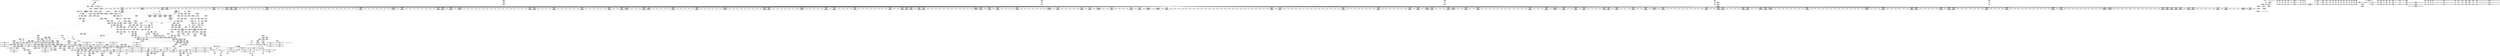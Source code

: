 digraph {
	CE0x46b8620 [shape=record,shape=Mrecord,label="{CE0x46b8620|12:_i32,_56:_i8*,_:_CRE_488,496_|*MultipleSource*|*LoadInst*|security/selinux/hooks.c,1627|Function::inode_has_perm&Arg::inode::|security/selinux/hooks.c,1611}"]
	CE0x4695d70 [shape=record,shape=Mrecord,label="{CE0x4695d70|104:_%struct.inode*,_:_CRE_159,160_}"]
	CE0x46bd6e0 [shape=record,shape=Mrecord,label="{CE0x46bd6e0|12:_i32,_56:_i8*,_:_CRE_600,601_}"]
	CE0x469cca0 [shape=record,shape=Mrecord,label="{CE0x469cca0|GLOBAL:creds_are_invalid|*Constant*|*SummSink*}"]
	CE0x464a750 [shape=record,shape=Mrecord,label="{CE0x464a750|104:_%struct.inode*,_:_CRE_202,203_}"]
	CE0x4685600 [shape=record,shape=Mrecord,label="{CE0x4685600|i32_5|*Constant*}"]
	CE0x4692b00 [shape=record,shape=Mrecord,label="{CE0x4692b00|__validate_creds:entry}"]
	CE0x46968b0 [shape=record,shape=Mrecord,label="{CE0x46968b0|104:_%struct.inode*,_:_CRE_171,172_}"]
	CE0x46ae1d0 [shape=record,shape=Mrecord,label="{CE0x46ae1d0|12:_i32,_56:_i8*,_:_CRE_196,197_}"]
	CE0x46b55c0 [shape=record,shape=Mrecord,label="{CE0x46b55c0|12:_i32,_56:_i8*,_:_CRE_360,376_|*MultipleSource*|*LoadInst*|security/selinux/hooks.c,1627|Function::inode_has_perm&Arg::inode::|security/selinux/hooks.c,1611}"]
	CE0x46a1910 [shape=record,shape=Mrecord,label="{CE0x46a1910|i64*_getelementptr_inbounds_(_5_x_i64_,_5_x_i64_*___llvm_gcov_ctr155,_i64_0,_i64_3)|*Constant*|*SummSink*}"]
	CE0x464ff10 [shape=record,shape=Mrecord,label="{CE0x464ff10|i32_5|*Constant*|*SummSource*}"]
	CE0x4646240 [shape=record,shape=Mrecord,label="{CE0x4646240|_call_void_mcount()_#3|*SummSink*}"]
	CE0x4634490 [shape=record,shape=Mrecord,label="{CE0x4634490|12:_i32,_56:_i8*,_:_CRE_156,157_}"]
	CE0x46b9750 [shape=record,shape=Mrecord,label="{CE0x46b9750|12:_i32,_56:_i8*,_:_CRE_540,544_|*MultipleSource*|*LoadInst*|security/selinux/hooks.c,1627|Function::inode_has_perm&Arg::inode::|security/selinux/hooks.c,1611}"]
	CE0x46d8530 [shape=record,shape=Mrecord,label="{CE0x46d8530|inode_has_perm:lnot1|security/selinux/hooks.c,1611|*SummSink*}"]
	CE0x46ae3b0 [shape=record,shape=Mrecord,label="{CE0x46ae3b0|12:_i32,_56:_i8*,_:_CRE_198,199_}"]
	CE0x46b2060 [shape=record,shape=Mrecord,label="{CE0x46b2060|12:_i32,_56:_i8*,_:_CRE_276,277_}"]
	CE0x46426a0 [shape=record,shape=Mrecord,label="{CE0x46426a0|i64_4|*Constant*|*SummSource*}"]
	CE0x4690fc0 [shape=record,shape=Mrecord,label="{CE0x4690fc0|i32_1609|*Constant*|*SummSource*}"]
	CE0x4655ca0 [shape=record,shape=Mrecord,label="{CE0x4655ca0|__validate_creds:tmp4|include/linux/cred.h,173|*SummSource*}"]
	CE0x46d7a30 [shape=record,shape=Mrecord,label="{CE0x46d7a30|inode_has_perm:tobool|security/selinux/hooks.c,1611|*SummSink*}"]
	CE0x469fba0 [shape=record,shape=Mrecord,label="{CE0x469fba0|inode_has_perm:bb|*SummSink*}"]
	CE0x465cf10 [shape=record,shape=Mrecord,label="{CE0x465cf10|104:_%struct.inode*,_:_CRE_306,307_}"]
	CE0x46da390 [shape=record,shape=Mrecord,label="{CE0x46da390|inode_has_perm:tmp7|security/selinux/hooks.c,1611}"]
	CE0x4698dd0 [shape=record,shape=Mrecord,label="{CE0x4698dd0|104:_%struct.inode*,_:_CRE_48,52_|*MultipleSource*|Function::selinux_inode_follow_link&Arg::dentry::|Function::dentry_has_perm&Arg::dentry::|security/selinux/hooks.c,1627}"]
	CE0x46a0c30 [shape=record,shape=Mrecord,label="{CE0x46a0c30|dentry_has_perm:tmp4|*LoadInst*|security/selinux/hooks.c,1627|*SummSink*}"]
	CE0x468f290 [shape=record,shape=Mrecord,label="{CE0x468f290|cred_sid:tmp2|*SummSink*}"]
	CE0x46d6470 [shape=record,shape=Mrecord,label="{CE0x46d6470|avc_has_perm:requested|Function::avc_has_perm&Arg::requested::|*SummSink*}"]
	CE0x46b8750 [shape=record,shape=Mrecord,label="{CE0x46b8750|12:_i32,_56:_i8*,_:_CRE_496,500_|*MultipleSource*|*LoadInst*|security/selinux/hooks.c,1627|Function::inode_has_perm&Arg::inode::|security/selinux/hooks.c,1611}"]
	CE0x465d380 [shape=record,shape=Mrecord,label="{CE0x465d380|get_current:bb}"]
	CE0x46d76b0 [shape=record,shape=Mrecord,label="{CE0x46d76b0|inode_has_perm:and|security/selinux/hooks.c,1611|*SummSink*}"]
	CE0x46b1940 [shape=record,shape=Mrecord,label="{CE0x46b1940|12:_i32,_56:_i8*,_:_CRE_270,271_}"]
	CE0x46b9bf0 [shape=record,shape=Mrecord,label="{CE0x46b9bf0|12:_i32,_56:_i8*,_:_CRE_552,553_}"]
	CE0x469f9b0 [shape=record,shape=Mrecord,label="{CE0x469f9b0|inode_has_perm:if.end|*SummSink*}"]
	CE0x46a5a60 [shape=record,shape=Mrecord,label="{CE0x46a5a60|__validate_creds:lnot1|include/linux/cred.h,173|*SummSink*}"]
	CE0x46807e0 [shape=record,shape=Mrecord,label="{CE0x46807e0|i64*_getelementptr_inbounds_(_2_x_i64_,_2_x_i64_*___llvm_gcov_ctr98,_i64_0,_i64_1)|*Constant*|*SummSource*}"]
	CE0x4695b90 [shape=record,shape=Mrecord,label="{CE0x4695b90|104:_%struct.inode*,_:_CRE_157,158_}"]
	CE0x46aff20 [shape=record,shape=Mrecord,label="{CE0x46aff20|12:_i32,_56:_i8*,_:_CRE_248,249_}"]
	CE0x46b0180 [shape=record,shape=Mrecord,label="{CE0x46b0180|12:_i32,_56:_i8*,_:_CRE_250,251_}"]
	CE0x4639510 [shape=record,shape=Mrecord,label="{CE0x4639510|__validate_creds:tmp2|include/linux/cred.h,173|*SummSource*}"]
	CE0x4698390 [shape=record,shape=Mrecord,label="{CE0x4698390|get_current:tmp4|./arch/x86/include/asm/current.h,14|*SummSink*}"]
	CE0x4683940 [shape=record,shape=Mrecord,label="{CE0x4683940|_call_void_mcount()_#3}"]
	CE0x46517a0 [shape=record,shape=Mrecord,label="{CE0x46517a0|selinux_inode_follow_link:call|security/selinux/hooks.c,2812|*SummSource*}"]
	CE0x46dae10 [shape=record,shape=Mrecord,label="{CE0x46dae10|GLOBAL:__llvm_gcov_ctr154|Global_var:__llvm_gcov_ctr154|*SummSink*}"]
	CE0x46c9eb0 [shape=record,shape=Mrecord,label="{CE0x46c9eb0|12:_i32,_56:_i8*,_:_CRE_1000,1008_|*MultipleSource*|*LoadInst*|security/selinux/hooks.c,1627|Function::inode_has_perm&Arg::inode::|security/selinux/hooks.c,1611}"]
	CE0x46d6300 [shape=record,shape=Mrecord,label="{CE0x46d6300|avc_has_perm:requested|Function::avc_has_perm&Arg::requested::|*SummSource*}"]
	CE0x4698560 [shape=record,shape=Mrecord,label="{CE0x4698560|GLOBAL:current_task|Global_var:current_task|*SummSource*}"]
	CE0x46c4790 [shape=record,shape=Mrecord,label="{CE0x46c4790|12:_i32,_56:_i8*,_:_CRE_883,884_}"]
	CE0x46c6b30 [shape=record,shape=Mrecord,label="{CE0x46c6b30|12:_i32,_56:_i8*,_:_CRE_913,914_}"]
	CE0x46dc8a0 [shape=record,shape=Mrecord,label="{CE0x46dc8a0|i64*_getelementptr_inbounds_(_8_x_i64_,_8_x_i64_*___llvm_gcov_ctr154,_i64_0,_i64_5)|*Constant*|*SummSource*}"]
	CE0x46fa300 [shape=record,shape=Mrecord,label="{CE0x46fa300|__validate_creds:tmp9|include/linux/cred.h,175|*SummSink*}"]
	CE0x46bad50 [shape=record,shape=Mrecord,label="{CE0x46bad50|12:_i32,_56:_i8*,_:_CRE_565,566_}"]
	CE0x465e200 [shape=record,shape=Mrecord,label="{CE0x465e200|inode_has_perm:return|*SummSink*}"]
	CE0x4634940 [shape=record,shape=Mrecord,label="{CE0x4634940|12:_i32,_56:_i8*,_:_CRE_161,162_}"]
	CE0x4698d30 [shape=record,shape=Mrecord,label="{CE0x4698d30|104:_%struct.inode*,_:_CRE_40,48_|*MultipleSource*|Function::selinux_inode_follow_link&Arg::dentry::|Function::dentry_has_perm&Arg::dentry::|security/selinux/hooks.c,1627}"]
	CE0x46ac880 [shape=record,shape=Mrecord,label="{CE0x46ac880|12:_i32,_56:_i8*,_:_CRE_169,170_}"]
	CE0x592aea0 [shape=record,shape=Mrecord,label="{CE0x592aea0|i64*_getelementptr_inbounds_(_11_x_i64_,_11_x_i64_*___llvm_gcov_ctr230,_i64_0,_i64_0)|*Constant*|*SummSource*}"]
	CE0x3e47060 [shape=record,shape=Mrecord,label="{CE0x3e47060|selinux_inode_follow_link:bb|*SummSink*}"]
	CE0x463bac0 [shape=record,shape=Mrecord,label="{CE0x463bac0|selinux_inode_follow_link:tmp13|security/selinux/hooks.c,2812|*SummSink*}"]
	CE0x4653750 [shape=record,shape=Mrecord,label="{CE0x4653750|selinux_inode_follow_link:tmp9|security/selinux/hooks.c,2812|*SummSource*}"]
	CE0x46504a0 [shape=record,shape=Mrecord,label="{CE0x46504a0|dentry_has_perm:d_inode|security/selinux/hooks.c,1627|*SummSource*}"]
	CE0x468abe0 [shape=record,shape=Mrecord,label="{CE0x468abe0|_call_void___invalid_creds(%struct.cred*_%cred,_i8*_%file,_i32_%line)_#10,_!dbg_!27721|include/linux/cred.h,174}"]
	CE0x46aec20 [shape=record,shape=Mrecord,label="{CE0x46aec20|12:_i32,_56:_i8*,_:_CRE_207,208_}"]
	CE0x46c5370 [shape=record,shape=Mrecord,label="{CE0x46c5370|12:_i32,_56:_i8*,_:_CRE_893,894_}"]
	CE0x467e0d0 [shape=record,shape=Mrecord,label="{CE0x467e0d0|inode_has_perm:if.end|*SummSource*}"]
	CE0x46d0870 [shape=record,shape=Mrecord,label="{CE0x46d0870|inode_has_perm:tmp13|security/selinux/hooks.c,1614}"]
	CE0x464f110 [shape=record,shape=Mrecord,label="{CE0x464f110|selinux_inode_follow_link:tmp17|security/selinux/hooks.c,2812|*SummSink*}"]
	CE0x463f390 [shape=record,shape=Mrecord,label="{CE0x463f390|selinux_inode_follow_link:tmp8|security/selinux/hooks.c,2812|*SummSource*}"]
	CE0x46ae4a0 [shape=record,shape=Mrecord,label="{CE0x46ae4a0|12:_i32,_56:_i8*,_:_CRE_199,200_}"]
	CE0x46841b0 [shape=record,shape=Mrecord,label="{CE0x46841b0|dentry_has_perm:tmp2|*SummSource*}"]
	CE0x46949e0 [shape=record,shape=Mrecord,label="{CE0x46949e0|inode_has_perm:do.end|*SummSource*}"]
	CE0x46c1810 [shape=record,shape=Mrecord,label="{CE0x46c1810|12:_i32,_56:_i8*,_:_CRE_768,776_|*MultipleSource*|*LoadInst*|security/selinux/hooks.c,1627|Function::inode_has_perm&Arg::inode::|security/selinux/hooks.c,1611}"]
	CE0x465f7f0 [shape=record,shape=Mrecord,label="{CE0x465f7f0|inode_has_perm:tmp4|security/selinux/hooks.c,1609|*SummSink*}"]
	CE0x46ce7d0 [shape=record,shape=Mrecord,label="{CE0x46ce7d0|_ret_i32_%tmp6,_!dbg_!27716|security/selinux/hooks.c,197}"]
	CE0x46fa5e0 [shape=record,shape=Mrecord,label="{CE0x46fa5e0|cred_sid:bb}"]
	CE0x46c87b0 [shape=record,shape=Mrecord,label="{CE0x46c87b0|12:_i32,_56:_i8*,_:_CRE_944,952_|*MultipleSource*|*LoadInst*|security/selinux/hooks.c,1627|Function::inode_has_perm&Arg::inode::|security/selinux/hooks.c,1611}"]
	CE0x46bb800 [shape=record,shape=Mrecord,label="{CE0x46bb800|12:_i32,_56:_i8*,_:_CRE_574,575_}"]
	CE0x4685cd0 [shape=record,shape=Mrecord,label="{CE0x4685cd0|avc_has_perm:ssid|Function::avc_has_perm&Arg::ssid::}"]
	CE0x46c67a0 [shape=record,shape=Mrecord,label="{CE0x46c67a0|12:_i32,_56:_i8*,_:_CRE_910,911_}"]
	CE0x46c4b20 [shape=record,shape=Mrecord,label="{CE0x46c4b20|12:_i32,_56:_i8*,_:_CRE_886,887_}"]
	CE0x4681660 [shape=record,shape=Mrecord,label="{CE0x4681660|i8_10|*Constant*|*SummSink*}"]
	CE0x46c48c0 [shape=record,shape=Mrecord,label="{CE0x46c48c0|12:_i32,_56:_i8*,_:_CRE_884,885_}"]
	CE0x4634b20 [shape=record,shape=Mrecord,label="{CE0x4634b20|12:_i32,_56:_i8*,_:_CRE_163,164_}"]
	"CONST[source:0(mediator),value:2(dynamic)][purpose:{subject}][SrcIdx:3]"
	CE0x46a4070 [shape=record,shape=Mrecord,label="{CE0x46a4070|104:_%struct.inode*,_:_CRE_148,149_}"]
	CE0x46cfad0 [shape=record,shape=Mrecord,label="{CE0x46cfad0|inode_has_perm:tmp16|security/selinux/hooks.c,1615|*SummSource*}"]
	CE0x46cfcb0 [shape=record,shape=Mrecord,label="{CE0x46cfcb0|inode_has_perm:sid3|security/selinux/hooks.c,1617}"]
	CE0x469e410 [shape=record,shape=Mrecord,label="{CE0x469e410|cred_sid:tmp4|*LoadInst*|security/selinux/hooks.c,196}"]
	CE0x4661fb0 [shape=record,shape=Mrecord,label="{CE0x4661fb0|inode_has_perm:tmp14|security/selinux/hooks.c,1614}"]
	CE0x46c4fe0 [shape=record,shape=Mrecord,label="{CE0x46c4fe0|12:_i32,_56:_i8*,_:_CRE_890,891_}"]
	CE0x46bc3e0 [shape=record,shape=Mrecord,label="{CE0x46bc3e0|12:_i32,_56:_i8*,_:_CRE_584,585_}"]
	CE0x468dd50 [shape=record,shape=Mrecord,label="{CE0x468dd50|i64*_getelementptr_inbounds_(_8_x_i64_,_8_x_i64_*___llvm_gcov_ctr154,_i64_0,_i64_1)|*Constant*}"]
	CE0x46c6410 [shape=record,shape=Mrecord,label="{CE0x46c6410|12:_i32,_56:_i8*,_:_CRE_907,908_}"]
	CE0x4649c10 [shape=record,shape=Mrecord,label="{CE0x4649c10|104:_%struct.inode*,_:_CRE_190,191_}"]
	CE0x46afcc0 [shape=record,shape=Mrecord,label="{CE0x46afcc0|12:_i32,_56:_i8*,_:_CRE_246,247_}"]
	CE0x46a5cb0 [shape=record,shape=Mrecord,label="{CE0x46a5cb0|12:_i32,_56:_i8*,_:_CRE_16,24_|*MultipleSource*|*LoadInst*|security/selinux/hooks.c,1627|Function::inode_has_perm&Arg::inode::|security/selinux/hooks.c,1611}"]
	CE0x4696310 [shape=record,shape=Mrecord,label="{CE0x4696310|104:_%struct.inode*,_:_CRE_165,166_}"]
	CE0x4630020 [shape=record,shape=Mrecord,label="{CE0x4630020|i8*_getelementptr_inbounds_(_45_x_i8_,_45_x_i8_*_.str12,_i32_0,_i32_0)|*Constant*|*SummSink*}"]
	CE0x46955f0 [shape=record,shape=Mrecord,label="{CE0x46955f0|104:_%struct.inode*,_:_CRE_151,152_}"]
	CE0x468a9f0 [shape=record,shape=Mrecord,label="{CE0x468a9f0|GLOBAL:__invalid_creds|*Constant*}"]
	CE0x46c9b70 [shape=record,shape=Mrecord,label="{CE0x46c9b70|12:_i32,_56:_i8*,_:_CRE_988,992_|*MultipleSource*|*LoadInst*|security/selinux/hooks.c,1627|Function::inode_has_perm&Arg::inode::|security/selinux/hooks.c,1611}"]
	CE0x468f220 [shape=record,shape=Mrecord,label="{CE0x468f220|cred_sid:tmp2|*SummSource*}"]
	CE0x46608f0 [shape=record,shape=Mrecord,label="{CE0x46608f0|selinux_inode_follow_link:tmp18|security/selinux/hooks.c,2812|*SummSource*}"]
	CE0x46b8a90 [shape=record,shape=Mrecord,label="{CE0x46b8a90|12:_i32,_56:_i8*,_:_CRE_504,508_|*MultipleSource*|*LoadInst*|security/selinux/hooks.c,1627|Function::inode_has_perm&Arg::inode::|security/selinux/hooks.c,1611}"]
	CE0x46b57e0 [shape=record,shape=Mrecord,label="{CE0x46b57e0|12:_i32,_56:_i8*,_:_CRE_376,384_|*MultipleSource*|*LoadInst*|security/selinux/hooks.c,1627|Function::inode_has_perm&Arg::inode::|security/selinux/hooks.c,1611}"]
	CE0x46c54a0 [shape=record,shape=Mrecord,label="{CE0x46c54a0|12:_i32,_56:_i8*,_:_CRE_894,895_}"]
	CE0x462be90 [shape=record,shape=Mrecord,label="{CE0x462be90|selinux_inode_follow_link:tmp11|security/selinux/hooks.c,2812|*SummSink*}"]
	CE0x46db2d0 [shape=record,shape=Mrecord,label="{CE0x46db2d0|inode_has_perm:tmp9|security/selinux/hooks.c,1611|*SummSource*}"]
	CE0x46d86a0 [shape=record,shape=Mrecord,label="{CE0x46d86a0|inode_has_perm:conv|security/selinux/hooks.c,1611}"]
	CE0x46b3950 [shape=record,shape=Mrecord,label="{CE0x46b3950|12:_i32,_56:_i8*,_:_CRE_297,298_}"]
	CE0x46966d0 [shape=record,shape=Mrecord,label="{CE0x46966d0|104:_%struct.inode*,_:_CRE_169,170_}"]
	"CONST[source:1(input),value:2(dynamic)][purpose:{object}][SrcIdx:0]"
	CE0x46bc510 [shape=record,shape=Mrecord,label="{CE0x46bc510|12:_i32,_56:_i8*,_:_CRE_585,586_}"]
	CE0x46aeb30 [shape=record,shape=Mrecord,label="{CE0x46aeb30|12:_i32,_56:_i8*,_:_CRE_206,207_}"]
	CE0x463b1d0 [shape=record,shape=Mrecord,label="{CE0x463b1d0|selinux_inode_follow_link:land.lhs.true2|*SummSource*}"]
	CE0x46ceab0 [shape=record,shape=Mrecord,label="{CE0x46ceab0|_ret_i32_%tmp6,_!dbg_!27716|security/selinux/hooks.c,197|*SummSink*}"]
	CE0x46beb10 [shape=record,shape=Mrecord,label="{CE0x46beb10|12:_i32,_56:_i8*,_:_CRE_617,618_}"]
	CE0x46c7120 [shape=record,shape=Mrecord,label="{CE0x46c7120|12:_i32,_56:_i8*,_:_CRE_918,919_}"]
	CE0x46b9340 [shape=record,shape=Mrecord,label="{CE0x46b9340|12:_i32,_56:_i8*,_:_CRE_528,536_|*MultipleSource*|*LoadInst*|security/selinux/hooks.c,1627|Function::inode_has_perm&Arg::inode::|security/selinux/hooks.c,1611}"]
	CE0x4657700 [shape=record,shape=Mrecord,label="{CE0x4657700|i64_3|*Constant*|*SummSink*}"]
	CE0x46b84f0 [shape=record,shape=Mrecord,label="{CE0x46b84f0|12:_i32,_56:_i8*,_:_CRE_487,488_}"]
	CE0x46ba250 [shape=record,shape=Mrecord,label="{CE0x46ba250|12:_i32,_56:_i8*,_:_CRE_555,556_}"]
	CE0x46b2fd0 [shape=record,shape=Mrecord,label="{CE0x46b2fd0|12:_i32,_56:_i8*,_:_CRE_289,290_}"]
	CE0x46b4790 [shape=record,shape=Mrecord,label="{CE0x46b4790|12:_i32,_56:_i8*,_:_CRE_309,310_}"]
	CE0x4684220 [shape=record,shape=Mrecord,label="{CE0x4684220|dentry_has_perm:tmp2|*SummSink*}"]
	CE0x46971f0 [shape=record,shape=Mrecord,label="{CE0x46971f0|_call_void_mcount()_#3|*SummSink*}"]
	CE0x462bcd0 [shape=record,shape=Mrecord,label="{CE0x462bcd0|selinux_inode_follow_link:tmp11|security/selinux/hooks.c,2812|*SummSource*}"]
	CE0x463b540 [shape=record,shape=Mrecord,label="{CE0x463b540|i64*_getelementptr_inbounds_(_11_x_i64_,_11_x_i64_*___llvm_gcov_ctr230,_i64_0,_i64_6)|*Constant*|*SummSink*}"]
	CE0x46d08e0 [shape=record,shape=Mrecord,label="{CE0x46d08e0|inode_has_perm:tmp13|security/selinux/hooks.c,1614|*SummSource*}"]
	CE0x46b7ca0 [shape=record,shape=Mrecord,label="{CE0x46b7ca0|12:_i32,_56:_i8*,_:_CRE_480,481_}"]
	CE0x469d420 [shape=record,shape=Mrecord,label="{CE0x469d420|_call_void_mcount()_#3|*SummSink*}"]
	CE0x46a1350 [shape=record,shape=Mrecord,label="{CE0x46a1350|i64*_getelementptr_inbounds_(_5_x_i64_,_5_x_i64_*___llvm_gcov_ctr155,_i64_0,_i64_3)|*Constant*}"]
	CE0x46b2190 [shape=record,shape=Mrecord,label="{CE0x46b2190|12:_i32,_56:_i8*,_:_CRE_277,278_}"]
	CE0x464bec0 [shape=record,shape=Mrecord,label="{CE0x464bec0|i64_4|*Constant*}"]
	CE0x46c7bd0 [shape=record,shape=Mrecord,label="{CE0x46c7bd0|12:_i32,_56:_i8*,_:_CRE_927,928_}"]
	CE0x46ad3c0 [shape=record,shape=Mrecord,label="{CE0x46ad3c0|12:_i32,_56:_i8*,_:_CRE_181,182_}"]
	CE0x46d99b0 [shape=record,shape=Mrecord,label="{CE0x46d99b0|inode_has_perm:expval|security/selinux/hooks.c,1611|*SummSink*}"]
	CE0x46ca540 [shape=record,shape=Mrecord,label="{CE0x46ca540|inode_has_perm:tmp6|*LoadInst*|security/selinux/hooks.c,1611|*SummSink*}"]
	CE0x4650fb0 [shape=record,shape=Mrecord,label="{CE0x4650fb0|GLOBAL:__llvm_gcov_ctr230|Global_var:__llvm_gcov_ctr230|*SummSource*}"]
	CE0x467fe10 [shape=record,shape=Mrecord,label="{CE0x467fe10|__validate_creds:expval|include/linux/cred.h,173|*SummSink*}"]
	CE0x46ba500 [shape=record,shape=Mrecord,label="{CE0x46ba500|12:_i32,_56:_i8*,_:_CRE_558,559_}"]
	CE0x465f9b0 [shape=record,shape=Mrecord,label="{CE0x465f9b0|get_current:tmp|*SummSink*}"]
	CE0x4696220 [shape=record,shape=Mrecord,label="{CE0x4696220|104:_%struct.inode*,_:_CRE_164,165_}"]
	CE0x46c6d90 [shape=record,shape=Mrecord,label="{CE0x46c6d90|12:_i32,_56:_i8*,_:_CRE_915,916_}"]
	CE0x46bd810 [shape=record,shape=Mrecord,label="{CE0x46bd810|12:_i32,_56:_i8*,_:_CRE_601,602_}"]
	CE0x4698460 [shape=record,shape=Mrecord,label="{CE0x4698460|GLOBAL:current_task|Global_var:current_task}"]
	CE0x46da830 [shape=record,shape=Mrecord,label="{CE0x46da830|inode_has_perm:tmp7|security/selinux/hooks.c,1611|*SummSink*}"]
	CE0x46bb470 [shape=record,shape=Mrecord,label="{CE0x46bb470|12:_i32,_56:_i8*,_:_CRE_571,572_}"]
	CE0x4643010 [shape=record,shape=Mrecord,label="{CE0x4643010|i1_true|*Constant*}"]
	CE0x46bafb0 [shape=record,shape=Mrecord,label="{CE0x46bafb0|12:_i32,_56:_i8*,_:_CRE_567,568_}"]
	CE0x4694b70 [shape=record,shape=Mrecord,label="{CE0x4694b70|inode_has_perm:if.then}"]
	CE0x46af450 [shape=record,shape=Mrecord,label="{CE0x46af450|12:_i32,_56:_i8*,_:_CRE_240,241_}"]
	CE0x4686ec0 [shape=record,shape=Mrecord,label="{CE0x4686ec0|inode_has_perm:tmp18|security/selinux/hooks.c,1617|*SummSink*}"]
	CE0x4687a50 [shape=record,shape=Mrecord,label="{CE0x4687a50|avc_has_perm:entry|*SummSource*}"]
	CE0x4646a00 [shape=record,shape=Mrecord,label="{CE0x4646a00|inode_has_perm:i_flags|security/selinux/hooks.c,1611|*SummSource*}"]
	CE0x46c7380 [shape=record,shape=Mrecord,label="{CE0x46c7380|12:_i32,_56:_i8*,_:_CRE_920,921_}"]
	CE0x4656d30 [shape=record,shape=Mrecord,label="{CE0x4656d30|i64*_getelementptr_inbounds_(_11_x_i64_,_11_x_i64_*___llvm_gcov_ctr230,_i64_0,_i64_9)|*Constant*}"]
	CE0x4695aa0 [shape=record,shape=Mrecord,label="{CE0x4695aa0|104:_%struct.inode*,_:_CRE_156,157_}"]
	CE0x464a570 [shape=record,shape=Mrecord,label="{CE0x464a570|104:_%struct.inode*,_:_CRE_200,201_}"]
	CE0x4684140 [shape=record,shape=Mrecord,label="{CE0x4684140|dentry_has_perm:tmp2}"]
	CE0x464f320 [shape=record,shape=Mrecord,label="{CE0x464f320|selinux_inode_follow_link:tmp15|security/selinux/hooks.c,2812}"]
	CE0x46dcf90 [shape=record,shape=Mrecord,label="{CE0x46dcf90|inode_has_perm:tmp11|security/selinux/hooks.c,1612}"]
	CE0x46b2c40 [shape=record,shape=Mrecord,label="{CE0x46b2c40|12:_i32,_56:_i8*,_:_CRE_286,287_}"]
	CE0x464d300 [shape=record,shape=Mrecord,label="{CE0x464d300|i8_1|*Constant*|*SummSink*}"]
	CE0x464aa20 [shape=record,shape=Mrecord,label="{CE0x464aa20|104:_%struct.inode*,_:_CRE_205,206_}"]
	CE0x462ee30 [shape=record,shape=Mrecord,label="{CE0x462ee30|selinux_inode_follow_link:tmp6|security/selinux/hooks.c,2812}"]
	CE0x469e4c0 [shape=record,shape=Mrecord,label="{CE0x469e4c0|inode_has_perm:tmp3}"]
	CE0x468e310 [shape=record,shape=Mrecord,label="{CE0x468e310|cred_sid:tmp3|*SummSource*}"]
	CE0x46ae2c0 [shape=record,shape=Mrecord,label="{CE0x46ae2c0|12:_i32,_56:_i8*,_:_CRE_197,198_}"]
	CE0x46ad5a0 [shape=record,shape=Mrecord,label="{CE0x46ad5a0|12:_i32,_56:_i8*,_:_CRE_183,184_}"]
	CE0x46ba630 [shape=record,shape=Mrecord,label="{CE0x46ba630|12:_i32,_56:_i8*,_:_CRE_559,560_}"]
	CE0x4682a30 [shape=record,shape=Mrecord,label="{CE0x4682a30|inode_has_perm:entry|*SummSource*}"]
	CE0x462c210 [shape=record,shape=Mrecord,label="{CE0x462c210|selinux_inode_follow_link:tmp12|security/selinux/hooks.c,2812|*SummSource*}"]
	CE0x46da630 [shape=record,shape=Mrecord,label="{CE0x46da630|inode_has_perm:tmp7|security/selinux/hooks.c,1611|*SummSource*}"]
	CE0x46c1a30 [shape=record,shape=Mrecord,label="{CE0x46c1a30|12:_i32,_56:_i8*,_:_CRE_776,792_|*MultipleSource*|*LoadInst*|security/selinux/hooks.c,1627|Function::inode_has_perm&Arg::inode::|security/selinux/hooks.c,1611}"]
	CE0x4683600 [shape=record,shape=Mrecord,label="{CE0x4683600|dentry_has_perm:tmp3}"]
	CE0x46d20c0 [shape=record,shape=Mrecord,label="{CE0x46d20c0|inode_has_perm:tmp17|security/selinux/hooks.c,1617|*SummSource*}"]
	CE0x46f9c20 [shape=record,shape=Mrecord,label="{CE0x46f9c20|__validate_creds:tmp8|include/linux/cred.h,175|*SummSink*}"]
	CE0x4697e90 [shape=record,shape=Mrecord,label="{CE0x4697e90|inode_has_perm:do.body|*SummSink*}"]
	CE0x4685450 [shape=record,shape=Mrecord,label="{CE0x4685450|_call_void_mcount()_#3|*SummSource*}"]
	CE0x4653180 [shape=record,shape=Mrecord,label="{CE0x4653180|i64_1|*Constant*|*SummSink*}"]
	CE0x4639730 [shape=record,shape=Mrecord,label="{CE0x4639730|dentry_has_perm:type|security/selinux/hooks.c,1630}"]
	CE0x46a0780 [shape=record,shape=Mrecord,label="{CE0x46a0780|104:_%struct.inode*,_:_CRE_317,318_}"]
	CE0x46b49f0 [shape=record,shape=Mrecord,label="{CE0x46b49f0|12:_i32,_56:_i8*,_:_CRE_311,312_}"]
	CE0x4681d10 [shape=record,shape=Mrecord,label="{CE0x4681d10|dentry_has_perm:dentry1|security/selinux/hooks.c,1631}"]
	CE0x46b41a0 [shape=record,shape=Mrecord,label="{CE0x46b41a0|12:_i32,_56:_i8*,_:_CRE_304,305_}"]
	CE0x4657f90 [shape=record,shape=Mrecord,label="{CE0x4657f90|selinux_inode_follow_link:tmp21|security/selinux/hooks.c,2812|*SummSink*}"]
	CE0x46bc8a0 [shape=record,shape=Mrecord,label="{CE0x46bc8a0|12:_i32,_56:_i8*,_:_CRE_588,589_}"]
	CE0x468bdd0 [shape=record,shape=Mrecord,label="{CE0x468bdd0|28:_i32,_32:_i16,_:_CRE_32,34_|*MultipleSource*|*LoadInst*|security/selinux/hooks.c,1615|security/selinux/hooks.c,1615|security/selinux/hooks.c,1617}"]
	CE0x4649fd0 [shape=record,shape=Mrecord,label="{CE0x4649fd0|104:_%struct.inode*,_:_CRE_194,195_}"]
	CE0x467ea90 [shape=record,shape=Mrecord,label="{CE0x467ea90|__validate_creds:if.end|*SummSink*}"]
	CE0x46d3800 [shape=record,shape=Mrecord,label="{CE0x46d3800|inode_has_perm:tmp19|security/selinux/hooks.c,1618}"]
	CE0x62fc830 [shape=record,shape=Mrecord,label="{CE0x62fc830|selinux_inode_follow_link:tmp4|security/selinux/hooks.c,2812}"]
	CE0x4659650 [shape=record,shape=Mrecord,label="{CE0x4659650|selinux_inode_follow_link:dentry|Function::selinux_inode_follow_link&Arg::dentry::|*SummSink*}"]
	CE0x46b8160 [shape=record,shape=Mrecord,label="{CE0x46b8160|12:_i32,_56:_i8*,_:_CRE_484,485_}"]
	CE0x464b1a0 [shape=record,shape=Mrecord,label="{CE0x464b1a0|104:_%struct.inode*,_:_CRE_213,214_}"]
	CE0x467d260 [shape=record,shape=Mrecord,label="{CE0x467d260|inode_has_perm:perms|Function::inode_has_perm&Arg::perms::}"]
	CE0x465bad0 [shape=record,shape=Mrecord,label="{CE0x465bad0|104:_%struct.inode*,_:_CRE_240,248_|*MultipleSource*|Function::selinux_inode_follow_link&Arg::dentry::|Function::dentry_has_perm&Arg::dentry::|security/selinux/hooks.c,1627}"]
	CE0x46ad000 [shape=record,shape=Mrecord,label="{CE0x46ad000|12:_i32,_56:_i8*,_:_CRE_177,178_}"]
	CE0x4653430 [shape=record,shape=Mrecord,label="{CE0x4653430|i64_5|*Constant*|*SummSource*}"]
	CE0x46bfc10 [shape=record,shape=Mrecord,label="{CE0x46bfc10|12:_i32,_56:_i8*,_:_CRE_664,672_|*MultipleSource*|*LoadInst*|security/selinux/hooks.c,1627|Function::inode_has_perm&Arg::inode::|security/selinux/hooks.c,1611}"]
	CE0x46c4c50 [shape=record,shape=Mrecord,label="{CE0x46c4c50|12:_i32,_56:_i8*,_:_CRE_887,888_}"]
	CE0x4664b70 [shape=record,shape=Mrecord,label="{CE0x4664b70|_ret_%struct.task_struct*_%tmp4,_!dbg_!27714|./arch/x86/include/asm/current.h,14|*SummSink*}"]
	CE0x46a4000 [shape=record,shape=Mrecord,label="{CE0x46a4000|104:_%struct.inode*,_:_CRE_147,148_}"]
	CE0x46ad870 [shape=record,shape=Mrecord,label="{CE0x46ad870|12:_i32,_56:_i8*,_:_CRE_186,187_}"]
	CE0x463dec0 [shape=record,shape=Mrecord,label="{CE0x463dec0|selinux_inode_follow_link:tmp20|security/selinux/hooks.c,2812}"]
	CE0x46c42d0 [shape=record,shape=Mrecord,label="{CE0x46c42d0|12:_i32,_56:_i8*,_:_CRE_879,880_}"]
	CE0x464a2a0 [shape=record,shape=Mrecord,label="{CE0x464a2a0|104:_%struct.inode*,_:_CRE_197,198_}"]
	CE0x4646d60 [shape=record,shape=Mrecord,label="{CE0x4646d60|i64*_getelementptr_inbounds_(_5_x_i64_,_5_x_i64_*___llvm_gcov_ctr155,_i64_0,_i64_0)|*Constant*}"]
	CE0x4691ce0 [shape=record,shape=Mrecord,label="{CE0x4691ce0|_call_void_mcount()_#3|*SummSink*}"]
	CE0x4646990 [shape=record,shape=Mrecord,label="{CE0x4646990|inode_has_perm:i_flags|security/selinux/hooks.c,1611|*SummSink*}"]
	CE0x46c9810 [shape=record,shape=Mrecord,label="{CE0x46c9810|12:_i32,_56:_i8*,_:_CRE_982,983_}"]
	CE0x462f110 [shape=record,shape=Mrecord,label="{CE0x462f110|i64*_getelementptr_inbounds_(_11_x_i64_,_11_x_i64_*___llvm_gcov_ctr230,_i64_0,_i64_1)|*Constant*}"]
	CE0x4657a20 [shape=record,shape=Mrecord,label="{CE0x4657a20|selinux_inode_follow_link:tmp21|security/selinux/hooks.c,2812}"]
	CE0x4655820 [shape=record,shape=Mrecord,label="{CE0x4655820|GLOBAL:__llvm_gcov_ctr155|Global_var:__llvm_gcov_ctr155|*SummSink*}"]
	CE0x6203760 [shape=record,shape=Mrecord,label="{CE0x6203760|selinux_inode_follow_link:bb}"]
	CE0x46da100 [shape=record,shape=Mrecord,label="{CE0x46da100|inode_has_perm:tobool2|security/selinux/hooks.c,1611|*SummSink*}"]
	CE0x464a930 [shape=record,shape=Mrecord,label="{CE0x464a930|104:_%struct.inode*,_:_CRE_204,205_}"]
	CE0x4690da0 [shape=record,shape=Mrecord,label="{CE0x4690da0|i32_1609|*Constant*}"]
	CE0x46dc020 [shape=record,shape=Mrecord,label="{CE0x46dc020|inode_has_perm:tmp10|security/selinux/hooks.c,1611}"]
	CE0x469bfb0 [shape=record,shape=Mrecord,label="{CE0x469bfb0|__validate_creds:entry|*SummSink*}"]
	CE0x464e110 [shape=record,shape=Mrecord,label="{CE0x464e110|i32_2812|*Constant*}"]
	CE0x4662630 [shape=record,shape=Mrecord,label="{CE0x4662630|inode_has_perm:call|security/selinux/hooks.c,1614|*SummSource*}"]
	CE0x46a4d70 [shape=record,shape=Mrecord,label="{CE0x46a4d70|i32_4|*Constant*|*SummSink*}"]
	CE0x46b28b0 [shape=record,shape=Mrecord,label="{CE0x46b28b0|12:_i32,_56:_i8*,_:_CRE_283,284_}"]
	CE0x4659260 [shape=record,shape=Mrecord,label="{CE0x4659260|selinux_inode_follow_link:dentry|Function::selinux_inode_follow_link&Arg::dentry::}"]
	CE0x46da320 [shape=record,shape=Mrecord,label="{CE0x46da320|i64_4|*Constant*}"]
	CE0x46864d0 [shape=record,shape=Mrecord,label="{CE0x46864d0|avc_has_perm:entry}"]
	CE0x4655570 [shape=record,shape=Mrecord,label="{CE0x4655570|GLOBAL:__llvm_gcov_ctr155|Global_var:__llvm_gcov_ctr155}"]
	CE0x4646880 [shape=record,shape=Mrecord,label="{CE0x4646880|12:_i32,_56:_i8*,_:_CRE_0,2_|*MultipleSource*|*LoadInst*|security/selinux/hooks.c,1627|Function::inode_has_perm&Arg::inode::|security/selinux/hooks.c,1611}"]
	CE0x46b4c50 [shape=record,shape=Mrecord,label="{CE0x46b4c50|12:_i32,_56:_i8*,_:_CRE_320,328_|*MultipleSource*|*LoadInst*|security/selinux/hooks.c,1627|Function::inode_has_perm&Arg::inode::|security/selinux/hooks.c,1611}"]
	CE0x46a7a10 [shape=record,shape=Mrecord,label="{CE0x46a7a10|cred_sid:tmp6|security/selinux/hooks.c,197|*SummSink*}"]
	CE0x46ac0c0 [shape=record,shape=Mrecord,label="{CE0x46ac0c0|cred_sid:tmp1}"]
	CE0x469ef30 [shape=record,shape=Mrecord,label="{CE0x469ef30|12:_i32,_56:_i8*,_:_CRE_140,141_}"]
	CE0x46631d0 [shape=record,shape=Mrecord,label="{CE0x46631d0|cred_sid:cred|Function::cred_sid&Arg::cred::}"]
	CE0x46c88e0 [shape=record,shape=Mrecord,label="{CE0x46c88e0|12:_i32,_56:_i8*,_:_CRE_952,960_|*MultipleSource*|*LoadInst*|security/selinux/hooks.c,1627|Function::inode_has_perm&Arg::inode::|security/selinux/hooks.c,1611}"]
	CE0x469b1b0 [shape=record,shape=Mrecord,label="{CE0x469b1b0|GLOBAL:creds_are_invalid|*Constant*|*SummSource*}"]
	CE0x46c7f60 [shape=record,shape=Mrecord,label="{CE0x46c7f60|12:_i32,_56:_i8*,_:_CRE_930,931_}"]
	CE0x465b9e0 [shape=record,shape=Mrecord,label="{CE0x465b9e0|104:_%struct.inode*,_:_CRE_232,240_|*MultipleSource*|Function::selinux_inode_follow_link&Arg::dentry::|Function::dentry_has_perm&Arg::dentry::|security/selinux/hooks.c,1627}"]
	CE0x4658e30 [shape=record,shape=Mrecord,label="{CE0x4658e30|dentry_has_perm:cred|Function::dentry_has_perm&Arg::cred::}"]
	CE0x46bc9d0 [shape=record,shape=Mrecord,label="{CE0x46bc9d0|12:_i32,_56:_i8*,_:_CRE_589,590_}"]
	CE0x46c3f40 [shape=record,shape=Mrecord,label="{CE0x46c3f40|12:_i32,_56:_i8*,_:_CRE_876,877_}"]
	CE0x469e2b0 [shape=record,shape=Mrecord,label="{CE0x469e2b0|cred_sid:security|security/selinux/hooks.c,196}"]
	CE0x4633d10 [shape=record,shape=Mrecord,label="{CE0x4633d10|12:_i32,_56:_i8*,_:_CRE_148,149_}"]
	CE0x46bcc30 [shape=record,shape=Mrecord,label="{CE0x46bcc30|12:_i32,_56:_i8*,_:_CRE_591,592_}"]
	CE0x46bb6d0 [shape=record,shape=Mrecord,label="{CE0x46bb6d0|12:_i32,_56:_i8*,_:_CRE_573,574_}"]
	CE0x46614b0 [shape=record,shape=Mrecord,label="{CE0x46614b0|inode_has_perm:tmp12|security/selinux/hooks.c,1612|*SummSink*}"]
	CE0x46d9790 [shape=record,shape=Mrecord,label="{CE0x46d9790|GLOBAL:llvm.expect.i64|*Constant*|*SummSource*}"]
	CE0x46b0640 [shape=record,shape=Mrecord,label="{CE0x46b0640|12:_i32,_56:_i8*,_:_CRE_254,255_}"]
	CE0x46301d0 [shape=record,shape=Mrecord,label="{CE0x46301d0|selinux_inode_follow_link:tmp}"]
	CE0x46ce700 [shape=record,shape=Mrecord,label="{CE0x46ce700|cred_sid:cred|Function::cred_sid&Arg::cred::|*SummSink*}"]
	CE0x464ade0 [shape=record,shape=Mrecord,label="{CE0x464ade0|104:_%struct.inode*,_:_CRE_209,210_}"]
	CE0x46c6c60 [shape=record,shape=Mrecord,label="{CE0x46c6c60|12:_i32,_56:_i8*,_:_CRE_914,915_}"]
	CE0x4664ad0 [shape=record,shape=Mrecord,label="{CE0x4664ad0|_ret_%struct.task_struct*_%tmp4,_!dbg_!27714|./arch/x86/include/asm/current.h,14}"]
	CE0x4630980 [shape=record,shape=Mrecord,label="{CE0x4630980|dentry_has_perm:bb|*SummSource*}"]
	CE0x4641e70 [shape=record,shape=Mrecord,label="{CE0x4641e70|selinux_inode_follow_link:tobool|security/selinux/hooks.c,2812|*SummSource*}"]
	CE0x46c6080 [shape=record,shape=Mrecord,label="{CE0x46c6080|12:_i32,_56:_i8*,_:_CRE_904,905_}"]
	CE0x46c81c0 [shape=record,shape=Mrecord,label="{CE0x46c81c0|12:_i32,_56:_i8*,_:_CRE_932,933_}"]
	CE0x46c9910 [shape=record,shape=Mrecord,label="{CE0x46c9910|12:_i32,_56:_i8*,_:_CRE_983,984_}"]
	CE0x4686bc0 [shape=record,shape=Mrecord,label="{CE0x4686bc0|inode_has_perm:tmp18|security/selinux/hooks.c,1617}"]
	CE0x464ac00 [shape=record,shape=Mrecord,label="{CE0x464ac00|104:_%struct.inode*,_:_CRE_207,208_}"]
	CE0x4662c80 [shape=record,shape=Mrecord,label="{CE0x4662c80|GLOBAL:cred_sid|*Constant*|*SummSource*}"]
	CE0x4681df0 [shape=record,shape=Mrecord,label="{CE0x4681df0|dentry_has_perm:dentry1|security/selinux/hooks.c,1631|*SummSource*}"]
	CE0x46cf960 [shape=record,shape=Mrecord,label="{CE0x46cf960|inode_has_perm:tmp16|security/selinux/hooks.c,1615}"]
	CE0x46343a0 [shape=record,shape=Mrecord,label="{CE0x46343a0|12:_i32,_56:_i8*,_:_CRE_155,156_}"]
	CE0x46b3360 [shape=record,shape=Mrecord,label="{CE0x46b3360|12:_i32,_56:_i8*,_:_CRE_292,293_}"]
	CE0x4633c20 [shape=record,shape=Mrecord,label="{CE0x4633c20|12:_i32,_56:_i8*,_:_CRE_147,148_}"]
	CE0x46dab70 [shape=record,shape=Mrecord,label="{CE0x46dab70|GLOBAL:__llvm_gcov_ctr154|Global_var:__llvm_gcov_ctr154}"]
	CE0x46c7840 [shape=record,shape=Mrecord,label="{CE0x46c7840|12:_i32,_56:_i8*,_:_CRE_924,925_}"]
	CE0x46b1a70 [shape=record,shape=Mrecord,label="{CE0x46b1a70|12:_i32,_56:_i8*,_:_CRE_271,272_}"]
	CE0x46a1660 [shape=record,shape=Mrecord,label="{CE0x46a1660|i64*_getelementptr_inbounds_(_5_x_i64_,_5_x_i64_*___llvm_gcov_ctr155,_i64_0,_i64_3)|*Constant*|*SummSource*}"]
	CE0x462ff20 [shape=record,shape=Mrecord,label="{CE0x462ff20|i8*_getelementptr_inbounds_(_45_x_i8_,_45_x_i8_*_.str12,_i32_0,_i32_0)|*Constant*|*SummSource*}"]
	CE0x4692150 [shape=record,shape=Mrecord,label="{CE0x4692150|__validate_creds:line|Function::__validate_creds&Arg::line::|*SummSink*}"]
	CE0x46c04c0 [shape=record,shape=Mrecord,label="{CE0x46c04c0|12:_i32,_56:_i8*,_:_CRE_688,692_|*MultipleSource*|*LoadInst*|security/selinux/hooks.c,1627|Function::inode_has_perm&Arg::inode::|security/selinux/hooks.c,1611}"]
	CE0x46d2cd0 [shape=record,shape=Mrecord,label="{CE0x46d2cd0|inode_has_perm:retval.0}"]
	CE0x46c8d10 [shape=record,shape=Mrecord,label="{CE0x46c8d10|12:_i32,_56:_i8*,_:_CRE_968,976_|*MultipleSource*|*LoadInst*|security/selinux/hooks.c,1627|Function::inode_has_perm&Arg::inode::|security/selinux/hooks.c,1611}"]
	CE0x4690760 [shape=record,shape=Mrecord,label="{CE0x4690760|COLLAPSED:_GCMRE___llvm_gcov_ctr154_internal_global_8_x_i64_zeroinitializer:_elem_0:default:}"]
	CE0x46c74b0 [shape=record,shape=Mrecord,label="{CE0x46c74b0|12:_i32,_56:_i8*,_:_CRE_921,922_}"]
	CE0x468e440 [shape=record,shape=Mrecord,label="{CE0x468e440|_call_void_mcount()_#3}"]
	CE0x464da80 [shape=record,shape=Mrecord,label="{CE0x464da80|i8*_getelementptr_inbounds_(_25_x_i8_,_25_x_i8_*_.str3,_i32_0,_i32_0)|*Constant*}"]
	CE0x46b0e90 [shape=record,shape=Mrecord,label="{CE0x46b0e90|12:_i32,_56:_i8*,_:_CRE_261,262_}"]
	CE0x46c5700 [shape=record,shape=Mrecord,label="{CE0x46c5700|12:_i32,_56:_i8*,_:_CRE_896,897_}"]
	CE0x46bcb00 [shape=record,shape=Mrecord,label="{CE0x46bcb00|12:_i32,_56:_i8*,_:_CRE_590,591_}"]
	CE0x462ebb0 [shape=record,shape=Mrecord,label="{CE0x462ebb0|i64*_getelementptr_inbounds_(_11_x_i64_,_11_x_i64_*___llvm_gcov_ctr230,_i64_0,_i64_1)|*Constant*|*SummSink*}"]
	CE0x4664110 [shape=record,shape=Mrecord,label="{CE0x4664110|12:_i32,_56:_i8*,_:_CRE_104,112_|*MultipleSource*|*LoadInst*|security/selinux/hooks.c,1627|Function::inode_has_perm&Arg::inode::|security/selinux/hooks.c,1611}"]
	CE0x468a710 [shape=record,shape=Mrecord,label="{CE0x468a710|__validate_creds:tmp7|include/linux/cred.h,174|*SummSink*}"]
	CE0x46c5e20 [shape=record,shape=Mrecord,label="{CE0x46c5e20|12:_i32,_56:_i8*,_:_CRE_902,903_}"]
	CE0x4658dc0 [shape=record,shape=Mrecord,label="{CE0x4658dc0|dentry_has_perm:entry|*SummSink*}"]
	CE0x46b3bb0 [shape=record,shape=Mrecord,label="{CE0x46b3bb0|12:_i32,_56:_i8*,_:_CRE_299,300_}"]
	CE0x46bcd60 [shape=record,shape=Mrecord,label="{CE0x46bcd60|12:_i32,_56:_i8*,_:_CRE_592,593_}"]
	CE0x46967c0 [shape=record,shape=Mrecord,label="{CE0x46967c0|104:_%struct.inode*,_:_CRE_170,171_}"]
	CE0x4649580 [shape=record,shape=Mrecord,label="{CE0x4649580|104:_%struct.inode*,_:_CRE_183,184_}"]
	CE0x46d2940 [shape=record,shape=Mrecord,label="{CE0x46d2940|_ret_i32_%retval.0,_!dbg_!27728|security/selinux/avc.c,775|*SummSink*}"]
	CE0x46c5110 [shape=record,shape=Mrecord,label="{CE0x46c5110|12:_i32,_56:_i8*,_:_CRE_891,892_}"]
	CE0x464bd90 [shape=record,shape=Mrecord,label="{CE0x464bd90|selinux_inode_follow_link:tobool1|security/selinux/hooks.c,2812|*SummSink*}"]
	CE0x4647960 [shape=record,shape=Mrecord,label="{CE0x4647960|GLOBAL:__validate_creds|*Constant*|*SummSink*}"]
	CE0x46abf00 [shape=record,shape=Mrecord,label="{CE0x46abf00|12:_i32,_56:_i8*,_:_CRE_40,48_|*MultipleSource*|*LoadInst*|security/selinux/hooks.c,1627|Function::inode_has_perm&Arg::inode::|security/selinux/hooks.c,1611}"]
	CE0x46b7870 [shape=record,shape=Mrecord,label="{CE0x46b7870|12:_i32,_56:_i8*,_:_CRE_476,477_}"]
	CE0x469f150 [shape=record,shape=Mrecord,label="{CE0x469f150|12:_i32,_56:_i8*,_:_CRE_143,144_}"]
	CE0x4699b70 [shape=record,shape=Mrecord,label="{CE0x4699b70|inode_has_perm:tmp5|security/selinux/hooks.c,1609|*SummSink*}"]
	CE0x46aea40 [shape=record,shape=Mrecord,label="{CE0x46aea40|12:_i32,_56:_i8*,_:_CRE_205,206_}"]
	CE0x4653ef0 [shape=record,shape=Mrecord,label="{CE0x4653ef0|selinux_inode_follow_link:tmp11|security/selinux/hooks.c,2812}"]
	CE0x46b22c0 [shape=record,shape=Mrecord,label="{CE0x46b22c0|12:_i32,_56:_i8*,_:_CRE_278,279_}"]
	CE0x46820d0 [shape=record,shape=Mrecord,label="{CE0x46820d0|dentry_has_perm:call|security/selinux/hooks.c,1632|*SummSource*}"]
	CE0x4651660 [shape=record,shape=Mrecord,label="{CE0x4651660|_call_void_mcount()_#3|*SummSink*}"]
	CE0x4646ed0 [shape=record,shape=Mrecord,label="{CE0x4646ed0|i64*_getelementptr_inbounds_(_5_x_i64_,_5_x_i64_*___llvm_gcov_ctr155,_i64_0,_i64_0)|*Constant*|*SummSource*}"]
	CE0x46acf10 [shape=record,shape=Mrecord,label="{CE0x46acf10|12:_i32,_56:_i8*,_:_CRE_176,177_}"]
	CE0x46b7380 [shape=record,shape=Mrecord,label="{CE0x46b7380|12:_i32,_56:_i8*,_:_CRE_473,474_}"]
	CE0x46c11b0 [shape=record,shape=Mrecord,label="{CE0x46c11b0|12:_i32,_56:_i8*,_:_CRE_744,752_|*MultipleSource*|*LoadInst*|security/selinux/hooks.c,1627|Function::inode_has_perm&Arg::inode::|security/selinux/hooks.c,1611}"]
	CE0x4646fa0 [shape=record,shape=Mrecord,label="{CE0x4646fa0|inode_has_perm:tmp2}"]
	CE0x46639c0 [shape=record,shape=Mrecord,label="{CE0x46639c0|GLOBAL:get_current|*Constant*|*SummSource*}"]
	CE0x463d3a0 [shape=record,shape=Mrecord,label="{CE0x463d3a0|selinux_inode_follow_link:do.end}"]
	CE0x46a01e0 [shape=record,shape=Mrecord,label="{CE0x46a01e0|104:_%struct.inode*,_:_CRE_311,312_}"]
	CE0x46c3e10 [shape=record,shape=Mrecord,label="{CE0x46c3e10|12:_i32,_56:_i8*,_:_CRE_875,876_}"]
	CE0x46b5a30 [shape=record,shape=Mrecord,label="{CE0x46b5a30|12:_i32,_56:_i8*,_:_CRE_384,388_|*MultipleSource*|*LoadInst*|security/selinux/hooks.c,1627|Function::inode_has_perm&Arg::inode::|security/selinux/hooks.c,1611}"]
	CE0x465bd10 [shape=record,shape=Mrecord,label="{CE0x465bd10|104:_%struct.inode*,_:_CRE_248,256_|*MultipleSource*|Function::selinux_inode_follow_link&Arg::dentry::|Function::dentry_has_perm&Arg::dentry::|security/selinux/hooks.c,1627}"]
	CE0x46a02d0 [shape=record,shape=Mrecord,label="{CE0x46a02d0|104:_%struct.inode*,_:_CRE_312,313_}"]
	CE0x4649670 [shape=record,shape=Mrecord,label="{CE0x4649670|104:_%struct.inode*,_:_CRE_184,185_}"]
	CE0x46ba890 [shape=record,shape=Mrecord,label="{CE0x46ba890|12:_i32,_56:_i8*,_:_CRE_561,562_}"]
	CE0x46585d0 [shape=record,shape=Mrecord,label="{CE0x46585d0|GLOBAL:dentry_has_perm|*Constant*}"]
	CE0x46af090 [shape=record,shape=Mrecord,label="{CE0x46af090|12:_i32,_56:_i8*,_:_CRE_224,232_|*MultipleSource*|*LoadInst*|security/selinux/hooks.c,1627|Function::inode_has_perm&Arg::inode::|security/selinux/hooks.c,1611}"]
	CE0x4650300 [shape=record,shape=Mrecord,label="{CE0x4650300|104:_%struct.inode*,_:_CRE_0,4_|*MultipleSource*|Function::selinux_inode_follow_link&Arg::dentry::|Function::dentry_has_perm&Arg::dentry::|security/selinux/hooks.c,1627}"]
	CE0x4647010 [shape=record,shape=Mrecord,label="{CE0x4647010|inode_has_perm:tmp2|*SummSource*}"]
	CE0x4682f30 [shape=record,shape=Mrecord,label="{CE0x4682f30|inode_has_perm:inode|Function::inode_has_perm&Arg::inode::}"]
	CE0x465db80 [shape=record,shape=Mrecord,label="{CE0x465db80|__validate_creds:conv|include/linux/cred.h,173|*SummSource*}"]
	CE0x46b02b0 [shape=record,shape=Mrecord,label="{CE0x46b02b0|12:_i32,_56:_i8*,_:_CRE_251,252_}"]
	CE0x4641240 [shape=record,shape=Mrecord,label="{CE0x4641240|GLOBAL:__llvm_gcov_ctr230|Global_var:__llvm_gcov_ctr230|*SummSink*}"]
	CE0x46a1220 [shape=record,shape=Mrecord,label="{CE0x46a1220|__validate_creds:tmp5|include/linux/cred.h,173|*SummSink*}"]
	CE0x4665a60 [shape=record,shape=Mrecord,label="{CE0x4665a60|%struct.task_struct*_(%struct.task_struct**)*_asm_movq_%gs:$_1:P_,$0_,_r,im,_dirflag_,_fpsr_,_flags_|*SummSource*}"]
	CE0x46d2780 [shape=record,shape=Mrecord,label="{CE0x46d2780|_ret_i32_%retval.0,_!dbg_!27728|security/selinux/avc.c,775|*SummSource*}"]
	CE0x46ac6a0 [shape=record,shape=Mrecord,label="{CE0x46ac6a0|12:_i32,_56:_i8*,_:_CRE_167,168_}"]
	CE0x464afc0 [shape=record,shape=Mrecord,label="{CE0x464afc0|104:_%struct.inode*,_:_CRE_211,212_}"]
	CE0x46adb40 [shape=record,shape=Mrecord,label="{CE0x46adb40|12:_i32,_56:_i8*,_:_CRE_189,190_}"]
	CE0x46b3230 [shape=record,shape=Mrecord,label="{CE0x46b3230|12:_i32,_56:_i8*,_:_CRE_291,292_}"]
	CE0x46c2280 [shape=record,shape=Mrecord,label="{CE0x46c2280|12:_i32,_56:_i8*,_:_CRE_816,824_|*MultipleSource*|*LoadInst*|security/selinux/hooks.c,1627|Function::inode_has_perm&Arg::inode::|security/selinux/hooks.c,1611}"]
	CE0x4681ca0 [shape=record,shape=Mrecord,label="{CE0x4681ca0|dentry_has_perm:call|security/selinux/hooks.c,1632}"]
	CE0x46bd480 [shape=record,shape=Mrecord,label="{CE0x46bd480|12:_i32,_56:_i8*,_:_CRE_598,599_}"]
	CE0x465d4e0 [shape=record,shape=Mrecord,label="{CE0x465d4e0|get_current:bb|*SummSource*}"]
	CE0x46410a0 [shape=record,shape=Mrecord,label="{CE0x46410a0|i64_0|*Constant*|*SummSource*}"]
	CE0x4660a80 [shape=record,shape=Mrecord,label="{CE0x4660a80|selinux_inode_follow_link:tmp18|security/selinux/hooks.c,2812|*SummSink*}"]
	CE0x46b4530 [shape=record,shape=Mrecord,label="{CE0x46b4530|12:_i32,_56:_i8*,_:_CRE_307,308_}"]
	CE0x46bb210 [shape=record,shape=Mrecord,label="{CE0x46bb210|12:_i32,_56:_i8*,_:_CRE_569,570_}"]
	CE0x465d070 [shape=record,shape=Mrecord,label="{CE0x465d070|104:_%struct.inode*,_:_CRE_307,308_}"]
	CE0x46872b0 [shape=record,shape=Mrecord,label="{CE0x46872b0|inode_has_perm:call4|security/selinux/hooks.c,1617|*SummSource*}"]
	CE0x46beea0 [shape=record,shape=Mrecord,label="{CE0x46beea0|12:_i32,_56:_i8*,_:_CRE_620,621_}"]
	CE0x4694c00 [shape=record,shape=Mrecord,label="{CE0x4694c00|dentry_has_perm:tmp|*SummSink*}"]
	CE0x468a4b0 [shape=record,shape=Mrecord,label="{CE0x468a4b0|__validate_creds:tmp7|include/linux/cred.h,174}"]
	CE0x468ee30 [shape=record,shape=Mrecord,label="{CE0x468ee30|i8*_getelementptr_inbounds_(_25_x_i8_,_25_x_i8_*_.str3,_i32_0,_i32_0)|*Constant*}"]
	CE0x46c15f0 [shape=record,shape=Mrecord,label="{CE0x46c15f0|12:_i32,_56:_i8*,_:_CRE_760,768_|*MultipleSource*|*LoadInst*|security/selinux/hooks.c,1627|Function::inode_has_perm&Arg::inode::|security/selinux/hooks.c,1611}"]
	CE0x469e240 [shape=record,shape=Mrecord,label="{CE0x469e240|i32_0|*Constant*}"]
	CE0x46c3320 [shape=record,shape=Mrecord,label="{CE0x46c3320|12:_i32,_56:_i8*,_:_CRE_866,867_}"]
	CE0x4664f20 [shape=record,shape=Mrecord,label="{CE0x4664f20|i32_78|*Constant*}"]
	CE0x46af630 [shape=record,shape=Mrecord,label="{CE0x46af630|12:_i32,_56:_i8*,_:_CRE_241,242_}"]
	CE0x4658850 [shape=record,shape=Mrecord,label="{CE0x4658850|dentry_has_perm:entry}"]
	CE0x469d850 [shape=record,shape=Mrecord,label="{CE0x469d850|_call_void___validate_creds(%struct.cred*_%cred,_i8*_getelementptr_inbounds_(_25_x_i8_,_25_x_i8_*_.str3,_i32_0,_i32_0),_i32_1609)_#10,_!dbg_!27719|security/selinux/hooks.c,1609|*SummSink*}"]
	CE0x46bdba0 [shape=record,shape=Mrecord,label="{CE0x46bdba0|12:_i32,_56:_i8*,_:_CRE_604,605_}"]
	CE0x467f430 [shape=record,shape=Mrecord,label="{CE0x467f430|i32_512|*Constant*}"]
	CE0x46d5d10 [shape=record,shape=Mrecord,label="{CE0x46d5d10|avc_has_perm:tclass|Function::avc_has_perm&Arg::tclass::|*SummSource*}"]
	CE0x46f8480 [shape=record,shape=Mrecord,label="{CE0x46f8480|i64*_getelementptr_inbounds_(_2_x_i64_,_2_x_i64_*___llvm_gcov_ctr131,_i64_0,_i64_0)|*Constant*}"]
	CE0x463d600 [shape=record,shape=Mrecord,label="{CE0x463d600|selinux_inode_follow_link:if.end|*SummSink*}"]
	CE0x4682db0 [shape=record,shape=Mrecord,label="{CE0x4682db0|inode_has_perm:cred|Function::inode_has_perm&Arg::cred::|*SummSource*}"]
	CE0x46c8f30 [shape=record,shape=Mrecord,label="{CE0x46c8f30|12:_i32,_56:_i8*,_:_CRE_976,977_}"]
	CE0x4646c50 [shape=record,shape=Mrecord,label="{CE0x4646c50|__validate_creds:bb|*SummSink*}"]
	CE0x46625c0 [shape=record,shape=Mrecord,label="{CE0x46625c0|inode_has_perm:call|security/selinux/hooks.c,1614}"]
	CE0x46f9360 [shape=record,shape=Mrecord,label="{CE0x46f9360|cred_sid:sid|security/selinux/hooks.c,197|*SummSource*}"]
	CE0x4639fe0 [shape=record,shape=Mrecord,label="{CE0x4639fe0|i64*_getelementptr_inbounds_(_2_x_i64_,_2_x_i64_*___llvm_gcov_ctr153,_i64_0,_i64_0)|*Constant*|*SummSource*}"]
	CE0x4657df0 [shape=record,shape=Mrecord,label="{CE0x4657df0|selinux_inode_follow_link:call5|security/selinux/hooks.c,2814}"]
	CE0x462c3d0 [shape=record,shape=Mrecord,label="{CE0x462c3d0|selinux_inode_follow_link:tmp12|security/selinux/hooks.c,2812|*SummSink*}"]
	CE0x46a04b0 [shape=record,shape=Mrecord,label="{CE0x46a04b0|104:_%struct.inode*,_:_CRE_314,315_}"]
	CE0x4644210 [shape=record,shape=Mrecord,label="{CE0x4644210|i64*_getelementptr_inbounds_(_8_x_i64_,_8_x_i64_*___llvm_gcov_ctr154,_i64_0,_i64_2)|*Constant*|*SummSink*}"]
	CE0x4634580 [shape=record,shape=Mrecord,label="{CE0x4634580|12:_i32,_56:_i8*,_:_CRE_157,158_}"]
	CE0x46991f0 [shape=record,shape=Mrecord,label="{CE0x46991f0|104:_%struct.inode*,_:_CRE_72,80_|*MultipleSource*|Function::selinux_inode_follow_link&Arg::dentry::|Function::dentry_has_perm&Arg::dentry::|security/selinux/hooks.c,1627}"]
	CE0x46bbb90 [shape=record,shape=Mrecord,label="{CE0x46bbb90|12:_i32,_56:_i8*,_:_CRE_577,578_}"]
	CE0x46bbcc0 [shape=record,shape=Mrecord,label="{CE0x46bbcc0|12:_i32,_56:_i8*,_:_CRE_578,579_}"]
	CE0x4660680 [shape=record,shape=Mrecord,label="{CE0x4660680|selinux_inode_follow_link:tmp18|security/selinux/hooks.c,2812}"]
	CE0x46a48e0 [shape=record,shape=Mrecord,label="{CE0x46a48e0|COLLAPSED:_GCMRE___llvm_gcov_ctr153_internal_global_2_x_i64_zeroinitializer:_elem_0:default:}"]
	CE0x4654c00 [shape=record,shape=Mrecord,label="{CE0x4654c00|i64*_getelementptr_inbounds_(_11_x_i64_,_11_x_i64_*___llvm_gcov_ctr230,_i64_0,_i64_6)|*Constant*|*SummSource*}"]
	CE0x46da4c0 [shape=record,shape=Mrecord,label="{CE0x46da4c0|inode_has_perm:tmp8|security/selinux/hooks.c,1611}"]
	CE0x46dd880 [shape=record,shape=Mrecord,label="{CE0x46dd880|i32_512|*Constant*|*SummSource*}"]
	CE0x464ece0 [shape=record,shape=Mrecord,label="{CE0x464ece0|selinux_inode_follow_link:tmp17|security/selinux/hooks.c,2812}"]
	CE0x46cf2c0 [shape=record,shape=Mrecord,label="{CE0x46cf2c0|inode_has_perm:tmp15|*LoadInst*|security/selinux/hooks.c,1615}"]
	CE0x4662db0 [shape=record,shape=Mrecord,label="{CE0x4662db0|GLOBAL:cred_sid|*Constant*|*SummSink*}"]
	CE0x46bc2b0 [shape=record,shape=Mrecord,label="{CE0x46bc2b0|12:_i32,_56:_i8*,_:_CRE_583,584_}"]
	CE0x46548c0 [shape=record,shape=Mrecord,label="{CE0x46548c0|i64*_getelementptr_inbounds_(_11_x_i64_,_11_x_i64_*___llvm_gcov_ctr230,_i64_0,_i64_6)|*Constant*}"]
	CE0x46ac130 [shape=record,shape=Mrecord,label="{CE0x46ac130|cred_sid:tmp1|*SummSource*}"]
	CE0x4664700 [shape=record,shape=Mrecord,label="{CE0x4664700|get_current:entry|*SummSource*}"]
	CE0x46edb80 [shape=record,shape=Mrecord,label="{CE0x46edb80|inode_has_perm:sclass|security/selinux/hooks.c,1617}"]
	CE0x4633b10 [shape=record,shape=Mrecord,label="{CE0x4633b10|_call_void_mcount()_#3|*SummSource*}"]
	CE0x4691f40 [shape=record,shape=Mrecord,label="{CE0x4691f40|i32_4|*Constant*}"]
	CE0x4691de0 [shape=record,shape=Mrecord,label="{CE0x4691de0|i32_1609|*Constant*|*SummSink*}"]
	CE0x4650070 [shape=record,shape=Mrecord,label="{CE0x4650070|dentry_has_perm:d_inode|security/selinux/hooks.c,1627}"]
	CE0x4651070 [shape=record,shape=Mrecord,label="{CE0x4651070|selinux_inode_follow_link:tmp5|security/selinux/hooks.c,2812|*SummSource*}"]
	CE0x4649850 [shape=record,shape=Mrecord,label="{CE0x4649850|104:_%struct.inode*,_:_CRE_186,187_}"]
	CE0x46b0050 [shape=record,shape=Mrecord,label="{CE0x46b0050|12:_i32,_56:_i8*,_:_CRE_249,250_}"]
	CE0x4689f70 [shape=record,shape=Mrecord,label="{CE0x4689f70|__validate_creds:tmp6|include/linux/cred.h,174}"]
	CE0x464f400 [shape=record,shape=Mrecord,label="{CE0x464f400|selinux_inode_follow_link:tmp15|security/selinux/hooks.c,2812|*SummSink*}"]
	CE0x4634670 [shape=record,shape=Mrecord,label="{CE0x4634670|12:_i32,_56:_i8*,_:_CRE_158,159_}"]
	CE0x46d8c00 [shape=record,shape=Mrecord,label="{CE0x46d8c00|inode_has_perm:lnot.ext|security/selinux/hooks.c,1611|*SummSink*}"]
	CE0x46b75a0 [shape=record,shape=Mrecord,label="{CE0x46b75a0|12:_i32,_56:_i8*,_:_CRE_474,475_}"]
	CE0x46bae80 [shape=record,shape=Mrecord,label="{CE0x46bae80|12:_i32,_56:_i8*,_:_CRE_566,567_}"]
	CE0x46ada50 [shape=record,shape=Mrecord,label="{CE0x46ada50|12:_i32,_56:_i8*,_:_CRE_188,189_}"]
	CE0x465dfe0 [shape=record,shape=Mrecord,label="{CE0x465dfe0|inode_has_perm:return}"]
	CE0x46b99a0 [shape=record,shape=Mrecord,label="{CE0x46b99a0|12:_i32,_56:_i8*,_:_CRE_544,552_|*MultipleSource*|*LoadInst*|security/selinux/hooks.c,1627|Function::inode_has_perm&Arg::inode::|security/selinux/hooks.c,1611}"]
	CE0x46cf850 [shape=record,shape=Mrecord,label="{CE0x46cf850|inode_has_perm:tmp15|*LoadInst*|security/selinux/hooks.c,1615|*SummSink*}"]
	CE0x4694ee0 [shape=record,shape=Mrecord,label="{CE0x4694ee0|dentry_has_perm:tmp1|*SummSink*}"]
	CE0x46d3fc0 [shape=record,shape=Mrecord,label="{CE0x46d3fc0|inode_has_perm:tmp20|security/selinux/hooks.c,1618|*SummSink*}"]
	CE0x46c13d0 [shape=record,shape=Mrecord,label="{CE0x46c13d0|12:_i32,_56:_i8*,_:_CRE_752,756_|*MultipleSource*|*LoadInst*|security/selinux/hooks.c,1627|Function::inode_has_perm&Arg::inode::|security/selinux/hooks.c,1611}"]
	CE0x46cebe0 [shape=record,shape=Mrecord,label="{CE0x46cebe0|i32_10|*Constant*}"]
	CE0x4643ad0 [shape=record,shape=Mrecord,label="{CE0x4643ad0|get_current:tmp3|*SummSink*}"]
	CE0x465e760 [shape=record,shape=Mrecord,label="{CE0x465e760|selinux_inode_follow_link:tobool|security/selinux/hooks.c,2812|*SummSink*}"]
	CE0x4642e50 [shape=record,shape=Mrecord,label="{CE0x4642e50|selinux_inode_follow_link:tmp14|security/selinux/hooks.c,2812|*SummSink*}"]
	CE0x46dd970 [shape=record,shape=Mrecord,label="{CE0x46dd970|i32_512|*Constant*|*SummSink*}"]
	CE0x46957d0 [shape=record,shape=Mrecord,label="{CE0x46957d0|104:_%struct.inode*,_:_CRE_153,154_}"]
	CE0x463cfe0 [shape=record,shape=Mrecord,label="{CE0x463cfe0|selinux_inode_follow_link:tmp3}"]
	CE0x46a1dc0 [shape=record,shape=Mrecord,label="{CE0x46a1dc0|dentry_has_perm:type|security/selinux/hooks.c,1630|*SummSink*}"]
	CE0x464b0b0 [shape=record,shape=Mrecord,label="{CE0x464b0b0|104:_%struct.inode*,_:_CRE_212,213_}"]
	CE0x4663390 [shape=record,shape=Mrecord,label="{CE0x4663390|cred_sid:cred|Function::cred_sid&Arg::cred::|*SummSource*}"]
	CE0x4639320 [shape=record,shape=Mrecord,label="{CE0x4639320|__validate_creds:tmp2|include/linux/cred.h,173}"]
	CE0x4663040 [shape=record,shape=Mrecord,label="{CE0x4663040|cred_sid:entry|*SummSource*}"]
	CE0x46c3820 [shape=record,shape=Mrecord,label="{CE0x46c3820|12:_i32,_56:_i8*,_:_CRE_870,871_}"]
	CE0x46a6b50 [shape=record,shape=Mrecord,label="{CE0x46a6b50|0:_i32,_4:_i32,_8:_i32,_12:_i32,_:_CMRE_8,12_|*MultipleSource*|security/selinux/hooks.c,196|*LoadInst*|security/selinux/hooks.c,196|security/selinux/hooks.c,197}"]
	CE0x46b2b10 [shape=record,shape=Mrecord,label="{CE0x46b2b10|12:_i32,_56:_i8*,_:_CRE_285,286_}"]
	CE0x46806f0 [shape=record,shape=Mrecord,label="{CE0x46806f0|i64*_getelementptr_inbounds_(_2_x_i64_,_2_x_i64_*___llvm_gcov_ctr98,_i64_0,_i64_0)|*Constant*|*SummSink*}"]
	CE0x4663b80 [shape=record,shape=Mrecord,label="{CE0x4663b80|GLOBAL:get_current|*Constant*|*SummSink*}"]
	CE0x46912c0 [shape=record,shape=Mrecord,label="{CE0x46912c0|i64*_getelementptr_inbounds_(_2_x_i64_,_2_x_i64_*___llvm_gcov_ctr131,_i64_0,_i64_1)|*Constant*}"]
	CE0x46be190 [shape=record,shape=Mrecord,label="{CE0x46be190|12:_i32,_56:_i8*,_:_CRE_609,610_}"]
	CE0x46c35f0 [shape=record,shape=Mrecord,label="{CE0x46c35f0|12:_i32,_56:_i8*,_:_CRE_868,869_}"]
	CE0x463e9f0 [shape=record,shape=Mrecord,label="{CE0x463e9f0|selinux_inode_follow_link:call3|security/selinux/hooks.c,2812|*SummSource*}"]
	CE0x465b800 [shape=record,shape=Mrecord,label="{CE0x465b800|104:_%struct.inode*,_:_CRE_223,224_}"]
	CE0x4699330 [shape=record,shape=Mrecord,label="{CE0x4699330|104:_%struct.inode*,_:_CRE_80,88_|*MultipleSource*|Function::selinux_inode_follow_link&Arg::dentry::|Function::dentry_has_perm&Arg::dentry::|security/selinux/hooks.c,1627}"]
	CE0x4698100 [shape=record,shape=Mrecord,label="{CE0x4698100|COLLAPSED:_GCMRE___llvm_gcov_ctr98_internal_global_2_x_i64_zeroinitializer:_elem_0:default:}"]
	CE0x463c910 [shape=record,shape=Mrecord,label="{CE0x463c910|selinux_inode_follow_link:tmp7|security/selinux/hooks.c,2812|*SummSource*}"]
	CE0x46ae680 [shape=record,shape=Mrecord,label="{CE0x46ae680|12:_i32,_56:_i8*,_:_CRE_201,202_}"]
	CE0x4697150 [shape=record,shape=Mrecord,label="{CE0x4697150|_call_void_mcount()_#3|*SummSource*}"]
	CE0x46c75e0 [shape=record,shape=Mrecord,label="{CE0x46c75e0|12:_i32,_56:_i8*,_:_CRE_922,923_}"]
	CE0x46a2230 [shape=record,shape=Mrecord,label="{CE0x46a2230|dentry_has_perm:type|security/selinux/hooks.c,1630|*SummSource*}"]
	CE0x46657b0 [shape=record,shape=Mrecord,label="{CE0x46657b0|GLOBAL:current_task|Global_var:current_task|*SummSink*}"]
	CE0x46c5f50 [shape=record,shape=Mrecord,label="{CE0x46c5f50|12:_i32,_56:_i8*,_:_CRE_903,904_}"]
	CE0x468f770 [shape=record,shape=Mrecord,label="{CE0x468f770|inode_has_perm:tmp|*SummSink*}"]
	CE0x462d570 [shape=record,shape=Mrecord,label="{CE0x462d570|selinux_inode_follow_link:if.end}"]
	CE0x469b120 [shape=record,shape=Mrecord,label="{CE0x469b120|get_current:tmp}"]
	CE0x46c6a00 [shape=record,shape=Mrecord,label="{CE0x46c6a00|12:_i32,_56:_i8*,_:_CRE_912,913_}"]
	CE0x46877b0 [shape=record,shape=Mrecord,label="{CE0x46877b0|i32_(i32,_i32,_i16,_i32,_%struct.common_audit_data*)*_bitcast_(i32_(i32,_i32,_i16,_i32,_%struct.common_audit_data.495*)*_avc_has_perm_to_i32_(i32,_i32,_i16,_i32,_%struct.common_audit_data*)*)|*Constant*|*SummSource*}"]
	CE0x467d4a0 [shape=record,shape=Mrecord,label="{CE0x467d4a0|inode_has_perm:perms|Function::inode_has_perm&Arg::perms::|*SummSource*}"]
	CE0x469ba20 [shape=record,shape=Mrecord,label="{CE0x469ba20|__validate_creds:tmp|*SummSource*}"]
	CE0x4698170 [shape=record,shape=Mrecord,label="{CE0x4698170|get_current:tmp|*SummSource*}"]
	CE0x46986a0 [shape=record,shape=Mrecord,label="{CE0x46986a0|get_current:tmp4|./arch/x86/include/asm/current.h,14|*SummSource*}"]
	CE0x464a480 [shape=record,shape=Mrecord,label="{CE0x464a480|104:_%struct.inode*,_:_CRE_199,200_}"]
	CE0x463ba50 [shape=record,shape=Mrecord,label="{CE0x463ba50|selinux_inode_follow_link:tmp13|security/selinux/hooks.c,2812|*SummSource*}"]
	CE0x464eb50 [shape=record,shape=Mrecord,label="{CE0x464eb50|i64*_getelementptr_inbounds_(_11_x_i64_,_11_x_i64_*___llvm_gcov_ctr230,_i64_0,_i64_9)|*Constant*|*SummSource*}"]
	CE0x46b62b0 [shape=record,shape=Mrecord,label="{CE0x46b62b0|12:_i32,_56:_i8*,_:_CRE_416,424_|*MultipleSource*|*LoadInst*|security/selinux/hooks.c,1627|Function::inode_has_perm&Arg::inode::|security/selinux/hooks.c,1611}"]
	CE0x46af870 [shape=record,shape=Mrecord,label="{CE0x46af870|12:_i32,_56:_i8*,_:_CRE_242,243_}"]
	CE0x4680140 [shape=record,shape=Mrecord,label="{CE0x4680140|12:_i32,_56:_i8*,_:_CRE_12,16_|*MultipleSource*|*LoadInst*|security/selinux/hooks.c,1627|Function::inode_has_perm&Arg::inode::|security/selinux/hooks.c,1611}"]
	CE0x462ecf0 [shape=record,shape=Mrecord,label="{CE0x462ecf0|selinux_inode_follow_link:tmp5|security/selinux/hooks.c,2812|*SummSink*}"]
	CE0x46f7600 [shape=record,shape=Mrecord,label="{CE0x46f7600|__validate_creds:tmp8|include/linux/cred.h,175}"]
	CE0x46c0f90 [shape=record,shape=Mrecord,label="{CE0x46c0f90|12:_i32,_56:_i8*,_:_CRE_736,740_|*MultipleSource*|*LoadInst*|security/selinux/hooks.c,1627|Function::inode_has_perm&Arg::inode::|security/selinux/hooks.c,1611}"]
	CE0x4697030 [shape=record,shape=Mrecord,label="{CE0x4697030|104:_%struct.inode*,_:_CRE_179,180_}"]
	CE0x46bd940 [shape=record,shape=Mrecord,label="{CE0x46bd940|12:_i32,_56:_i8*,_:_CRE_602,603_}"]
	CE0x465a9e0 [shape=record,shape=Mrecord,label="{CE0x465a9e0|i64*_getelementptr_inbounds_(_2_x_i64_,_2_x_i64_*___llvm_gcov_ctr98,_i64_0,_i64_0)|*Constant*|*SummSource*}"]
	CE0x468b090 [shape=record,shape=Mrecord,label="{CE0x468b090|_call_void___invalid_creds(%struct.cred*_%cred,_i8*_%file,_i32_%line)_#10,_!dbg_!27721|include/linux/cred.h,174|*SummSink*}"]
	CE0x46ae860 [shape=record,shape=Mrecord,label="{CE0x46ae860|12:_i32,_56:_i8*,_:_CRE_203,204_}"]
	CE0x463dfb0 [shape=record,shape=Mrecord,label="{CE0x463dfb0|selinux_inode_follow_link:tmp20|security/selinux/hooks.c,2812|*SummSource*}"]
	CE0x4697580 [shape=record,shape=Mrecord,label="{CE0x4697580|i64*_getelementptr_inbounds_(_2_x_i64_,_2_x_i64_*___llvm_gcov_ctr153,_i64_0,_i64_1)|*Constant*|*SummSink*}"]
	CE0x46adff0 [shape=record,shape=Mrecord,label="{CE0x46adff0|12:_i32,_56:_i8*,_:_CRE_194,195_}"]
	CE0x46a5e50 [shape=record,shape=Mrecord,label="{CE0x46a5e50|12:_i32,_56:_i8*,_:_CRE_8,12_|*MultipleSource*|*LoadInst*|security/selinux/hooks.c,1627|Function::inode_has_perm&Arg::inode::|security/selinux/hooks.c,1611}"]
	CE0x46f8750 [shape=record,shape=Mrecord,label="{CE0x46f8750|cred_sid:tmp4|*LoadInst*|security/selinux/hooks.c,196|*SummSink*}"]
	CE0x46b7b70 [shape=record,shape=Mrecord,label="{CE0x46b7b70|12:_i32,_56:_i8*,_:_CRE_479,480_}"]
	CE0x46c55d0 [shape=record,shape=Mrecord,label="{CE0x46c55d0|12:_i32,_56:_i8*,_:_CRE_895,896_}"]
	CE0x463d290 [shape=record,shape=Mrecord,label="{CE0x463d290|get_current:tmp1|*SummSink*}"]
	CE0x469d520 [shape=record,shape=Mrecord,label="{CE0x469d520|i32_22|*Constant*}"]
	CE0x465cb10 [shape=record,shape=Mrecord,label="{CE0x465cb10|104:_%struct.inode*,_:_CRE_304,305_}"]
	CE0x46cfd80 [shape=record,shape=Mrecord,label="{CE0x46cfd80|inode_has_perm:sid3|security/selinux/hooks.c,1617|*SummSource*}"]
	CE0x4694ce0 [shape=record,shape=Mrecord,label="{CE0x4694ce0|dentry_has_perm:tmp1|*SummSource*}"]
	CE0x46c61b0 [shape=record,shape=Mrecord,label="{CE0x46c61b0|12:_i32,_56:_i8*,_:_CRE_905,906_}"]
	CE0x469f330 [shape=record,shape=Mrecord,label="{CE0x469f330|12:_i32,_56:_i8*,_:_CRE_145,146_}"]
	CE0x469eec0 [shape=record,shape=Mrecord,label="{CE0x469eec0|12:_i32,_56:_i8*,_:_CRE_139,140_}"]
	CE0x46b4070 [shape=record,shape=Mrecord,label="{CE0x46b4070|12:_i32,_56:_i8*,_:_CRE_303,304_}"]
	CE0x4693680 [shape=record,shape=Mrecord,label="{CE0x4693680|12:_i32,_56:_i8*,_:_CRE_137,138_}"]
	CE0x46b9120 [shape=record,shape=Mrecord,label="{CE0x46b9120|12:_i32,_56:_i8*,_:_CRE_520,528_|*MultipleSource*|*LoadInst*|security/selinux/hooks.c,1627|Function::inode_has_perm&Arg::inode::|security/selinux/hooks.c,1611}"]
	CE0x46bb340 [shape=record,shape=Mrecord,label="{CE0x46bb340|12:_i32,_56:_i8*,_:_CRE_570,571_}"]
	CE0x46b48c0 [shape=record,shape=Mrecord,label="{CE0x46b48c0|12:_i32,_56:_i8*,_:_CRE_310,311_}"]
	CE0x467e990 [shape=record,shape=Mrecord,label="{CE0x467e990|__validate_creds:if.end|*SummSource*}"]
	CE0x46b5c50 [shape=record,shape=Mrecord,label="{CE0x46b5c50|12:_i32,_56:_i8*,_:_CRE_392,400_|*MultipleSource*|*LoadInst*|security/selinux/hooks.c,1627|Function::inode_has_perm&Arg::inode::|security/selinux/hooks.c,1611}"]
	CE0x46ce950 [shape=record,shape=Mrecord,label="{CE0x46ce950|_ret_i32_%tmp6,_!dbg_!27716|security/selinux/hooks.c,197|*SummSource*}"]
	CE0x46a6aa0 [shape=record,shape=Mrecord,label="{CE0x46a6aa0|COLLAPSED:_GCMRE___llvm_gcov_ctr131_internal_global_2_x_i64_zeroinitializer:_elem_0:default:}"]
	CE0x46c0740 [shape=record,shape=Mrecord,label="{CE0x46c0740|12:_i32,_56:_i8*,_:_CRE_696,704_|*MultipleSource*|*LoadInst*|security/selinux/hooks.c,1627|Function::inode_has_perm&Arg::inode::|security/selinux/hooks.c,1611}"]
	CE0x467de00 [shape=record,shape=Mrecord,label="{CE0x467de00|_ret_i32_%retval.0,_!dbg_!27739|security/selinux/hooks.c,1618|*SummSource*}"]
	CE0x468bca0 [shape=record,shape=Mrecord,label="{CE0x468bca0|28:_i32,_32:_i16,_:_CRE_28,32_|*MultipleSource*|*LoadInst*|security/selinux/hooks.c,1615|security/selinux/hooks.c,1615|security/selinux/hooks.c,1617}"]
	CE0x46bf360 [shape=record,shape=Mrecord,label="{CE0x46bf360|12:_i32,_56:_i8*,_:_CRE_624,628_|*MultipleSource*|*LoadInst*|security/selinux/hooks.c,1627|Function::inode_has_perm&Arg::inode::|security/selinux/hooks.c,1611}"]
	CE0x46b3a80 [shape=record,shape=Mrecord,label="{CE0x46b3a80|12:_i32,_56:_i8*,_:_CRE_298,299_}"]
	CE0x4630d00 [shape=record,shape=Mrecord,label="{CE0x4630d00|selinux_inode_follow_link:tmp4|security/selinux/hooks.c,2812|*SummSink*}"]
	CE0x46c2060 [shape=record,shape=Mrecord,label="{CE0x46c2060|12:_i32,_56:_i8*,_:_CRE_808,816_|*MultipleSource*|*LoadInst*|security/selinux/hooks.c,1627|Function::inode_has_perm&Arg::inode::|security/selinux/hooks.c,1611}"]
	CE0x4687550 [shape=record,shape=Mrecord,label="{CE0x4687550|i32_(i32,_i32,_i16,_i32,_%struct.common_audit_data*)*_bitcast_(i32_(i32,_i32,_i16,_i32,_%struct.common_audit_data.495*)*_avc_has_perm_to_i32_(i32,_i32,_i16,_i32,_%struct.common_audit_data*)*)|*Constant*}"]
	CE0x4662250 [shape=record,shape=Mrecord,label="{CE0x4662250|inode_has_perm:tmp14|security/selinux/hooks.c,1614|*SummSink*}"]
	CE0x46f2040 [shape=record,shape=Mrecord,label="{CE0x46f2040|i32_3|*Constant*|*SummSource*}"]
	CE0x46c24a0 [shape=record,shape=Mrecord,label="{CE0x46c24a0|12:_i32,_56:_i8*,_:_CRE_824,832_|*MultipleSource*|*LoadInst*|security/selinux/hooks.c,1627|Function::inode_has_perm&Arg::inode::|security/selinux/hooks.c,1611}"]
	CE0x46b08a0 [shape=record,shape=Mrecord,label="{CE0x46b08a0|12:_i32,_56:_i8*,_:_CRE_256,257_}"]
	CE0x46a5f20 [shape=record,shape=Mrecord,label="{CE0x46a5f20|cred_sid:tmp|*SummSource*}"]
	CE0x465e310 [shape=record,shape=Mrecord,label="{CE0x465e310|i64*_getelementptr_inbounds_(_8_x_i64_,_8_x_i64_*___llvm_gcov_ctr154,_i64_0,_i64_0)|*Constant*}"]
	CE0x46dd070 [shape=record,shape=Mrecord,label="{CE0x46dd070|inode_has_perm:tmp11|security/selinux/hooks.c,1612|*SummSink*}"]
	CE0x46959b0 [shape=record,shape=Mrecord,label="{CE0x46959b0|104:_%struct.inode*,_:_CRE_155,156_}"]
	CE0x463e6b0 [shape=record,shape=Mrecord,label="{CE0x463e6b0|selinux_inode_follow_link:call3|security/selinux/hooks.c,2812}"]
	CE0x4682ac0 [shape=record,shape=Mrecord,label="{CE0x4682ac0|inode_has_perm:entry|*SummSink*}"]
	CE0x46c7250 [shape=record,shape=Mrecord,label="{CE0x46c7250|12:_i32,_56:_i8*,_:_CRE_919,920_}"]
	CE0x4697c20 [shape=record,shape=Mrecord,label="{CE0x4697c20|inode_has_perm:if.then|*SummSink*}"]
	CE0x46d44d0 [shape=record,shape=Mrecord,label="{CE0x46d44d0|__validate_creds:if.then|*SummSink*}"]
	CE0x46ad2d0 [shape=record,shape=Mrecord,label="{CE0x46ad2d0|12:_i32,_56:_i8*,_:_CRE_180,181_}"]
	CE0x46cf4a0 [shape=record,shape=Mrecord,label="{CE0x46cf4a0|inode_has_perm:i_security|security/selinux/hooks.c,1615|*SummSource*}"]
	CE0x465b350 [shape=record,shape=Mrecord,label="{CE0x465b350|104:_%struct.inode*,_:_CRE_218,219_}"]
	CE0x46bcfc0 [shape=record,shape=Mrecord,label="{CE0x46bcfc0|12:_i32,_56:_i8*,_:_CRE_594,595_}"]
	CE0x4696a90 [shape=record,shape=Mrecord,label="{CE0x4696a90|104:_%struct.inode*,_:_CRE_173,174_}"]
	CE0x46559b0 [shape=record,shape=Mrecord,label="{CE0x46559b0|__validate_creds:tmp3|include/linux/cred.h,173|*SummSource*}"]
	CE0x464a840 [shape=record,shape=Mrecord,label="{CE0x464a840|104:_%struct.inode*,_:_CRE_203,204_}"]
	CE0x46599a0 [shape=record,shape=Mrecord,label="{CE0x46599a0|i32_2|*Constant*}"]
	CE0x46ba400 [shape=record,shape=Mrecord,label="{CE0x46ba400|12:_i32,_56:_i8*,_:_CRE_557,558_}"]
	CE0x469c6c0 [shape=record,shape=Mrecord,label="{CE0x469c6c0|inode_has_perm:i_flags|security/selinux/hooks.c,1611}"]
	CE0x4646b90 [shape=record,shape=Mrecord,label="{CE0x4646b90|__validate_creds:bb|*SummSource*}"]
	CE0x46bda70 [shape=record,shape=Mrecord,label="{CE0x46bda70|12:_i32,_56:_i8*,_:_CRE_603,604_}"]
	CE0x46ade10 [shape=record,shape=Mrecord,label="{CE0x46ade10|12:_i32,_56:_i8*,_:_CRE_192,193_}"]
	CE0x465a100 [shape=record,shape=Mrecord,label="{CE0x465a100|_ret_i32_%call,_!dbg_!27723|security/selinux/hooks.c,1632}"]
	CE0x46f2170 [shape=record,shape=Mrecord,label="{CE0x46f2170|i32_3|*Constant*|*SummSink*}"]
	CE0x46b10f0 [shape=record,shape=Mrecord,label="{CE0x46b10f0|12:_i32,_56:_i8*,_:_CRE_263,264_}"]
	CE0x465c110 [shape=record,shape=Mrecord,label="{CE0x465c110|104:_%struct.inode*,_:_CRE_264,272_|*MultipleSource*|Function::selinux_inode_follow_link&Arg::dentry::|Function::dentry_has_perm&Arg::dentry::|security/selinux/hooks.c,1627}"]
	CE0x463c4d0 [shape=record,shape=Mrecord,label="{CE0x463c4d0|selinux_inode_follow_link:if.end|*SummSource*}"]
	CE0x46b6d20 [shape=record,shape=Mrecord,label="{CE0x46b6d20|12:_i32,_56:_i8*,_:_CRE_456,464_|*MultipleSource*|*LoadInst*|security/selinux/hooks.c,1627|Function::inode_has_perm&Arg::inode::|security/selinux/hooks.c,1611}"]
	CE0x46d8400 [shape=record,shape=Mrecord,label="{CE0x46d8400|inode_has_perm:lnot1|security/selinux/hooks.c,1611|*SummSource*}"]
	CE0x4687030 [shape=record,shape=Mrecord,label="{CE0x4687030|inode_has_perm:call4|security/selinux/hooks.c,1617}"]
	CE0x46d5a30 [shape=record,shape=Mrecord,label="{CE0x46d5a30|avc_has_perm:entry|*SummSink*}"]
	CE0x4692d60 [shape=record,shape=Mrecord,label="{CE0x4692d60|i64*_getelementptr_inbounds_(_5_x_i64_,_5_x_i64_*___llvm_gcov_ctr155,_i64_0,_i64_0)|*Constant*|*SummSink*}"]
	CE0x46a3ea0 [shape=record,shape=Mrecord,label="{CE0x46a3ea0|104:_%struct.inode*,_:_CRE_146,147_}"]
	CE0x46b66c0 [shape=record,shape=Mrecord,label="{CE0x46b66c0|12:_i32,_56:_i8*,_:_CRE_432,440_|*MultipleSource*|*LoadInst*|security/selinux/hooks.c,1627|Function::inode_has_perm&Arg::inode::|security/selinux/hooks.c,1611}"]
	CE0x469f060 [shape=record,shape=Mrecord,label="{CE0x469f060|12:_i32,_56:_i8*,_:_CRE_142,143_}"]
	CE0x46848a0 [shape=record,shape=Mrecord,label="{CE0x46848a0|__validate_creds:lnot.ext|include/linux/cred.h,173}"]
	CE0x46f74a0 [shape=record,shape=Mrecord,label="{CE0x46f74a0|i64*_getelementptr_inbounds_(_5_x_i64_,_5_x_i64_*___llvm_gcov_ctr155,_i64_0,_i64_4)|*Constant*|*SummSink*}"]
	CE0x4658140 [shape=record,shape=Mrecord,label="{CE0x4658140|selinux_inode_follow_link:call5|security/selinux/hooks.c,2814|*SummSource*}"]
	CE0x46b8f00 [shape=record,shape=Mrecord,label="{CE0x46b8f00|12:_i32,_56:_i8*,_:_CRE_512,520_|*MultipleSource*|*LoadInst*|security/selinux/hooks.c,1627|Function::inode_has_perm&Arg::inode::|security/selinux/hooks.c,1611}"]
	CE0x46bd220 [shape=record,shape=Mrecord,label="{CE0x46bd220|12:_i32,_56:_i8*,_:_CRE_596,597_}"]
	CE0x4665040 [shape=record,shape=Mrecord,label="{CE0x4665040|i32_78|*Constant*|*SummSource*}"]
	CE0x4682140 [shape=record,shape=Mrecord,label="{CE0x4682140|dentry_has_perm:call|security/selinux/hooks.c,1632|*SummSink*}"]
	CE0x464f390 [shape=record,shape=Mrecord,label="{CE0x464f390|selinux_inode_follow_link:tmp15|security/selinux/hooks.c,2812|*SummSource*}"]
	CE0x46b3820 [shape=record,shape=Mrecord,label="{CE0x46b3820|12:_i32,_56:_i8*,_:_CRE_296,297_}"]
	CE0x4630610 [shape=record,shape=Mrecord,label="{CE0x4630610|dentry_has_perm:ad|security/selinux/hooks.c, 1628|*SummSink*}"]
	CE0x46920b0 [shape=record,shape=Mrecord,label="{CE0x46920b0|__validate_creds:line|Function::__validate_creds&Arg::line::|*SummSource*}"]
	CE0x46f1d50 [shape=record,shape=Mrecord,label="{CE0x46f1d50|i32_3|*Constant*}"]
	CE0x468fd60 [shape=record,shape=Mrecord,label="{CE0x468fd60|__validate_creds:file|Function::__validate_creds&Arg::file::}"]
	CE0x465f2e0 [shape=record,shape=Mrecord,label="{CE0x465f2e0|i64*_getelementptr_inbounds_(_11_x_i64_,_11_x_i64_*___llvm_gcov_ctr230,_i64_0,_i64_1)|*Constant*|*SummSource*}"]
	CE0x46b2780 [shape=record,shape=Mrecord,label="{CE0x46b2780|12:_i32,_56:_i8*,_:_CRE_282,283_}"]
	CE0x46c5cf0 [shape=record,shape=Mrecord,label="{CE0x46c5cf0|12:_i32,_56:_i8*,_:_CRE_901,902_}"]
	CE0x4651430 [shape=record,shape=Mrecord,label="{CE0x4651430|selinux_inode_follow_link:entry}"]
	"CONST[source:0(mediator),value:2(dynamic)][purpose:{subject}]"
	CE0x46ddac0 [shape=record,shape=Mrecord,label="{CE0x46ddac0|inode_has_perm:tobool|security/selinux/hooks.c,1611}"]
	CE0x46b6f40 [shape=record,shape=Mrecord,label="{CE0x46b6f40|12:_i32,_56:_i8*,_:_CRE_464,472_|*MultipleSource*|*LoadInst*|security/selinux/hooks.c,1627|Function::inode_has_perm&Arg::inode::|security/selinux/hooks.c,1611}"]
	CE0x46b09d0 [shape=record,shape=Mrecord,label="{CE0x46b09d0|12:_i32,_56:_i8*,_:_CRE_257,258_}"]
	CE0x46f9980 [shape=record,shape=Mrecord,label="{CE0x46f9980|i64*_getelementptr_inbounds_(_2_x_i64_,_2_x_i64_*___llvm_gcov_ctr131,_i64_0,_i64_0)|*Constant*|*SummSource*}"]
	CE0x4657c70 [shape=record,shape=Mrecord,label="{CE0x4657c70|selinux_inode_follow_link:tmp21|security/selinux/hooks.c,2812|*SummSource*}"]
	CE0x4661b30 [shape=record,shape=Mrecord,label="{CE0x4661b30|i64*_getelementptr_inbounds_(_8_x_i64_,_8_x_i64_*___llvm_gcov_ctr154,_i64_0,_i64_6)|*Constant*|*SummSink*}"]
	CE0x4655a20 [shape=record,shape=Mrecord,label="{CE0x4655a20|__validate_creds:tmp3|include/linux/cred.h,173|*SummSink*}"]
	CE0x46be650 [shape=record,shape=Mrecord,label="{CE0x46be650|12:_i32,_56:_i8*,_:_CRE_613,614_}"]
	CE0x46b7970 [shape=record,shape=Mrecord,label="{CE0x46b7970|12:_i32,_56:_i8*,_:_CRE_477,478_}"]
	CE0x46bf100 [shape=record,shape=Mrecord,label="{CE0x46bf100|12:_i32,_56:_i8*,_:_CRE_622,623_}"]
	CE0x46f8cc0 [shape=record,shape=Mrecord,label="{CE0x46f8cc0|i32_1|*Constant*}"]
	CE0x4695e60 [shape=record,shape=Mrecord,label="{CE0x4695e60|104:_%struct.inode*,_:_CRE_160,161_}"]
	CE0x46acb50 [shape=record,shape=Mrecord,label="{CE0x46acb50|12:_i32,_56:_i8*,_:_CRE_172,173_}"]
	CE0x46be8b0 [shape=record,shape=Mrecord,label="{CE0x46be8b0|12:_i32,_56:_i8*,_:_CRE_615,616_}"]
	CE0x465c710 [shape=record,shape=Mrecord,label="{CE0x465c710|104:_%struct.inode*,_:_CRE_288,296_|*MultipleSource*|Function::selinux_inode_follow_link&Arg::dentry::|Function::dentry_has_perm&Arg::dentry::|security/selinux/hooks.c,1627}"]
	CE0x46a5740 [shape=record,shape=Mrecord,label="{CE0x46a5740|__validate_creds:conv|include/linux/cred.h,173}"]
	CE0x46909f0 [shape=record,shape=Mrecord,label="{CE0x46909f0|__validate_creds:call|include/linux/cred.h,173}"]
	CE0x46c41a0 [shape=record,shape=Mrecord,label="{CE0x46c41a0|12:_i32,_56:_i8*,_:_CRE_878,879_}"]
	CE0x469bf20 [shape=record,shape=Mrecord,label="{CE0x469bf20|__validate_creds:entry|*SummSource*}"]
	CE0x4645f60 [shape=record,shape=Mrecord,label="{CE0x4645f60|_call_void_mcount()_#3}"]
	CE0x463a310 [shape=record,shape=Mrecord,label="{CE0x463a310|%struct.task_struct*_(%struct.task_struct**)*_asm_movq_%gs:$_1:P_,$0_,_r,im,_dirflag_,_fpsr_,_flags_|*SummSink*}"]
	CE0x46a5b10 [shape=record,shape=Mrecord,label="{CE0x46a5b10|12:_i32,_56:_i8*,_:_CRE_2,4_|*MultipleSource*|*LoadInst*|security/selinux/hooks.c,1627|Function::inode_has_perm&Arg::inode::|security/selinux/hooks.c,1611}"]
	CE0x46dbeb0 [shape=record,shape=Mrecord,label="{CE0x46dbeb0|inode_has_perm:tmp9|security/selinux/hooks.c,1611|*SummSink*}"]
	CE0x4631560 [shape=record,shape=Mrecord,label="{CE0x4631560|selinux_inode_follow_link:tmp|*SummSink*}"]
	CE0x46afbc0 [shape=record,shape=Mrecord,label="{CE0x46afbc0|12:_i32,_56:_i8*,_:_CRE_245,246_}"]
	CE0x4663670 [shape=record,shape=Mrecord,label="{CE0x4663670|GLOBAL:get_current|*Constant*}"]
	CE0x46d81e0 [shape=record,shape=Mrecord,label="{CE0x46d81e0|inode_has_perm:lnot|security/selinux/hooks.c,1611|*SummSink*}"]
	CE0x4682ba0 [shape=record,shape=Mrecord,label="{CE0x4682ba0|inode_has_perm:cred|Function::inode_has_perm&Arg::cred::}"]
	CE0x4661140 [shape=record,shape=Mrecord,label="{CE0x4661140|i64*_getelementptr_inbounds_(_11_x_i64_,_11_x_i64_*___llvm_gcov_ctr230,_i64_0,_i64_10)|*Constant*}"]
	CE0x46f8350 [shape=record,shape=Mrecord,label="{CE0x46f8350|cred_sid:bb|*SummSink*}"]
	CE0x46bc180 [shape=record,shape=Mrecord,label="{CE0x46bc180|12:_i32,_56:_i8*,_:_CRE_582,583_}"]
	CE0x46db050 [shape=record,shape=Mrecord,label="{CE0x46db050|inode_has_perm:tmp8|security/selinux/hooks.c,1611|*SummSink*}"]
	CE0x4643510 [shape=record,shape=Mrecord,label="{CE0x4643510|i1_true|*Constant*|*SummSink*}"]
	CE0x4642860 [shape=record,shape=Mrecord,label="{CE0x4642860|i64_4|*Constant*|*SummSink*}"]
	CE0x46d33b0 [shape=record,shape=Mrecord,label="{CE0x46d33b0|i64*_getelementptr_inbounds_(_8_x_i64_,_8_x_i64_*___llvm_gcov_ctr154,_i64_0,_i64_7)|*Constant*|*SummSource*}"]
	CE0x46b1350 [shape=record,shape=Mrecord,label="{CE0x46b1350|12:_i32,_56:_i8*,_:_CRE_265,266_}"]
	CE0x464e420 [shape=record,shape=Mrecord,label="{CE0x464e420|i32_2812|*Constant*|*SummSource*}"]
	CE0x46d7ba0 [shape=record,shape=Mrecord,label="{CE0x46d7ba0|i1_true|*Constant*}"]
	CE0x4665430 [shape=record,shape=Mrecord,label="{CE0x4665430|selinux_inode_follow_link:cred4|security/selinux/hooks.c,2812|*SummSink*}"]
	CE0x464acf0 [shape=record,shape=Mrecord,label="{CE0x464acf0|104:_%struct.inode*,_:_CRE_208,209_}"]
	CE0x46ac3d0 [shape=record,shape=Mrecord,label="{CE0x46ac3d0|12:_i32,_56:_i8*,_:_CRE_164,165_}"]
	CE0x4665210 [shape=record,shape=Mrecord,label="{CE0x4665210|COLLAPSED:_GCMRE_current_task_external_global_%struct.task_struct*:_elem_0::|security/selinux/hooks.c,2812}"]
	CE0x46551f0 [shape=record,shape=Mrecord,label="{CE0x46551f0|__validate_creds:tmp2|include/linux/cred.h,173|*SummSink*}"]
	CE0x46b4f90 [shape=record,shape=Mrecord,label="{CE0x46b4f90|12:_i32,_56:_i8*,_:_CRE_336,344_|*MultipleSource*|*LoadInst*|security/selinux/hooks.c,1627|Function::inode_has_perm&Arg::inode::|security/selinux/hooks.c,1611}"]
	CE0x46b42d0 [shape=record,shape=Mrecord,label="{CE0x46b42d0|12:_i32,_56:_i8*,_:_CRE_305,306_}"]
	CE0x4693110 [shape=record,shape=Mrecord,label="{CE0x4693110|12:_i32,_56:_i8*,_:_CRE_120,128_|*MultipleSource*|*LoadInst*|security/selinux/hooks.c,1627|Function::inode_has_perm&Arg::inode::|security/selinux/hooks.c,1611}"]
	CE0x46dafe0 [shape=record,shape=Mrecord,label="{CE0x46dafe0|inode_has_perm:tmp8|security/selinux/hooks.c,1611|*SummSource*}"]
	CE0x463de50 [shape=record,shape=Mrecord,label="{CE0x463de50|selinux_inode_follow_link:tmp19|security/selinux/hooks.c,2812|*SummSink*}"]
	CE0x4682e20 [shape=record,shape=Mrecord,label="{CE0x4682e20|inode_has_perm:cred|Function::inode_has_perm&Arg::cred::|*SummSink*}"]
	CE0x46c9610 [shape=record,shape=Mrecord,label="{CE0x46c9610|12:_i32,_56:_i8*,_:_CRE_980,981_}"]
	CE0x463b490 [shape=record,shape=Mrecord,label="{CE0x463b490|selinux_inode_follow_link:tmp2|*SummSink*}"]
	CE0x46d78b0 [shape=record,shape=Mrecord,label="{CE0x46d78b0|inode_has_perm:tobool|security/selinux/hooks.c,1611|*SummSource*}"]
	CE0x4658f40 [shape=record,shape=Mrecord,label="{CE0x4658f40|dentry_has_perm:cred|Function::dentry_has_perm&Arg::cred::|*SummSource*}"]
	CE0x465bf10 [shape=record,shape=Mrecord,label="{CE0x465bf10|104:_%struct.inode*,_:_CRE_256,264_|*MultipleSource*|Function::selinux_inode_follow_link&Arg::dentry::|Function::dentry_has_perm&Arg::dentry::|security/selinux/hooks.c,1627}"]
	CE0x463cd00 [shape=record,shape=Mrecord,label="{CE0x463cd00|selinux_inode_follow_link:land.lhs.true|*SummSink*}"]
	CE0x46befd0 [shape=record,shape=Mrecord,label="{CE0x46befd0|12:_i32,_56:_i8*,_:_CRE_621,622_}"]
	CE0x46a2700 [shape=record,shape=Mrecord,label="{CE0x46a2700|dentry_has_perm:u|security/selinux/hooks.c,1631|*SummSink*}"]
	CE0x464f810 [shape=record,shape=Mrecord,label="{CE0x464f810|selinux_inode_follow_link:tmp16|security/selinux/hooks.c,2812|*SummSource*}"]
	CE0x469cad0 [shape=record,shape=Mrecord,label="{CE0x469cad0|GLOBAL:creds_are_invalid|*Constant*}"]
	CE0x464ab10 [shape=record,shape=Mrecord,label="{CE0x464ab10|104:_%struct.inode*,_:_CRE_206,207_}"]
	CE0x46a45c0 [shape=record,shape=Mrecord,label="{CE0x46a45c0|cred_sid:tmp4|*LoadInst*|security/selinux/hooks.c,196|*SummSource*}"]
	CE0x46f9170 [shape=record,shape=Mrecord,label="{CE0x46f9170|cred_sid:sid|security/selinux/hooks.c,197}"]
	CE0x46d3100 [shape=record,shape=Mrecord,label="{CE0x46d3100|inode_has_perm:retval.0|*SummSink*}"]
	CE0x46d2b20 [shape=record,shape=Mrecord,label="{CE0x46d2b20|i64*_getelementptr_inbounds_(_8_x_i64_,_8_x_i64_*___llvm_gcov_ctr154,_i64_0,_i64_7)|*Constant*}"]
	CE0x46a6830 [shape=record,shape=Mrecord,label="{CE0x46a6830|i64*_getelementptr_inbounds_(_2_x_i64_,_2_x_i64_*___llvm_gcov_ctr131,_i64_0,_i64_0)|*Constant*|*SummSink*}"]
	CE0x463fe00 [shape=record,shape=Mrecord,label="{CE0x463fe00|selinux_inode_follow_link:call|security/selinux/hooks.c,2812}"]
	CE0x4686280 [shape=record,shape=Mrecord,label="{CE0x4686280|avc_has_perm:tsid|Function::avc_has_perm&Arg::tsid::|*SummSource*}"]
	CE0x4699c90 [shape=record,shape=Mrecord,label="{CE0x4699c90|i64*_getelementptr_inbounds_(_2_x_i64_,_2_x_i64_*___llvm_gcov_ctr153,_i64_0,_i64_0)|*Constant*}"]
	CE0x463a5e0 [shape=record,shape=Mrecord,label="{CE0x463a5e0|dentry_has_perm:bb}"]
	CE0x4682780 [shape=record,shape=Mrecord,label="{CE0x4682780|GLOBAL:inode_has_perm|*Constant*|*SummSink*}"]
	CE0x4683880 [shape=record,shape=Mrecord,label="{CE0x4683880|dentry_has_perm:tmp3|*SummSink*}"]
	CE0x46b64d0 [shape=record,shape=Mrecord,label="{CE0x46b64d0|12:_i32,_56:_i8*,_:_CRE_424,432_|*MultipleSource*|*LoadInst*|security/selinux/hooks.c,1627|Function::inode_has_perm&Arg::inode::|security/selinux/hooks.c,1611}"]
	CE0x463fea0 [shape=record,shape=Mrecord,label="{CE0x463fea0|selinux_inode_follow_link:call|security/selinux/hooks.c,2812|*SummSink*}"]
	CE0x46934a0 [shape=record,shape=Mrecord,label="{CE0x46934a0|12:_i32,_56:_i8*,_:_CRE_136,137_}"]
	CE0x46333b0 [shape=record,shape=Mrecord,label="{CE0x46333b0|selinux_inode_follow_link:tmp1}"]
	CE0x46ae950 [shape=record,shape=Mrecord,label="{CE0x46ae950|12:_i32,_56:_i8*,_:_CRE_204,205_}"]
	CE0x464df80 [shape=record,shape=Mrecord,label="{CE0x464df80|GLOBAL:lockdep_rcu_suspicious|*Constant*|*SummSource*}"]
	CE0x4630bf0 [shape=record,shape=Mrecord,label="{CE0x4630bf0|selinux_inode_follow_link:tmp4|security/selinux/hooks.c,2812|*SummSource*}"]
	CE0x46c3540 [shape=record,shape=Mrecord,label="{CE0x46c3540|12:_i32,_56:_i8*,_:_CRE_867,868_}"]
	CE0x463e150 [shape=record,shape=Mrecord,label="{CE0x463e150|selinux_inode_follow_link:tmp20|security/selinux/hooks.c,2812|*SummSink*}"]
	CE0x46c4400 [shape=record,shape=Mrecord,label="{CE0x46c4400|12:_i32,_56:_i8*,_:_CRE_880,881_}"]
	CE0x464dff0 [shape=record,shape=Mrecord,label="{CE0x464dff0|GLOBAL:lockdep_rcu_suspicious|*Constant*|*SummSink*}"]
	CE0x4658a10 [shape=record,shape=Mrecord,label="{CE0x4658a10|GLOBAL:dentry_has_perm|*Constant*|*SummSource*}"]
	CE0x46a57b0 [shape=record,shape=Mrecord,label="{CE0x46a57b0|__validate_creds:lnot1|include/linux/cred.h,173}"]
	CE0x46642f0 [shape=record,shape=Mrecord,label="{CE0x46642f0|12:_i32,_56:_i8*,_:_CRE_112,120_|*MultipleSource*|*LoadInst*|security/selinux/hooks.c,1627|Function::inode_has_perm&Arg::inode::|security/selinux/hooks.c,1611}"]
	CE0x46d1ec0 [shape=record,shape=Mrecord,label="{CE0x46d1ec0|inode_has_perm:tmp17|security/selinux/hooks.c,1617}"]
	CE0x46a32f0 [shape=record,shape=Mrecord,label="{CE0x46a32f0|104:_%struct.inode*,_:_CRE_92,93_}"]
	CE0x462d4b0 [shape=record,shape=Mrecord,label="{CE0x462d4b0|selinux_inode_follow_link:if.then|*SummSource*}"]
	CE0x46abb70 [shape=record,shape=Mrecord,label="{CE0x46abb70|12:_i32,_56:_i8*,_:_CRE_64,72_|*MultipleSource*|*LoadInst*|security/selinux/hooks.c,1627|Function::inode_has_perm&Arg::inode::|security/selinux/hooks.c,1611}"]
	CE0x46c5240 [shape=record,shape=Mrecord,label="{CE0x46c5240|12:_i32,_56:_i8*,_:_CRE_892,893_}"]
	CE0x4685fc0 [shape=record,shape=Mrecord,label="{CE0x4685fc0|avc_has_perm:ssid|Function::avc_has_perm&Arg::ssid::|*SummSink*}"]
	CE0x4698a80 [shape=record,shape=Mrecord,label="{CE0x4698a80|104:_%struct.inode*,_:_CRE_24,40_|*MultipleSource*|Function::selinux_inode_follow_link&Arg::dentry::|Function::dentry_has_perm&Arg::dentry::|security/selinux/hooks.c,1627}"]
	CE0x46493a0 [shape=record,shape=Mrecord,label="{CE0x46493a0|104:_%struct.inode*,_:_CRE_181,182_}"]
	CE0x4693da0 [shape=record,shape=Mrecord,label="{CE0x4693da0|_ret_void,_!dbg_!27722|include/linux/cred.h,175}"]
	CE0x46987b0 [shape=record,shape=Mrecord,label="{CE0x46987b0|104:_%struct.inode*,_:_CRE_8,12_|*MultipleSource*|Function::selinux_inode_follow_link&Arg::dentry::|Function::dentry_has_perm&Arg::dentry::|security/selinux/hooks.c,1627}"]
	CE0x46bdcd0 [shape=record,shape=Mrecord,label="{CE0x46bdcd0|12:_i32,_56:_i8*,_:_CRE_605,606_}"]
	CE0x46b53d0 [shape=record,shape=Mrecord,label="{CE0x46b53d0|12:_i32,_56:_i8*,_:_CRE_352,360_|*MultipleSource*|*LoadInst*|security/selinux/hooks.c,1627|Function::inode_has_perm&Arg::inode::|security/selinux/hooks.c,1611}"]
	CE0x463f240 [shape=record,shape=Mrecord,label="{CE0x463f240|0:_i8,_:_GCMR_selinux_inode_follow_link.__warned_internal_global_i8_0,_section_.data.unlikely_,_align_1:_elem_0:default:}"]
	CE0x46570d0 [shape=record,shape=Mrecord,label="{CE0x46570d0|GLOBAL:selinux_inode_follow_link.__warned|Global_var:selinux_inode_follow_link.__warned}"]
	CE0x4691c70 [shape=record,shape=Mrecord,label="{CE0x4691c70|_call_void_mcount()_#3|*SummSource*}"]
	CE0x46bc640 [shape=record,shape=Mrecord,label="{CE0x46bc640|12:_i32,_56:_i8*,_:_CRE_586,587_}"]
	CE0x462ef40 [shape=record,shape=Mrecord,label="{CE0x462ef40|selinux_inode_follow_link:tmp6|security/selinux/hooks.c,2812|*SummSource*}"]
	CE0x46a05a0 [shape=record,shape=Mrecord,label="{CE0x46a05a0|104:_%struct.inode*,_:_CRE_315,316_}"]
	CE0x46acd30 [shape=record,shape=Mrecord,label="{CE0x46acd30|12:_i32,_56:_i8*,_:_CRE_174,175_}"]
	CE0x46bd0f0 [shape=record,shape=Mrecord,label="{CE0x46bd0f0|12:_i32,_56:_i8*,_:_CRE_595,596_}"]
	CE0x46bbdf0 [shape=record,shape=Mrecord,label="{CE0x46bbdf0|12:_i32,_56:_i8*,_:_CRE_579,580_}"]
	CE0x465e110 [shape=record,shape=Mrecord,label="{CE0x465e110|inode_has_perm:return|*SummSource*}"]
	CE0x4648cb0 [shape=record,shape=Mrecord,label="{CE0x4648cb0|get_current:tmp2|*SummSource*}"]
	CE0x46b0d60 [shape=record,shape=Mrecord,label="{CE0x46b0d60|12:_i32,_56:_i8*,_:_CRE_260,261_}"]
	CE0x469b2e0 [shape=record,shape=Mrecord,label="{CE0x469b2e0|COLLAPSED:_CMRE:_elem_0:default:}"]
	CE0x46ba760 [shape=record,shape=Mrecord,label="{CE0x46ba760|12:_i32,_56:_i8*,_:_CRE_560,561_}"]
	CE0x4643a30 [shape=record,shape=Mrecord,label="{CE0x4643a30|get_current:tmp3|*SummSource*}"]
	CE0x469efa0 [shape=record,shape=Mrecord,label="{CE0x469efa0|12:_i32,_56:_i8*,_:_CRE_141,142_}"]
	CE0x46c3100 [shape=record,shape=Mrecord,label="{CE0x46c3100|12:_i32,_56:_i8*,_:_CRE_865,866_}"]
	CE0x4649940 [shape=record,shape=Mrecord,label="{CE0x4649940|104:_%struct.inode*,_:_CRE_187,188_}"]
	CE0x46574d0 [shape=record,shape=Mrecord,label="{CE0x46574d0|i64_3|*Constant*}"]
	CE0x468b320 [shape=record,shape=Mrecord,label="{CE0x468b320|GLOBAL:__invalid_creds|*Constant*|*SummSink*}"]
	CE0x46c3a80 [shape=record,shape=Mrecord,label="{CE0x46c3a80|12:_i32,_56:_i8*,_:_CRE_872,873_}"]
	CE0x464dda0 [shape=record,shape=Mrecord,label="{CE0x464dda0|i8*_getelementptr_inbounds_(_25_x_i8_,_25_x_i8_*_.str3,_i32_0,_i32_0)|*Constant*|*SummSink*}"]
	CE0x46c9710 [shape=record,shape=Mrecord,label="{CE0x46c9710|12:_i32,_56:_i8*,_:_CRE_981,982_}"]
	CE0x464a0c0 [shape=record,shape=Mrecord,label="{CE0x464a0c0|104:_%struct.inode*,_:_CRE_195,196_}"]
	CE0x46ad1e0 [shape=record,shape=Mrecord,label="{CE0x46ad1e0|12:_i32,_56:_i8*,_:_CRE_179,180_}"]
	CE0x46340d0 [shape=record,shape=Mrecord,label="{CE0x46340d0|12:_i32,_56:_i8*,_:_CRE_152,153_}"]
	CE0x46d4640 [shape=record,shape=Mrecord,label="{CE0x46d4640|__validate_creds:if.end}"]
	CE0x463ac40 [shape=record,shape=Mrecord,label="{CE0x463ac40|selinux_inode_follow_link:tmp8|security/selinux/hooks.c,2812|*SummSink*}"]
	CE0x46813a0 [shape=record,shape=Mrecord,label="{CE0x46813a0|i8_10|*Constant*}"]
	CE0x4697b80 [shape=record,shape=Mrecord,label="{CE0x4697b80|inode_has_perm:if.then|*SummSource*}"]
	CE0x46a0690 [shape=record,shape=Mrecord,label="{CE0x46a0690|104:_%struct.inode*,_:_CRE_316,317_}"]
	CE0x46c7aa0 [shape=record,shape=Mrecord,label="{CE0x46c7aa0|12:_i32,_56:_i8*,_:_CRE_926,927_}"]
	CE0x46479d0 [shape=record,shape=Mrecord,label="{CE0x46479d0|GLOBAL:__validate_creds|*Constant*|*SummSource*}"]
	CE0x46c68d0 [shape=record,shape=Mrecord,label="{CE0x46c68d0|12:_i32,_56:_i8*,_:_CRE_911,912_}"]
	CE0x4633ef0 [shape=record,shape=Mrecord,label="{CE0x4633ef0|12:_i32,_56:_i8*,_:_CRE_150,151_}"]
	CE0x468a5e0 [shape=record,shape=Mrecord,label="{CE0x468a5e0|__validate_creds:tmp7|include/linux/cred.h,174|*SummSource*}"]
	CE0x46b1cd0 [shape=record,shape=Mrecord,label="{CE0x46b1cd0|12:_i32,_56:_i8*,_:_CRE_273,274_}"]
	CE0x4659da0 [shape=record,shape=Mrecord,label="{CE0x4659da0|i32_2|*Constant*|*SummSource*}"]
	CE0x467d5f0 [shape=record,shape=Mrecord,label="{CE0x467d5f0|inode_has_perm:perms|Function::inode_has_perm&Arg::perms::|*SummSink*}"]
	CE0x46c3950 [shape=record,shape=Mrecord,label="{CE0x46c3950|12:_i32,_56:_i8*,_:_CRE_871,872_}"]
	CE0x46b77c0 [shape=record,shape=Mrecord,label="{CE0x46b77c0|12:_i32,_56:_i8*,_:_CRE_475,476_}"]
	CE0x464bc60 [shape=record,shape=Mrecord,label="{CE0x464bc60|selinux_inode_follow_link:tobool1|security/selinux/hooks.c,2812|*SummSource*}"]
	CE0x468feb0 [shape=record,shape=Mrecord,label="{CE0x468feb0|__validate_creds:file|Function::__validate_creds&Arg::file::|*SummSource*}"]
	CE0x46bc770 [shape=record,shape=Mrecord,label="{CE0x46bc770|12:_i32,_56:_i8*,_:_CRE_587,588_}"]
	CE0x46b7dd0 [shape=record,shape=Mrecord,label="{CE0x46b7dd0|12:_i32,_56:_i8*,_:_CRE_481,482_}"]
	CE0x46bc050 [shape=record,shape=Mrecord,label="{CE0x46bc050|12:_i32,_56:_i8*,_:_CRE_581,582_}"]
	CE0x467fb00 [shape=record,shape=Mrecord,label="{CE0x467fb00|i64_2|*Constant*}"]
	CE0x46c5a90 [shape=record,shape=Mrecord,label="{CE0x46c5a90|12:_i32,_56:_i8*,_:_CRE_899,900_}"]
	CE0x4659b40 [shape=record,shape=Mrecord,label="{CE0x4659b40|dentry_has_perm:dentry|Function::dentry_has_perm&Arg::dentry::}"]
	CE0x4690030 [shape=record,shape=Mrecord,label="{CE0x4690030|__validate_creds:file|Function::__validate_creds&Arg::file::|*SummSink*}"]
	CE0x46c9a40 [shape=record,shape=Mrecord,label="{CE0x46c9a40|12:_i32,_56:_i8*,_:_CRE_984,988_|*MultipleSource*|*LoadInst*|security/selinux/hooks.c,1627|Function::inode_has_perm&Arg::inode::|security/selinux/hooks.c,1611}"]
	CE0x46a3590 [shape=record,shape=Mrecord,label="{CE0x46a3590|104:_%struct.inode*,_:_CRE_95,96_}"]
	CE0x46d3530 [shape=record,shape=Mrecord,label="{CE0x46d3530|i64*_getelementptr_inbounds_(_8_x_i64_,_8_x_i64_*___llvm_gcov_ctr154,_i64_0,_i64_7)|*Constant*|*SummSink*}"]
	CE0x463b9e0 [shape=record,shape=Mrecord,label="{CE0x463b9e0|selinux_inode_follow_link:tmp13|security/selinux/hooks.c,2812}"]
	CE0x46d0950 [shape=record,shape=Mrecord,label="{CE0x46d0950|inode_has_perm:tmp13|security/selinux/hooks.c,1614|*SummSink*}"]
	CE0x46b8880 [shape=record,shape=Mrecord,label="{CE0x46b8880|12:_i32,_56:_i8*,_:_CRE_500,504_|*MultipleSource*|*LoadInst*|security/selinux/hooks.c,1627|Function::inode_has_perm&Arg::inode::|security/selinux/hooks.c,1611}"]
	CE0x4696400 [shape=record,shape=Mrecord,label="{CE0x4696400|104:_%struct.inode*,_:_CRE_166,167_}"]
	CE0x46b3490 [shape=record,shape=Mrecord,label="{CE0x46b3490|12:_i32,_56:_i8*,_:_CRE_293,294_}"]
	CE0x46907d0 [shape=record,shape=Mrecord,label="{CE0x46907d0|inode_has_perm:tmp|*SummSource*}"]
	CE0x62fc6f0 [shape=record,shape=Mrecord,label="{CE0x62fc6f0|i64_2|*Constant*|*SummSource*}"]
	CE0x464c360 [shape=record,shape=Mrecord,label="{CE0x464c360|selinux_inode_follow_link:tmp3|*SummSource*}"]
	CE0x469d3b0 [shape=record,shape=Mrecord,label="{CE0x469d3b0|_call_void_mcount()_#3|*SummSource*}"]
	CE0x46afdf0 [shape=record,shape=Mrecord,label="{CE0x46afdf0|12:_i32,_56:_i8*,_:_CRE_247,248_}"]
	CE0x46d3870 [shape=record,shape=Mrecord,label="{CE0x46d3870|inode_has_perm:tmp19|security/selinux/hooks.c,1618|*SummSource*}"]
	CE0x46461a0 [shape=record,shape=Mrecord,label="{CE0x46461a0|_call_void_mcount()_#3|*SummSource*}"]
	CE0x46bed70 [shape=record,shape=Mrecord,label="{CE0x46bed70|12:_i32,_56:_i8*,_:_CRE_619,620_}"]
	CE0x465a870 [shape=record,shape=Mrecord,label="{CE0x465a870|_ret_i32_%call,_!dbg_!27723|security/selinux/hooks.c,1632|*SummSink*}"]
	CE0x467dc60 [shape=record,shape=Mrecord,label="{CE0x467dc60|_ret_i32_%retval.0,_!dbg_!27739|security/selinux/hooks.c,1618}"]
	CE0x46b0770 [shape=record,shape=Mrecord,label="{CE0x46b0770|12:_i32,_56:_i8*,_:_CRE_255,256_}"]
	CE0x4659d30 [shape=record,shape=Mrecord,label="{CE0x4659d30|dentry_has_perm:dentry|Function::dentry_has_perm&Arg::dentry::|*SummSink*}"]
	CE0x46c6ec0 [shape=record,shape=Mrecord,label="{CE0x46c6ec0|12:_i32,_56:_i8*,_:_CRE_916,917_}"]
	CE0x464fb60 [shape=record,shape=Mrecord,label="{CE0x464fb60|i8_1|*Constant*}"]
	CE0x46dd4d0 [shape=record,shape=Mrecord,label="{CE0x46dd4d0|inode_has_perm:tmp12|security/selinux/hooks.c,1612}"]
	CE0x468b020 [shape=record,shape=Mrecord,label="{CE0x468b020|GLOBAL:__invalid_creds|*Constant*|*SummSource*}"]
	CE0x46f8a70 [shape=record,shape=Mrecord,label="{CE0x46f8a70|cred_sid:tmp5|security/selinux/hooks.c,196|*SummSource*}"]
	CE0x469fb30 [shape=record,shape=Mrecord,label="{CE0x469fb30|inode_has_perm:bb|*SummSource*}"]
	CE0x46b1e00 [shape=record,shape=Mrecord,label="{CE0x46b1e00|12:_i32,_56:_i8*,_:_CRE_274,275_}"]
	CE0x4681890 [shape=record,shape=Mrecord,label="{CE0x4681890|dentry_has_perm:u|security/selinux/hooks.c,1631}"]
	CE0x46d24b0 [shape=record,shape=Mrecord,label="{CE0x46d24b0|avc_has_perm:auditdata|Function::avc_has_perm&Arg::auditdata::|*SummSource*}"]
	CE0x465b620 [shape=record,shape=Mrecord,label="{CE0x465b620|104:_%struct.inode*,_:_CRE_221,222_}"]
	CE0x46a4950 [shape=record,shape=Mrecord,label="{CE0x46a4950|dentry_has_perm:tmp|*SummSource*}"]
	CE0x4634850 [shape=record,shape=Mrecord,label="{CE0x4634850|12:_i32,_56:_i8*,_:_CRE_160,161_}"]
	CE0x46ba030 [shape=record,shape=Mrecord,label="{CE0x46ba030|12:_i32,_56:_i8*,_:_CRE_554,555_}"]
	CE0x4695c80 [shape=record,shape=Mrecord,label="{CE0x4695c80|104:_%struct.inode*,_:_CRE_158,159_}"]
	CE0x46dc390 [shape=record,shape=Mrecord,label="{CE0x46dc390|inode_has_perm:tmp10|security/selinux/hooks.c,1611|*SummSink*}"]
	CE0x4664800 [shape=record,shape=Mrecord,label="{CE0x4664800|get_current:entry|*SummSink*}"]
	CE0x46948c0 [shape=record,shape=Mrecord,label="{CE0x46948c0|inode_has_perm:do.end}"]
	CE0x5a5c7a0 [shape=record,shape=Mrecord,label="{CE0x5a5c7a0|selinux_inode_follow_link:do.end|*SummSink*}"]
	CE0x4633960 [shape=record,shape=Mrecord,label="{CE0x4633960|_call_void_mcount()_#3}"]
	CE0x4684fe0 [shape=record,shape=Mrecord,label="{CE0x4684fe0|i64*_getelementptr_inbounds_(_2_x_i64_,_2_x_i64_*___llvm_gcov_ctr153,_i64_0,_i64_1)|*Constant*|*SummSource*}"]
	CE0x46b1ba0 [shape=record,shape=Mrecord,label="{CE0x46b1ba0|12:_i32,_56:_i8*,_:_CRE_272,273_}"]
	CE0x4653b70 [shape=record,shape=Mrecord,label="{CE0x4653b70|selinux_inode_follow_link:tmp10|security/selinux/hooks.c,2812|*SummSource*}"]
	CE0x46cf390 [shape=record,shape=Mrecord,label="{CE0x46cf390|inode_has_perm:i_security|security/selinux/hooks.c,1615}"]
	CE0x46b1220 [shape=record,shape=Mrecord,label="{CE0x46b1220|12:_i32,_56:_i8*,_:_CRE_264,265_}"]
	CE0x46fa050 [shape=record,shape=Mrecord,label="{CE0x46fa050|__validate_creds:tmp9|include/linux/cred.h,175}"]
	CE0x46bf230 [shape=record,shape=Mrecord,label="{CE0x46bf230|12:_i32,_56:_i8*,_:_CRE_623,624_}"]
	CE0x46964f0 [shape=record,shape=Mrecord,label="{CE0x46964f0|104:_%struct.inode*,_:_CRE_167,168_}"]
	CE0x46869b0 [shape=record,shape=Mrecord,label="{CE0x46869b0|inode_has_perm:sclass|security/selinux/hooks.c,1617|*SummSource*}"]
	CE0x467fa70 [shape=record,shape=Mrecord,label="{CE0x467fa70|12:_i32,_56:_i8*,_:_CRE_88,96_|*MultipleSource*|*LoadInst*|security/selinux/hooks.c,1627|Function::inode_has_perm&Arg::inode::|security/selinux/hooks.c,1611}"]
	CE0x4648d20 [shape=record,shape=Mrecord,label="{CE0x4648d20|get_current:tmp2|*SummSink*}"]
	CE0x46d75d0 [shape=record,shape=Mrecord,label="{CE0x46d75d0|inode_has_perm:and|security/selinux/hooks.c,1611}"]
	CE0x46c4eb0 [shape=record,shape=Mrecord,label="{CE0x46c4eb0|12:_i32,_56:_i8*,_:_CRE_889,890_}"]
	CE0x4646780 [shape=record,shape=Mrecord,label="{CE0x4646780|i32_0|*Constant*}"]
	CE0x46d8a90 [shape=record,shape=Mrecord,label="{CE0x46d8a90|inode_has_perm:lnot.ext|security/selinux/hooks.c,1611|*SummSource*}"]
	CE0x46daca0 [shape=record,shape=Mrecord,label="{CE0x46daca0|GLOBAL:__llvm_gcov_ctr154|Global_var:__llvm_gcov_ctr154|*SummSource*}"]
	CE0x467d9a0 [shape=record,shape=Mrecord,label="{CE0x467d9a0|inode_has_perm:adp|Function::inode_has_perm&Arg::adp::|*SummSource*}"]
	CE0x469fac0 [shape=record,shape=Mrecord,label="{CE0x469fac0|inode_has_perm:bb}"]
	CE0x4683340 [shape=record,shape=Mrecord,label="{CE0x4683340|inode_has_perm:inode|Function::inode_has_perm&Arg::inode::|*SummSink*}"]
	CE0x46c4070 [shape=record,shape=Mrecord,label="{CE0x46c4070|12:_i32,_56:_i8*,_:_CRE_877,878_}"]
	CE0x46d8040 [shape=record,shape=Mrecord,label="{CE0x46d8040|inode_has_perm:lnot1|security/selinux/hooks.c,1611}"]
	CE0x46c36f0 [shape=record,shape=Mrecord,label="{CE0x46c36f0|12:_i32,_56:_i8*,_:_CRE_869,870_}"]
	CE0x4691850 [shape=record,shape=Mrecord,label="{CE0x4691850|i64*_getelementptr_inbounds_(_8_x_i64_,_8_x_i64_*___llvm_gcov_ctr154,_i64_0,_i64_0)|*Constant*|*SummSink*}"]
	CE0x46baaf0 [shape=record,shape=Mrecord,label="{CE0x46baaf0|12:_i32,_56:_i8*,_:_CRE_563,564_}"]
	CE0x462d2c0 [shape=record,shape=Mrecord,label="{CE0x462d2c0|selinux_inode_follow_link:entry|*SummSink*}"]
	CE0x46f22e0 [shape=record,shape=Mrecord,label="{CE0x46f22e0|inode_has_perm:sid3|security/selinux/hooks.c,1617|*SummSink*}"]
	CE0x46ace20 [shape=record,shape=Mrecord,label="{CE0x46ace20|12:_i32,_56:_i8*,_:_CRE_175,176_}"]
	CE0x468e190 [shape=record,shape=Mrecord,label="{CE0x468e190|cred_sid:tmp3}"]
	CE0x46c6540 [shape=record,shape=Mrecord,label="{CE0x46c6540|12:_i32,_56:_i8*,_:_CRE_908,909_}"]
	CE0x465ade0 [shape=record,shape=Mrecord,label="{CE0x465ade0|_ret_i32_%call5,_!dbg_!27741|security/selinux/hooks.c,2814|*SummSink*}"]
	CE0x46c9120 [shape=record,shape=Mrecord,label="{CE0x46c9120|12:_i32,_56:_i8*,_:_CRE_977,978_}"]
	CE0x4695f50 [shape=record,shape=Mrecord,label="{CE0x4695f50|104:_%struct.inode*,_:_CRE_161,162_}"]
	CE0x469db70 [shape=record,shape=Mrecord,label="{CE0x469db70|__validate_creds:tmp|*SummSink*}"]
	CE0x469b3b0 [shape=record,shape=Mrecord,label="{CE0x469b3b0|i1_true|*Constant*}"]
	CE0x462a820 [shape=record,shape=Mrecord,label="{CE0x462a820|selinux_inode_follow_link:do.body|*SummSink*}"]
	CE0x465acb0 [shape=record,shape=Mrecord,label="{CE0x465acb0|_ret_i32_%call5,_!dbg_!27741|security/selinux/hooks.c,2814|*SummSource*}"]
	CE0x4686420 [shape=record,shape=Mrecord,label="{CE0x4686420|avc_has_perm:tclass|Function::avc_has_perm&Arg::tclass::}"]
	CE0x46a75d0 [shape=record,shape=Mrecord,label="{CE0x46a75d0|cred_sid:tmp6|security/selinux/hooks.c,197}"]
	CE0x4659fb0 [shape=record,shape=Mrecord,label="{CE0x4659fb0|i32_2|*Constant*|*SummSink*}"]
	CE0x46c0b50 [shape=record,shape=Mrecord,label="{CE0x46c0b50|12:_i32,_56:_i8*,_:_CRE_712,728_|*MultipleSource*|*LoadInst*|security/selinux/hooks.c,1627|Function::inode_has_perm&Arg::inode::|security/selinux/hooks.c,1611}"]
	CE0x46c4d80 [shape=record,shape=Mrecord,label="{CE0x46c4d80|12:_i32,_56:_i8*,_:_CRE_888,889_}"]
	CE0x46b35c0 [shape=record,shape=Mrecord,label="{CE0x46b35c0|12:_i32,_56:_i8*,_:_CRE_294,295_}"]
	CE0x46f96c0 [shape=record,shape=Mrecord,label="{CE0x46f96c0|0:_i32,_4:_i32,_8:_i32,_12:_i32,_:_CMRE_4,8_|*MultipleSource*|security/selinux/hooks.c,196|*LoadInst*|security/selinux/hooks.c,196|security/selinux/hooks.c,197}"]
	CE0x463c730 [shape=record,shape=Mrecord,label="{CE0x463c730|selinux_inode_follow_link:tmp7|security/selinux/hooks.c,2812}"]
	CE0x46b2650 [shape=record,shape=Mrecord,label="{CE0x46b2650|12:_i32,_56:_i8*,_:_CRE_281,282_}"]
	CE0x46b2ea0 [shape=record,shape=Mrecord,label="{CE0x46b2ea0|12:_i32,_56:_i8*,_:_CRE_288,289_}"]
	CE0x4658390 [shape=record,shape=Mrecord,label="{CE0x4658390|selinux_inode_follow_link:call5|security/selinux/hooks.c,2814|*SummSink*}"]
	CE0x46391b0 [shape=record,shape=Mrecord,label="{CE0x46391b0|__validate_creds:tobool|include/linux/cred.h,173|*SummSink*}"]
	CE0x469b4b0 [shape=record,shape=Mrecord,label="{CE0x469b4b0|__validate_creds:lnot|include/linux/cred.h,173|*SummSink*}"]
	CE0x46bb5a0 [shape=record,shape=Mrecord,label="{CE0x46bb5a0|12:_i32,_56:_i8*,_:_CRE_572,573_}"]
	CE0x46bb930 [shape=record,shape=Mrecord,label="{CE0x46bb930|12:_i32,_56:_i8*,_:_CRE_575,576_}"]
	CE0x46a0870 [shape=record,shape=Mrecord,label="{CE0x46a0870|104:_%struct.inode*,_:_CRE_318,319_}"]
	CE0x46b9560 [shape=record,shape=Mrecord,label="{CE0x46b9560|12:_i32,_56:_i8*,_:_CRE_536,540_|*MultipleSource*|*LoadInst*|security/selinux/hooks.c,1627|Function::inode_has_perm&Arg::inode::|security/selinux/hooks.c,1611}"]
	CE0x46d9610 [shape=record,shape=Mrecord,label="{CE0x46d9610|GLOBAL:llvm.expect.i64|*Constant*|*SummSink*}"]
	CE0x469f240 [shape=record,shape=Mrecord,label="{CE0x469f240|12:_i32,_56:_i8*,_:_CRE_144,145_}"]
	CE0x4657540 [shape=record,shape=Mrecord,label="{CE0x4657540|i64_3|*Constant*|*SummSource*}"]
	CE0x46c2ad0 [shape=record,shape=Mrecord,label="{CE0x46c2ad0|12:_i32,_56:_i8*,_:_CRE_848,856_|*MultipleSource*|*LoadInst*|security/selinux/hooks.c,1627|Function::inode_has_perm&Arg::inode::|security/selinux/hooks.c,1611}"]
	CE0x46d2440 [shape=record,shape=Mrecord,label="{CE0x46d2440|avc_has_perm:auditdata|Function::avc_has_perm&Arg::auditdata::}"]
	CE0x464a660 [shape=record,shape=Mrecord,label="{CE0x464a660|104:_%struct.inode*,_:_CRE_201,202_}"]
	CE0x465c310 [shape=record,shape=Mrecord,label="{CE0x465c310|104:_%struct.inode*,_:_CRE_272,280_|*MultipleSource*|Function::selinux_inode_follow_link&Arg::dentry::|Function::dentry_has_perm&Arg::dentry::|security/selinux/hooks.c,1627}"]
	CE0x464ced0 [shape=record,shape=Mrecord,label="{CE0x464ced0|i64*_getelementptr_inbounds_(_11_x_i64_,_11_x_i64_*___llvm_gcov_ctr230,_i64_0,_i64_8)|*Constant*}"]
	CE0x4648600 [shape=record,shape=Mrecord,label="{CE0x4648600|_call_void_lockdep_rcu_suspicious(i8*_getelementptr_inbounds_(_25_x_i8_,_25_x_i8_*_.str3,_i32_0,_i32_0),_i32_2812,_i8*_getelementptr_inbounds_(_45_x_i8_,_45_x_i8_*_.str12,_i32_0,_i32_0))_#10,_!dbg_!27729|security/selinux/hooks.c,2812|*SummSink*}"]
	CE0x4650b70 [shape=record,shape=Mrecord,label="{CE0x4650b70|12:_i32,_56:_i8*,_:_CRE_56,64_|*MultipleSource*|*LoadInst*|security/selinux/hooks.c,1627|Function::inode_has_perm&Arg::inode::|security/selinux/hooks.c,1611}"]
	CE0x6203870 [shape=record,shape=Mrecord,label="{CE0x6203870|selinux_inode_follow_link:bb|*SummSource*}"]
	CE0x4692f90 [shape=record,shape=Mrecord,label="{CE0x4692f90|__validate_creds:tmp}"]
	CE0x46c1c50 [shape=record,shape=Mrecord,label="{CE0x46c1c50|12:_i32,_56:_i8*,_:_CRE_792,800_|*MultipleSource*|*LoadInst*|security/selinux/hooks.c,1627|Function::inode_has_perm&Arg::inode::|security/selinux/hooks.c,1611}"]
	CE0x464fea0 [shape=record,shape=Mrecord,label="{CE0x464fea0|i8_1|*Constant*|*SummSource*}"]
	CE0x46b8030 [shape=record,shape=Mrecord,label="{CE0x46b8030|12:_i32,_56:_i8*,_:_CRE_483,484_}"]
	CE0x4694c70 [shape=record,shape=Mrecord,label="{CE0x4694c70|dentry_has_perm:tmp1}"]
	CE0x46a23f0 [shape=record,shape=Mrecord,label="{CE0x46a23f0|0:_i8,_8:_%struct.dentry*,_24:_%struct.selinux_audit_data*,_:_SCMRE_0,1_|*MultipleSource*|security/selinux/hooks.c, 1628|security/selinux/hooks.c,1630}"]
	CE0x469e6d0 [shape=record,shape=Mrecord,label="{CE0x469e6d0|inode_has_perm:tmp3|*SummSource*}"]
	CE0x4696130 [shape=record,shape=Mrecord,label="{CE0x4696130|104:_%struct.inode*,_:_CRE_163,164_}"]
	CE0x46adf00 [shape=record,shape=Mrecord,label="{CE0x46adf00|12:_i32,_56:_i8*,_:_CRE_193,194_}"]
	CE0x4630240 [shape=record,shape=Mrecord,label="{CE0x4630240|selinux_inode_follow_link:tmp|*SummSource*}"]
	CE0x4682270 [shape=record,shape=Mrecord,label="{CE0x4682270|GLOBAL:inode_has_perm|*Constant*}"]
	CE0x46af270 [shape=record,shape=Mrecord,label="{CE0x46af270|12:_i32,_56:_i8*,_:_CRE_232,236_|*MultipleSource*|*LoadInst*|security/selinux/hooks.c,1627|Function::inode_has_perm&Arg::inode::|security/selinux/hooks.c,1611}"]
	CE0x4698f70 [shape=record,shape=Mrecord,label="{CE0x4698f70|104:_%struct.inode*,_:_CRE_56,64_|*MultipleSource*|Function::selinux_inode_follow_link&Arg::dentry::|Function::dentry_has_perm&Arg::dentry::|security/selinux/hooks.c,1627}"]
	CE0x469d690 [shape=record,shape=Mrecord,label="{CE0x469d690|_call_void___validate_creds(%struct.cred*_%cred,_i8*_getelementptr_inbounds_(_25_x_i8_,_25_x_i8_*_.str3,_i32_0,_i32_0),_i32_1609)_#10,_!dbg_!27719|security/selinux/hooks.c,1609|*SummSource*}"]
	CE0x46b23f0 [shape=record,shape=Mrecord,label="{CE0x46b23f0|12:_i32,_56:_i8*,_:_CRE_279,280_}"]
	CE0x4699530 [shape=record,shape=Mrecord,label="{CE0x4699530|104:_%struct.inode*,_:_CRE_88,89_}"]
	CE0x4663f00 [shape=record,shape=Mrecord,label="{CE0x4663f00|12:_i32,_56:_i8*,_:_CRE_96,104_|*MultipleSource*|*LoadInst*|security/selinux/hooks.c,1627|Function::inode_has_perm&Arg::inode::|security/selinux/hooks.c,1611}"]
	CE0x46c3bb0 [shape=record,shape=Mrecord,label="{CE0x46c3bb0|12:_i32,_56:_i8*,_:_CRE_873,874_}"]
	CE0x46dd600 [shape=record,shape=Mrecord,label="{CE0x46dd600|inode_has_perm:tmp12|security/selinux/hooks.c,1612|*SummSource*}"]
	CE0x46c7970 [shape=record,shape=Mrecord,label="{CE0x46c7970|12:_i32,_56:_i8*,_:_CRE_925,926_}"]
	CE0x465d650 [shape=record,shape=Mrecord,label="{CE0x465d650|get_current:bb|*SummSink*}"]
	CE0x4697290 [shape=record,shape=Mrecord,label="{CE0x4697290|get_current:tmp4|./arch/x86/include/asm/current.h,14}"]
	CE0x468ad10 [shape=record,shape=Mrecord,label="{CE0x468ad10|i64*_getelementptr_inbounds_(_5_x_i64_,_5_x_i64_*___llvm_gcov_ctr155,_i64_0,_i64_4)|*Constant*}"]
	CE0x462c530 [shape=record,shape=Mrecord,label="{CE0x462c530|selinux_inode_follow_link:if.then|*SummSink*}"]
	CE0x46c9ca0 [shape=record,shape=Mrecord,label="{CE0x46c9ca0|12:_i32,_56:_i8*,_:_CRE_992,1000_|*MultipleSource*|*LoadInst*|security/selinux/hooks.c,1627|Function::inode_has_perm&Arg::inode::|security/selinux/hooks.c,1611}"]
	CE0x46a70a0 [shape=record,shape=Mrecord,label="{CE0x46a70a0|0:_i32,_4:_i32,_8:_i32,_12:_i32,_:_CMRE_12,16_|*MultipleSource*|security/selinux/hooks.c,196|*LoadInst*|security/selinux/hooks.c,196|security/selinux/hooks.c,197}"]
	CE0x46305a0 [shape=record,shape=Mrecord,label="{CE0x46305a0|dentry_has_perm:ad|security/selinux/hooks.c, 1628|*SummSource*}"]
	CE0x4630340 [shape=record,shape=Mrecord,label="{CE0x4630340|i64*_getelementptr_inbounds_(_2_x_i64_,_2_x_i64_*___llvm_gcov_ctr153,_i64_0,_i64_1)|*Constant*}"]
	CE0x46878e0 [shape=record,shape=Mrecord,label="{CE0x46878e0|i32_(i32,_i32,_i16,_i32,_%struct.common_audit_data*)*_bitcast_(i32_(i32,_i32,_i16,_i32,_%struct.common_audit_data.495*)*_avc_has_perm_to_i32_(i32,_i32,_i16,_i32,_%struct.common_audit_data*)*)|*Constant*|*SummSink*}"]
	CE0x46ba300 [shape=record,shape=Mrecord,label="{CE0x46ba300|12:_i32,_56:_i8*,_:_CRE_556,557_}"]
	CE0x4691670 [shape=record,shape=Mrecord,label="{CE0x4691670|i64*_getelementptr_inbounds_(_8_x_i64_,_8_x_i64_*___llvm_gcov_ctr154,_i64_0,_i64_0)|*Constant*|*SummSource*}"]
	CE0x46b2520 [shape=record,shape=Mrecord,label="{CE0x46b2520|12:_i32,_56:_i8*,_:_CRE_280,281_}"]
	CE0x4695500 [shape=record,shape=Mrecord,label="{CE0x4695500|104:_%struct.inode*,_:_CRE_150,151_}"]
	CE0x46d38e0 [shape=record,shape=Mrecord,label="{CE0x46d38e0|inode_has_perm:tmp19|security/selinux/hooks.c,1618|*SummSink*}"]
	CE0x46adc30 [shape=record,shape=Mrecord,label="{CE0x46adc30|12:_i32,_56:_i8*,_:_CRE_190,191_}"]
	CE0x46c9340 [shape=record,shape=Mrecord,label="{CE0x46c9340|12:_i32,_56:_i8*,_:_CRE_978,979_}"]
	CE0x4689fe0 [shape=record,shape=Mrecord,label="{CE0x4689fe0|__validate_creds:tmp6|include/linux/cred.h,174|*SummSource*}"]
	CE0x4659150 [shape=record,shape=Mrecord,label="{CE0x4659150|dentry_has_perm:cred|Function::dentry_has_perm&Arg::cred::|*SummSink*}"]
	CE0x465a510 [shape=record,shape=Mrecord,label="{CE0x465a510|dentry_has_perm:av|Function::dentry_has_perm&Arg::av::|*SummSink*}"]
	CE0x46ad780 [shape=record,shape=Mrecord,label="{CE0x46ad780|12:_i32,_56:_i8*,_:_CRE_185,186_}"]
	CE0x46989a0 [shape=record,shape=Mrecord,label="{CE0x46989a0|104:_%struct.inode*,_:_CRE_91,92_}"]
	CE0x4649ee0 [shape=record,shape=Mrecord,label="{CE0x4649ee0|104:_%struct.inode*,_:_CRE_193,194_}"]
	CE0x46a0120 [shape=record,shape=Mrecord,label="{CE0x46a0120|104:_%struct.inode*,_:_CRE_310,311_}"]
	CE0x4696b80 [shape=record,shape=Mrecord,label="{CE0x4696b80|104:_%struct.inode*,_:_CRE_174,175_}"]
	CE0x46c82f0 [shape=record,shape=Mrecord,label="{CE0x46c82f0|12:_i32,_56:_i8*,_:_CRE_933,934_}"]
	CE0x62fc680 [shape=record,shape=Mrecord,label="{CE0x62fc680|i64_2|*Constant*}"]
	CE0x46ac1a0 [shape=record,shape=Mrecord,label="{CE0x46ac1a0|cred_sid:tmp1|*SummSink*}"]
	CE0x465e5c0 [shape=record,shape=Mrecord,label="{CE0x465e5c0|i32_0|*Constant*|*SummSink*}"]
	CE0x4692040 [shape=record,shape=Mrecord,label="{CE0x4692040|__validate_creds:line|Function::__validate_creds&Arg::line::}"]
	CE0x468e380 [shape=record,shape=Mrecord,label="{CE0x468e380|cred_sid:tmp3|*SummSink*}"]
	CE0x463b160 [shape=record,shape=Mrecord,label="{CE0x463b160|selinux_inode_follow_link:land.lhs.true2}"]
	CE0x46a33b0 [shape=record,shape=Mrecord,label="{CE0x46a33b0|104:_%struct.inode*,_:_CRE_93,94_}"]
	CE0x4684910 [shape=record,shape=Mrecord,label="{CE0x4684910|__validate_creds:lnot.ext|include/linux/cred.h,173|*SummSource*}"]
	CE0x464f580 [shape=record,shape=Mrecord,label="{CE0x464f580|selinux_inode_follow_link:tmp16|security/selinux/hooks.c,2812}"]
	CE0x468fc40 [shape=record,shape=Mrecord,label="{CE0x468fc40|_call_void_mcount()_#3}"]
	CE0x46d3c90 [shape=record,shape=Mrecord,label="{CE0x46d3c90|inode_has_perm:tmp20|security/selinux/hooks.c,1618}"]
	CE0x46d22c0 [shape=record,shape=Mrecord,label="{CE0x46d22c0|inode_has_perm:tmp17|security/selinux/hooks.c,1617|*SummSink*}"]
	CE0x464b950 [shape=record,shape=Mrecord,label="{CE0x464b950|selinux_inode_follow_link:do.body}"]
	CE0x467f610 [shape=record,shape=Mrecord,label="{CE0x467f610|12:_i32,_56:_i8*,_:_CRE_72,76_|*MultipleSource*|*LoadInst*|security/selinux/hooks.c,1627|Function::inode_has_perm&Arg::inode::|security/selinux/hooks.c,1611}"]
	CE0x46c8550 [shape=record,shape=Mrecord,label="{CE0x46c8550|12:_i32,_56:_i8*,_:_CRE_935,936_}"]
	CE0x465a700 [shape=record,shape=Mrecord,label="{CE0x465a700|_ret_i32_%call,_!dbg_!27723|security/selinux/hooks.c,1632|*SummSource*}"]
	CE0x4649a30 [shape=record,shape=Mrecord,label="{CE0x4649a30|104:_%struct.inode*,_:_CRE_188,189_}"]
	CE0x46bb0e0 [shape=record,shape=Mrecord,label="{CE0x46bb0e0|12:_i32,_56:_i8*,_:_CRE_568,569_}"]
	CE0x46979e0 [shape=record,shape=Mrecord,label="{CE0x46979e0|i32_1|*Constant*|*SummSink*}"]
	CE0x46bf9f0 [shape=record,shape=Mrecord,label="{CE0x46bf9f0|12:_i32,_56:_i8*,_:_CRE_656,664_|*MultipleSource*|*LoadInst*|security/selinux/hooks.c,1627|Function::inode_has_perm&Arg::inode::|security/selinux/hooks.c,1611}"]
	CE0x46a0b40 [shape=record,shape=Mrecord,label="{CE0x46a0b40|dentry_has_perm:tmp4|*LoadInst*|security/selinux/hooks.c,1627|*SummSource*}"]
	CE0x4633fe0 [shape=record,shape=Mrecord,label="{CE0x4633fe0|12:_i32,_56:_i8*,_:_CRE_151,152_}"]
	CE0x468b480 [shape=record,shape=Mrecord,label="{CE0x468b480|i64*_getelementptr_inbounds_(_5_x_i64_,_5_x_i64_*___llvm_gcov_ctr155,_i64_0,_i64_4)|*Constant*|*SummSource*}"]
	CE0x46a3860 [shape=record,shape=Mrecord,label="{CE0x46a3860|104:_%struct.inode*,_:_CRE_112,144_|*MultipleSource*|Function::selinux_inode_follow_link&Arg::dentry::|Function::dentry_has_perm&Arg::dentry::|security/selinux/hooks.c,1627}"]
	CE0x465f780 [shape=record,shape=Mrecord,label="{CE0x465f780|inode_has_perm:tmp4|security/selinux/hooks.c,1609|*SummSource*}"]
	CE0x46d43a0 [shape=record,shape=Mrecord,label="{CE0x46d43a0|__validate_creds:if.then|*SummSource*}"]
	CE0x4653280 [shape=record,shape=Mrecord,label="{CE0x4653280|selinux_inode_follow_link:tmp1|*SummSink*}"]
	CE0x46bd5b0 [shape=record,shape=Mrecord,label="{CE0x46bd5b0|12:_i32,_56:_i8*,_:_CRE_599,600_}"]
	CE0x4693fb0 [shape=record,shape=Mrecord,label="{CE0x4693fb0|_ret_void,_!dbg_!27722|include/linux/cred.h,175|*SummSource*}"]
	CE0x467eb50 [shape=record,shape=Mrecord,label="{CE0x467eb50|__validate_creds:bb}"]
	CE0x46abe00 [shape=record,shape=Mrecord,label="{CE0x46abe00|12:_i32,_56:_i8*,_:_CRE_32,40_|*MultipleSource*|*LoadInst*|security/selinux/hooks.c,1627|Function::inode_has_perm&Arg::inode::|security/selinux/hooks.c,1611}"]
	CE0x46bd350 [shape=record,shape=Mrecord,label="{CE0x46bd350|12:_i32,_56:_i8*,_:_CRE_597,598_}"]
	CE0x46c49f0 [shape=record,shape=Mrecord,label="{CE0x46c49f0|12:_i32,_56:_i8*,_:_CRE_885,886_}"]
	CE0x62fc580 [shape=record,shape=Mrecord,label="{CE0x62fc580|i64_0|*Constant*}"]
	CE0x46d7ed0 [shape=record,shape=Mrecord,label="{CE0x46d7ed0|inode_has_perm:lnot|security/selinux/hooks.c,1611|*SummSource*}"]
	CE0x463d700 [shape=record,shape=Mrecord,label="{CE0x463d700|i64*_getelementptr_inbounds_(_2_x_i64_,_2_x_i64_*___llvm_gcov_ctr98,_i64_0,_i64_1)|*Constant*}"]
	CE0x465f710 [shape=record,shape=Mrecord,label="{CE0x465f710|inode_has_perm:tmp4|security/selinux/hooks.c,1609}"]
	CE0x463bc40 [shape=record,shape=Mrecord,label="{CE0x463bc40|selinux_inode_follow_link:tmp14|security/selinux/hooks.c,2812}"]
	CE0x467f9d0 [shape=record,shape=Mrecord,label="{CE0x467f9d0|12:_i32,_56:_i8*,_:_CRE_80,88_|*MultipleSource*|*LoadInst*|security/selinux/hooks.c,1627|Function::inode_has_perm&Arg::inode::|security/selinux/hooks.c,1611}"]
	CE0x46f8880 [shape=record,shape=Mrecord,label="{CE0x46f8880|cred_sid:tmp5|security/selinux/hooks.c,196}"]
	CE0x4690240 [shape=record,shape=Mrecord,label="{CE0x4690240|i64*_getelementptr_inbounds_(_2_x_i64_,_2_x_i64_*___llvm_gcov_ctr131,_i64_0,_i64_1)|*Constant*|*SummSink*}"]
	CE0x46c5830 [shape=record,shape=Mrecord,label="{CE0x46c5830|12:_i32,_56:_i8*,_:_CRE_897,898_}"]
	CE0x46932c0 [shape=record,shape=Mrecord,label="{CE0x46932c0|12:_i32,_56:_i8*,_:_CRE_128,136_|*MultipleSource*|*LoadInst*|security/selinux/hooks.c,1627|Function::inode_has_perm&Arg::inode::|security/selinux/hooks.c,1611}"]
	CE0x4639030 [shape=record,shape=Mrecord,label="{CE0x4639030|__validate_creds:tobool|include/linux/cred.h,173|*SummSource*}"]
	CE0x4696f40 [shape=record,shape=Mrecord,label="{CE0x4696f40|104:_%struct.inode*,_:_CRE_178,179_}"]
	CE0x46acc40 [shape=record,shape=Mrecord,label="{CE0x46acc40|12:_i32,_56:_i8*,_:_CRE_173,174_}"]
	CE0x46a34a0 [shape=record,shape=Mrecord,label="{CE0x46a34a0|104:_%struct.inode*,_:_CRE_94,95_}"]
	CE0x46f1b40 [shape=record,shape=Mrecord,label="{CE0x46f1b40|inode_has_perm:tmp16|security/selinux/hooks.c,1615|*SummSink*}"]
	CE0x46ac790 [shape=record,shape=Mrecord,label="{CE0x46ac790|12:_i32,_56:_i8*,_:_CRE_168,169_}"]
	CE0x467fd20 [shape=record,shape=Mrecord,label="{CE0x467fd20|__validate_creds:expval|include/linux/cred.h,173}"]
	CE0x46c26c0 [shape=record,shape=Mrecord,label="{CE0x46c26c0|12:_i32,_56:_i8*,_:_CRE_832,840_|*MultipleSource*|*LoadInst*|security/selinux/hooks.c,1627|Function::inode_has_perm&Arg::inode::|security/selinux/hooks.c,1611}"]
	CE0x46aeef0 [shape=record,shape=Mrecord,label="{CE0x46aeef0|12:_i32,_56:_i8*,_:_CRE_216,224_|*MultipleSource*|*LoadInst*|security/selinux/hooks.c,1627|Function::inode_has_perm&Arg::inode::|security/selinux/hooks.c,1611}"]
	CE0x4655030 [shape=record,shape=Mrecord,label="{CE0x4655030|__validate_creds:tmp3|include/linux/cred.h,173}"]
	CE0x46b4400 [shape=record,shape=Mrecord,label="{CE0x46b4400|12:_i32,_56:_i8*,_:_CRE_306,307_}"]
	CE0x4664570 [shape=record,shape=Mrecord,label="{CE0x4664570|get_current:entry}"]
	CE0x46d8fa0 [shape=record,shape=Mrecord,label="{CE0x46d8fa0|i64_0|*Constant*}"]
	CE0x46b6090 [shape=record,shape=Mrecord,label="{CE0x46b6090|12:_i32,_56:_i8*,_:_CRE_408,416_|*MultipleSource*|*LoadInst*|security/selinux/hooks.c,1627|Function::inode_has_perm&Arg::inode::|security/selinux/hooks.c,1611}"]
	CE0x469ce00 [shape=record,shape=Mrecord,label="{CE0x469ce00|i64_1|*Constant*}"]
	CE0x462d3e0 [shape=record,shape=Mrecord,label="{CE0x462d3e0|selinux_inode_follow_link:if.then}"]
	CE0x464ec70 [shape=record,shape=Mrecord,label="{CE0x464ec70|i64*_getelementptr_inbounds_(_11_x_i64_,_11_x_i64_*___llvm_gcov_ctr230,_i64_0,_i64_9)|*Constant*|*SummSink*}"]
	CE0x469c020 [shape=record,shape=Mrecord,label="{CE0x469c020|__validate_creds:cred|Function::__validate_creds&Arg::cred::}"]
	CE0x465cd10 [shape=record,shape=Mrecord,label="{CE0x465cd10|104:_%struct.inode*,_:_CRE_305,306_}"]
	CE0x46a3150 [shape=record,shape=Mrecord,label="{CE0x46a3150|104:_%struct.inode*,_:_CRE_90,91_}"]
	CE0x46ad0f0 [shape=record,shape=Mrecord,label="{CE0x46ad0f0|12:_i32,_56:_i8*,_:_CRE_178,179_}"]
	CE0x46bfe30 [shape=record,shape=Mrecord,label="{CE0x46bfe30|12:_i32,_56:_i8*,_:_CRE_672,680_|*MultipleSource*|*LoadInst*|security/selinux/hooks.c,1627|Function::inode_has_perm&Arg::inode::|security/selinux/hooks.c,1611}"]
	CE0x46a77f0 [shape=record,shape=Mrecord,label="{CE0x46a77f0|cred_sid:tmp6|security/selinux/hooks.c,197|*SummSource*}"]
	CE0x469ce70 [shape=record,shape=Mrecord,label="{CE0x469ce70|inode_has_perm:tmp1}"]
	CE0x46823e0 [shape=record,shape=Mrecord,label="{CE0x46823e0|GLOBAL:inode_has_perm|*Constant*|*SummSource*}"]
	CE0x46969a0 [shape=record,shape=Mrecord,label="{CE0x46969a0|104:_%struct.inode*,_:_CRE_172,173_}"]
	CE0x469ece0 [shape=record,shape=Mrecord,label="{CE0x469ece0|12:_i32,_56:_i8*,_:_CRE_138,139_}"]
	CE0x46b68e0 [shape=record,shape=Mrecord,label="{CE0x46b68e0|12:_i32,_56:_i8*,_:_CRE_440,448_|*MultipleSource*|*LoadInst*|security/selinux/hooks.c,1627|Function::inode_has_perm&Arg::inode::|security/selinux/hooks.c,1611}"]
	CE0x46413c0 [shape=record,shape=Mrecord,label="{CE0x46413c0|selinux_inode_follow_link:tmp5|security/selinux/hooks.c,2812}"]
	CE0x46be3f0 [shape=record,shape=Mrecord,label="{CE0x46be3f0|12:_i32,_56:_i8*,_:_CRE_611,612_}"]
	CE0x46a4240 [shape=record,shape=Mrecord,label="{CE0x46a4240|cred_sid:security|security/selinux/hooks.c,196|*SummSink*}"]
	CE0x465c510 [shape=record,shape=Mrecord,label="{CE0x465c510|104:_%struct.inode*,_:_CRE_280,288_|*MultipleSource*|Function::selinux_inode_follow_link&Arg::dentry::|Function::dentry_has_perm&Arg::dentry::|security/selinux/hooks.c,1627}"]
	CE0x46533c0 [shape=record,shape=Mrecord,label="{CE0x46533c0|i64_5|*Constant*}"]
	CE0x469e770 [shape=record,shape=Mrecord,label="{CE0x469e770|inode_has_perm:tmp3|*SummSink*}"]
	CE0x4634a30 [shape=record,shape=Mrecord,label="{CE0x4634a30|12:_i32,_56:_i8*,_:_CRE_162,163_}"]
	"CONST[source:0(mediator),value:0(static)][purpose:{operation}]"
	CE0x463b3b0 [shape=record,shape=Mrecord,label="{CE0x463b3b0|selinux_inode_follow_link:tmp2}"]
	CE0x3e47120 [shape=record,shape=Mrecord,label="{CE0x3e47120|i64*_getelementptr_inbounds_(_11_x_i64_,_11_x_i64_*___llvm_gcov_ctr230,_i64_0,_i64_0)|*Constant*}"]
	CE0x46aed10 [shape=record,shape=Mrecord,label="{CE0x46aed10|12:_i32,_56:_i8*,_:_CRE_208,210_|*MultipleSource*|*LoadInst*|security/selinux/hooks.c,1627|Function::inode_has_perm&Arg::inode::|security/selinux/hooks.c,1611}"]
	CE0x4692510 [shape=record,shape=Mrecord,label="{CE0x4692510|i32_22|*Constant*|*SummSink*}"]
	CE0x46ca0d0 [shape=record,shape=Mrecord,label="{CE0x46ca0d0|inode_has_perm:tmp6|*LoadInst*|security/selinux/hooks.c,1611}"]
	CE0x464e7f0 [shape=record,shape=Mrecord,label="{CE0x464e7f0|i32_2812|*Constant*|*SummSink*}"]
	CE0x62fc790 [shape=record,shape=Mrecord,label="{CE0x62fc790|i64_2|*Constant*|*SummSink*}"]
	CE0x46b1810 [shape=record,shape=Mrecord,label="{CE0x46b1810|12:_i32,_56:_i8*,_:_CRE_269,270_}"]
	CE0x46dcb40 [shape=record,shape=Mrecord,label="{CE0x46dcb40|i64*_getelementptr_inbounds_(_8_x_i64_,_8_x_i64_*___llvm_gcov_ctr154,_i64_0,_i64_5)|*Constant*|*SummSink*}"]
	CE0x46d3e50 [shape=record,shape=Mrecord,label="{CE0x46d3e50|inode_has_perm:tmp20|security/selinux/hooks.c,1618|*SummSource*}"]
	CE0x4649df0 [shape=record,shape=Mrecord,label="{CE0x4649df0|104:_%struct.inode*,_:_CRE_192,193_}"]
	CE0x464b890 [shape=record,shape=Mrecord,label="{CE0x464b890|selinux_inode_follow_link:land.lhs.true2|*SummSink*}"]
	CE0x4633e00 [shape=record,shape=Mrecord,label="{CE0x4633e00|12:_i32,_56:_i8*,_:_CRE_149,150_}"]
	CE0x4641430 [shape=record,shape=Mrecord,label="{CE0x4641430|GLOBAL:__llvm_gcov_ctr230|Global_var:__llvm_gcov_ctr230}"]
	CE0x465b170 [shape=record,shape=Mrecord,label="{CE0x465b170|104:_%struct.inode*,_:_CRE_216,217_}"]
	CE0x46a6a30 [shape=record,shape=Mrecord,label="{CE0x46a6a30|cred_sid:tmp}"]
	CE0x46ac050 [shape=record,shape=Mrecord,label="{CE0x46ac050|cred_sid:tmp|*SummSink*}"]
	CE0x463b420 [shape=record,shape=Mrecord,label="{CE0x463b420|selinux_inode_follow_link:tmp2|*SummSource*}"]
	CE0x46b2d70 [shape=record,shape=Mrecord,label="{CE0x46b2d70|12:_i32,_56:_i8*,_:_CRE_287,288_}"]
	CE0x46ac970 [shape=record,shape=Mrecord,label="{CE0x46ac970|12:_i32,_56:_i8*,_:_CRE_170,171_}"]
	CE0x46be9e0 [shape=record,shape=Mrecord,label="{CE0x46be9e0|12:_i32,_56:_i8*,_:_CRE_616,617_}"]
	CE0x46a10a0 [shape=record,shape=Mrecord,label="{CE0x46a10a0|__validate_creds:tmp5|include/linux/cred.h,173|*SummSource*}"]
	CE0x46b0fc0 [shape=record,shape=Mrecord,label="{CE0x46b0fc0|12:_i32,_56:_i8*,_:_CRE_262,263_}"]
	CE0x46d9110 [shape=record,shape=Mrecord,label="{CE0x46d9110|GLOBAL:llvm.expect.i64|*Constant*}"]
	CE0x46a0d80 [shape=record,shape=Mrecord,label="{CE0x46a0d80|__validate_creds:tmp4|include/linux/cred.h,173|*SummSink*}"]
	CE0x46b7160 [shape=record,shape=Mrecord,label="{CE0x46b7160|12:_i32,_56:_i8*,_:_CRE_472,473_}"]
	CE0x46ad690 [shape=record,shape=Mrecord,label="{CE0x46ad690|12:_i32,_56:_i8*,_:_CRE_184,185_}"]
	CE0x468ed20 [shape=record,shape=Mrecord,label="{CE0x468ed20|__validate_creds:cred|Function::__validate_creds&Arg::cred::|*SummSink*}"]
	CE0x46c1e40 [shape=record,shape=Mrecord,label="{CE0x46c1e40|12:_i32,_56:_i8*,_:_CRE_800,804_|*MultipleSource*|*LoadInst*|security/selinux/hooks.c,1627|Function::inode_has_perm&Arg::inode::|security/selinux/hooks.c,1611}"]
	CE0x4699880 [shape=record,shape=Mrecord,label="{CE0x4699880|inode_has_perm:tmp5|security/selinux/hooks.c,1609}"]
	CE0x4631e10 [shape=record,shape=Mrecord,label="{CE0x4631e10|dentry_has_perm:bb|*SummSink*}"]
	CE0x4661300 [shape=record,shape=Mrecord,label="{CE0x4661300|selinux_inode_follow_link:tmp19|security/selinux/hooks.c,2812|*SummSource*}"]
	CE0x46ba9c0 [shape=record,shape=Mrecord,label="{CE0x46ba9c0|12:_i32,_56:_i8*,_:_CRE_562,563_}"]
	CE0x469b5a0 [shape=record,shape=Mrecord,label="{CE0x469b5a0|i64*_getelementptr_inbounds_(_8_x_i64_,_8_x_i64_*___llvm_gcov_ctr154,_i64_0,_i64_1)|*Constant*|*SummSource*}"]
	CE0x46cf7e0 [shape=record,shape=Mrecord,label="{CE0x46cf7e0|inode_has_perm:tmp15|*LoadInst*|security/selinux/hooks.c,1615|*SummSource*}"]
	CE0x469d9c0 [shape=record,shape=Mrecord,label="{CE0x469d9c0|GLOBAL:__validate_creds|*Constant*}"]
	CE0x467fc30 [shape=record,shape=Mrecord,label="{CE0x467fc30|__validate_creds:expval|include/linux/cred.h,173|*SummSource*}"]
	CE0x46b1f30 [shape=record,shape=Mrecord,label="{CE0x46b1f30|12:_i32,_56:_i8*,_:_CRE_275,276_}"]
	CE0x46c8680 [shape=record,shape=Mrecord,label="{CE0x46c8680|12:_i32,_56:_i8*,_:_CRE_936,944_|*MultipleSource*|*LoadInst*|security/selinux/hooks.c,1627|Function::inode_has_perm&Arg::inode::|security/selinux/hooks.c,1611}"]
	CE0x46b5e70 [shape=record,shape=Mrecord,label="{CE0x46b5e70|12:_i32,_56:_i8*,_:_CRE_400,408_|*MultipleSource*|*LoadInst*|security/selinux/hooks.c,1627|Function::inode_has_perm&Arg::inode::|security/selinux/hooks.c,1611}"]
	CE0x4658cf0 [shape=record,shape=Mrecord,label="{CE0x4658cf0|dentry_has_perm:entry|*SummSource*}"]
	CE0x46a03c0 [shape=record,shape=Mrecord,label="{CE0x46a03c0|104:_%struct.inode*,_:_CRE_313,314_}"]
	CE0x46b7f00 [shape=record,shape=Mrecord,label="{CE0x46b7f00|12:_i32,_56:_i8*,_:_CRE_482,483_}"]
	CE0x465b530 [shape=record,shape=Mrecord,label="{CE0x465b530|104:_%struct.inode*,_:_CRE_220,221_}"]
	CE0x46530a0 [shape=record,shape=Mrecord,label="{CE0x46530a0|i64_1|*Constant*}"]
	CE0x46ae0e0 [shape=record,shape=Mrecord,label="{CE0x46ae0e0|12:_i32,_56:_i8*,_:_CRE_195,196_}"]
	CE0x46a4be0 [shape=record,shape=Mrecord,label="{CE0x46a4be0|_ret_void,_!dbg_!27722|include/linux/cred.h,175|*SummSink*}"]
	CE0x464ff80 [shape=record,shape=Mrecord,label="{CE0x464ff80|i32_5|*Constant*|*SummSink*}"]
	CE0x46f8b80 [shape=record,shape=Mrecord,label="{CE0x46f8b80|cred_sid:tmp5|security/selinux/hooks.c,196|*SummSink*}"]
	CE0x46c2cc0 [shape=record,shape=Mrecord,label="{CE0x46c2cc0|12:_i32,_56:_i8*,_:_CRE_856,864_|*MultipleSource*|*LoadInst*|security/selinux/hooks.c,1627|Function::inode_has_perm&Arg::inode::|security/selinux/hooks.c,1611}"]
	CE0x46d9a20 [shape=record,shape=Mrecord,label="{CE0x46d9a20|i64_3|*Constant*}"]
	CE0x4683810 [shape=record,shape=Mrecord,label="{CE0x4683810|dentry_has_perm:tmp3|*SummSource*}"]
	CE0x46d9b80 [shape=record,shape=Mrecord,label="{CE0x46d9b80|inode_has_perm:tobool2|security/selinux/hooks.c,1611}"]
	CE0x463cad0 [shape=record,shape=Mrecord,label="{CE0x463cad0|selinux_inode_follow_link:tmp7|security/selinux/hooks.c,2812|*SummSink*}"]
	CE0x46b4d80 [shape=record,shape=Mrecord,label="{CE0x46b4d80|12:_i32,_56:_i8*,_:_CRE_328,336_|*MultipleSource*|*LoadInst*|security/selinux/hooks.c,1627|Function::inode_has_perm&Arg::inode::|security/selinux/hooks.c,1611}"]
	CE0x4699e00 [shape=record,shape=Mrecord,label="{CE0x4699e00|i64*_getelementptr_inbounds_(_2_x_i64_,_2_x_i64_*___llvm_gcov_ctr153,_i64_0,_i64_0)|*Constant*|*SummSink*}"]
	CE0x4662f20 [shape=record,shape=Mrecord,label="{CE0x4662f20|cred_sid:entry}"]
	CE0x464aed0 [shape=record,shape=Mrecord,label="{CE0x464aed0|104:_%struct.inode*,_:_CRE_210,211_}"]
	CE0x46863b0 [shape=record,shape=Mrecord,label="{CE0x46863b0|avc_has_perm:tsid|Function::avc_has_perm&Arg::tsid::|*SummSink*}"]
	CE0x463fcf0 [shape=record,shape=Mrecord,label="{CE0x463fcf0|i64_0|*Constant*|*SummSink*}"]
	CE0x468afb0 [shape=record,shape=Mrecord,label="{CE0x468afb0|_call_void___invalid_creds(%struct.cred*_%cred,_i8*_%file,_i32_%line)_#10,_!dbg_!27721|include/linux/cred.h,174|*SummSource*}"]
	CE0x46341c0 [shape=record,shape=Mrecord,label="{CE0x46341c0|12:_i32,_56:_i8*,_:_CRE_153,154_}"]
	CE0x46651a0 [shape=record,shape=Mrecord,label="{CE0x46651a0|selinux_inode_follow_link:cred4|security/selinux/hooks.c,2812}"]
	CE0x46990b0 [shape=record,shape=Mrecord,label="{CE0x46990b0|104:_%struct.inode*,_:_CRE_64,72_|*MultipleSource*|Function::selinux_inode_follow_link&Arg::dentry::|Function::dentry_has_perm&Arg::dentry::|security/selinux/hooks.c,1627}"]
	CE0x465dd10 [shape=record,shape=Mrecord,label="{CE0x465dd10|__validate_creds:conv|include/linux/cred.h,173|*SummSink*}"]
	CE0x46d9f90 [shape=record,shape=Mrecord,label="{CE0x46d9f90|inode_has_perm:tobool2|security/selinux/hooks.c,1611|*SummSource*}"]
	CE0x46c0d40 [shape=record,shape=Mrecord,label="{CE0x46c0d40|12:_i32,_56:_i8*,_:_CRE_728,736_|*MultipleSource*|*LoadInst*|security/selinux/hooks.c,1627|Function::inode_has_perm&Arg::inode::|security/selinux/hooks.c,1611}"]
	CE0x465de70 [shape=record,shape=Mrecord,label="{CE0x465de70|i64_0|*Constant*}"]
	CE0x46d98b0 [shape=record,shape=Mrecord,label="{CE0x46d98b0|inode_has_perm:expval|security/selinux/hooks.c,1611|*SummSource*}"]
	CE0x4698820 [shape=record,shape=Mrecord,label="{CE0x4698820|104:_%struct.inode*,_:_CRE_16,24_|*MultipleSource*|Function::selinux_inode_follow_link&Arg::dentry::|Function::dentry_has_perm&Arg::dentry::|security/selinux/hooks.c,1627}"]
	CE0x4648590 [shape=record,shape=Mrecord,label="{CE0x4648590|_call_void_lockdep_rcu_suspicious(i8*_getelementptr_inbounds_(_25_x_i8_,_25_x_i8_*_.str3,_i32_0,_i32_0),_i32_2812,_i8*_getelementptr_inbounds_(_45_x_i8_,_45_x_i8_*_.str12,_i32_0,_i32_0))_#10,_!dbg_!27729|security/selinux/hooks.c,2812|*SummSource*}"]
	CE0x46cf250 [shape=record,shape=Mrecord,label="{CE0x46cf250|inode_has_perm:i_security|security/selinux/hooks.c,1615|*SummSink*}"]
	CE0x465b080 [shape=record,shape=Mrecord,label="{CE0x465b080|104:_%struct.inode*,_:_CRE_215,216_}"]
	CE0x46bde00 [shape=record,shape=Mrecord,label="{CE0x46bde00|12:_i32,_56:_i8*,_:_CRE_606,607_}"]
	CE0x4659bb0 [shape=record,shape=Mrecord,label="{CE0x4659bb0|dentry_has_perm:dentry|Function::dentry_has_perm&Arg::dentry::|*SummSource*}"]
	CE0x46ca320 [shape=record,shape=Mrecord,label="{CE0x46ca320|inode_has_perm:tmp6|*LoadInst*|security/selinux/hooks.c,1611|*SummSource*}"]
	CE0x46bba60 [shape=record,shape=Mrecord,label="{CE0x46bba60|12:_i32,_56:_i8*,_:_CRE_576,577_}"]
	CE0x46542d0 [shape=record,shape=Mrecord,label="{CE0x46542d0|GLOBAL:selinux_inode_follow_link.__warned|Global_var:selinux_inode_follow_link.__warned|*SummSource*}"]
	CE0x46b1480 [shape=record,shape=Mrecord,label="{CE0x46b1480|12:_i32,_56:_i8*,_:_CRE_266,267_}"]
	CE0x46c4660 [shape=record,shape=Mrecord,label="{CE0x46c4660|12:_i32,_56:_i8*,_:_CRE_882,883_}"]
	CE0x4650430 [shape=record,shape=Mrecord,label="{CE0x4650430|dentry_has_perm:d_inode|security/selinux/hooks.c,1627|*SummSink*}"]
	CE0x468f1b0 [shape=record,shape=Mrecord,label="{CE0x468f1b0|cred_sid:tmp2}"]
	CE0x46f9650 [shape=record,shape=Mrecord,label="{CE0x46f9650|0:_i32,_4:_i32,_8:_i32,_12:_i32,_:_CMRE_0,4_|*MultipleSource*|security/selinux/hooks.c,196|*LoadInst*|security/selinux/hooks.c,196|security/selinux/hooks.c,197}"]
	CE0x4696c70 [shape=record,shape=Mrecord,label="{CE0x4696c70|104:_%struct.inode*,_:_CRE_175,176_}"]
	CE0x4649b20 [shape=record,shape=Mrecord,label="{CE0x4649b20|104:_%struct.inode*,_:_CRE_189,190_}"]
	CE0x46bec40 [shape=record,shape=Mrecord,label="{CE0x46bec40|12:_i32,_56:_i8*,_:_CRE_618,619_}"]
	CE0x469d620 [shape=record,shape=Mrecord,label="{CE0x469d620|_call_void___validate_creds(%struct.cred*_%cred,_i8*_getelementptr_inbounds_(_25_x_i8_,_25_x_i8_*_.str3,_i32_0,_i32_0),_i32_1609)_#10,_!dbg_!27719|security/selinux/hooks.c,1609}"]
	CE0x465ab50 [shape=record,shape=Mrecord,label="{CE0x465ab50|_ret_i32_%call5,_!dbg_!27741|security/selinux/hooks.c,2814}"]
	CE0x46a5b80 [shape=record,shape=Mrecord,label="{CE0x46a5b80|12:_i32,_56:_i8*,_:_CRE_4,8_|*MultipleSource*|*LoadInst*|security/selinux/hooks.c,1627|Function::inode_has_perm&Arg::inode::|security/selinux/hooks.c,1611}"]
	CE0x46db160 [shape=record,shape=Mrecord,label="{CE0x46db160|inode_has_perm:tmp9|security/selinux/hooks.c,1611}"]
	CE0x46b4660 [shape=record,shape=Mrecord,label="{CE0x46b4660|12:_i32,_56:_i8*,_:_CRE_308,309_}"]
	CE0x46b3f40 [shape=record,shape=Mrecord,label="{CE0x46b3f40|12:_i32,_56:_i8*,_:_CRE_302,303_}"]
	CE0x46a0a50 [shape=record,shape=Mrecord,label="{CE0x46a0a50|dentry_has_perm:tmp4|*LoadInst*|security/selinux/hooks.c,1627}"]
	CE0x464a390 [shape=record,shape=Mrecord,label="{CE0x464a390|104:_%struct.inode*,_:_CRE_198,199_}"]
	CE0x46c8420 [shape=record,shape=Mrecord,label="{CE0x46c8420|12:_i32,_56:_i8*,_:_CRE_934,935_}"]
	CE0x469cee0 [shape=record,shape=Mrecord,label="{CE0x469cee0|inode_has_perm:tmp1|*SummSource*}"]
	CE0x46a7460 [shape=record,shape=Mrecord,label="{CE0x46a7460|0:_i32,_4:_i32,_8:_i32,_12:_i32,_:_CMRE_20,24_|*MultipleSource*|security/selinux/hooks.c,196|*LoadInst*|security/selinux/hooks.c,196|security/selinux/hooks.c,197}"]
	CE0x46b8290 [shape=record,shape=Mrecord,label="{CE0x46b8290|12:_i32,_56:_i8*,_:_CRE_485,486_}"]
	CE0x469dbe0 [shape=record,shape=Mrecord,label="{CE0x469dbe0|i64_1|*Constant*}"]
	CE0x4653520 [shape=record,shape=Mrecord,label="{CE0x4653520|i64_5|*Constant*|*SummSink*}"]
	CE0x46be2c0 [shape=record,shape=Mrecord,label="{CE0x46be2c0|12:_i32,_56:_i8*,_:_CRE_610,611_}"]
	CE0x465afc0 [shape=record,shape=Mrecord,label="{CE0x465afc0|104:_%struct.inode*,_:_CRE_214,215_}"]
	CE0x46a3ad0 [shape=record,shape=Mrecord,label="{CE0x46a3ad0|104:_%struct.inode*,_:_CRE_144,145_}"]
	CE0x46b0510 [shape=record,shape=Mrecord,label="{CE0x46b0510|12:_i32,_56:_i8*,_:_CRE_253,254_}"]
	"CONST[source:2(external),value:2(dynamic)][purpose:{subject}][SrcIdx:2]"
	CE0x4649490 [shape=record,shape=Mrecord,label="{CE0x4649490|104:_%struct.inode*,_:_CRE_182,183_}"]
	CE0x465f890 [shape=record,shape=Mrecord,label="{CE0x465f890|selinux_inode_follow_link:land.lhs.true|*SummSource*}"]
	CE0x46c7710 [shape=record,shape=Mrecord,label="{CE0x46c7710|12:_i32,_56:_i8*,_:_CRE_923,924_}"]
	CE0x4630160 [shape=record,shape=Mrecord,label="{CE0x4630160|i64*_getelementptr_inbounds_(_11_x_i64_,_11_x_i64_*___llvm_gcov_ctr230,_i64_0,_i64_0)|*Constant*|*SummSink*}"]
	CE0x464f0a0 [shape=record,shape=Mrecord,label="{CE0x464f0a0|selinux_inode_follow_link:tmp17|security/selinux/hooks.c,2812|*SummSource*}"]
	CE0x4692610 [shape=record,shape=Mrecord,label="{CE0x4692610|cred_sid:security|security/selinux/hooks.c,196|*SummSource*}"]
	CE0x4647080 [shape=record,shape=Mrecord,label="{CE0x4647080|inode_has_perm:tmp2|*SummSink*}"]
	CE0x4681f60 [shape=record,shape=Mrecord,label="{CE0x4681f60|dentry_has_perm:dentry1|security/selinux/hooks.c,1631|*SummSink*}"]
	CE0x46fa1d0 [shape=record,shape=Mrecord,label="{CE0x46fa1d0|__validate_creds:tmp9|include/linux/cred.h,175|*SummSource*}"]
	CE0x465a440 [shape=record,shape=Mrecord,label="{CE0x465a440|dentry_has_perm:av|Function::dentry_has_perm&Arg::av::|*SummSource*}"]
	CE0x46d5fb0 [shape=record,shape=Mrecord,label="{CE0x46d5fb0|_ret_i32_%retval.0,_!dbg_!27728|security/selinux/avc.c,775}"]
	CE0x4644060 [shape=record,shape=Mrecord,label="{CE0x4644060|i64*_getelementptr_inbounds_(_8_x_i64_,_8_x_i64_*___llvm_gcov_ctr154,_i64_0,_i64_2)|*Constant*|*SummSource*}"]
	CE0x46d7640 [shape=record,shape=Mrecord,label="{CE0x46d7640|inode_has_perm:and|security/selinux/hooks.c,1611|*SummSource*}"]
	CE0x46ac5b0 [shape=record,shape=Mrecord,label="{CE0x46ac5b0|12:_i32,_56:_i8*,_:_CRE_166,167_}"]
	CE0x464dcd0 [shape=record,shape=Mrecord,label="{CE0x464dcd0|i8*_getelementptr_inbounds_(_25_x_i8_,_25_x_i8_*_.str3,_i32_0,_i32_0)|*Constant*|*SummSource*}"]
	CE0x46c8090 [shape=record,shape=Mrecord,label="{CE0x46c8090|12:_i32,_56:_i8*,_:_CRE_931,932_}"]
	CE0x463cc60 [shape=record,shape=Mrecord,label="{CE0x463cc60|selinux_inode_follow_link:land.lhs.true}"]
	CE0x46add20 [shape=record,shape=Mrecord,label="{CE0x46add20|12:_i32,_56:_i8*,_:_CRE_191,192_}"]
	CE0x46d2ed0 [shape=record,shape=Mrecord,label="{CE0x46d2ed0|inode_has_perm:retval.0|*SummSource*}"]
	CE0x46d2600 [shape=record,shape=Mrecord,label="{CE0x46d2600|avc_has_perm:auditdata|Function::avc_has_perm&Arg::auditdata::|*SummSink*}"]
	CE0x46a3680 [shape=record,shape=Mrecord,label="{CE0x46a3680|104:_%struct.inode*,_:_CRE_96,104_|*MultipleSource*|Function::selinux_inode_follow_link&Arg::dentry::|Function::dentry_has_perm&Arg::dentry::|security/selinux/hooks.c,1627}"]
	CE0x467e600 [shape=record,shape=Mrecord,label="{CE0x467e600|inode_has_perm:if.end}"]
	CE0x469b9b0 [shape=record,shape=Mrecord,label="{CE0x469b9b0|COLLAPSED:_GCMRE___llvm_gcov_ctr155_internal_global_5_x_i64_zeroinitializer:_elem_0:default:}"]
	CE0x46be520 [shape=record,shape=Mrecord,label="{CE0x46be520|12:_i32,_56:_i8*,_:_CRE_612,613_}"]
	CE0x46d4dd0 [shape=record,shape=Mrecord,label="{CE0x46d4dd0|GLOBAL:llvm.expect.i64|*Constant*}"]
	CE0x46ad4b0 [shape=record,shape=Mrecord,label="{CE0x46ad4b0|12:_i32,_56:_i8*,_:_CRE_182,183_}"]
	CE0x46ae770 [shape=record,shape=Mrecord,label="{CE0x46ae770|12:_i32,_56:_i8*,_:_CRE_202,203_}"]
	CE0x462a6e0 [shape=record,shape=Mrecord,label="{CE0x462a6e0|selinux_inode_follow_link:do.body|*SummSource*}"]
	CE0x46b8ce0 [shape=record,shape=Mrecord,label="{CE0x46b8ce0|12:_i32,_56:_i8*,_:_CRE_508,512_|*MultipleSource*|*LoadInst*|security/selinux/hooks.c,1627|Function::inode_has_perm&Arg::inode::|security/selinux/hooks.c,1611}"]
	CE0x468fa10 [shape=record,shape=Mrecord,label="{CE0x468fa10|__validate_creds:tmp1}"]
	CE0x469f540 [shape=record,shape=Mrecord,label="{CE0x469f540|__validate_creds:lnot|include/linux/cred.h,173}"]
	CE0x465b440 [shape=record,shape=Mrecord,label="{CE0x465b440|104:_%struct.inode*,_:_CRE_219,220_}"]
	CE0x46be060 [shape=record,shape=Mrecord,label="{CE0x46be060|12:_i32,_56:_i8*,_:_CRE_608,609_}"]
	CE0x46b16e0 [shape=record,shape=Mrecord,label="{CE0x46b16e0|12:_i32,_56:_i8*,_:_CRE_268,269_}"]
	CE0x46492b0 [shape=record,shape=Mrecord,label="{CE0x46492b0|104:_%struct.inode*,_:_CRE_180,181_}"]
	CE0x46958c0 [shape=record,shape=Mrecord,label="{CE0x46958c0|104:_%struct.inode*,_:_CRE_154,155_}"]
	CE0x46b83c0 [shape=record,shape=Mrecord,label="{CE0x46b83c0|12:_i32,_56:_i8*,_:_CRE_486,487_}"]
	CE0x46628d0 [shape=record,shape=Mrecord,label="{CE0x46628d0|GLOBAL:cred_sid|*Constant*}"]
	CE0x4686d90 [shape=record,shape=Mrecord,label="{CE0x4686d90|inode_has_perm:tmp18|security/selinux/hooks.c,1617|*SummSource*}"]
	CE0x46b4b20 [shape=record,shape=Mrecord,label="{CE0x46b4b20|12:_i32,_56:_i8*,_:_CRE_312,320_|*MultipleSource*|*LoadInst*|security/selinux/hooks.c,1627|Function::inode_has_perm&Arg::inode::|security/selinux/hooks.c,1611}"]
	CE0x462bff0 [shape=record,shape=Mrecord,label="{CE0x462bff0|selinux_inode_follow_link:tmp12|security/selinux/hooks.c,2812}"]
	CE0x469dc50 [shape=record,shape=Mrecord,label="{CE0x469dc50|__validate_creds:tmp1|*SummSource*}"]
	CE0x468a050 [shape=record,shape=Mrecord,label="{CE0x468a050|__validate_creds:tmp6|include/linux/cred.h,174|*SummSink*}"]
	CE0x46a4870 [shape=record,shape=Mrecord,label="{CE0x46a4870|dentry_has_perm:tmp}"]
	CE0x468e950 [shape=record,shape=Mrecord,label="{CE0x468e950|__validate_creds:call|include/linux/cred.h,173|*SummSource*}"]
	CE0x46c02a0 [shape=record,shape=Mrecord,label="{CE0x46c02a0|12:_i32,_56:_i8*,_:_CRE_684,688_|*MultipleSource*|*LoadInst*|security/selinux/hooks.c,1627|Function::inode_has_perm&Arg::inode::|security/selinux/hooks.c,1611}"]
	CE0x46a4130 [shape=record,shape=Mrecord,label="{CE0x46a4130|104:_%struct.inode*,_:_CRE_149,150_}"]
	CE0x46dc500 [shape=record,shape=Mrecord,label="{CE0x46dc500|i64*_getelementptr_inbounds_(_8_x_i64_,_8_x_i64_*___llvm_gcov_ctr154,_i64_0,_i64_5)|*Constant*}"]
	CE0x4681900 [shape=record,shape=Mrecord,label="{CE0x4681900|dentry_has_perm:u|security/selinux/hooks.c,1631|*SummSource*}"]
	CE0x4686080 [shape=record,shape=Mrecord,label="{CE0x4686080|avc_has_perm:tsid|Function::avc_has_perm&Arg::tsid::}"]
	CE0x4649d00 [shape=record,shape=Mrecord,label="{CE0x4649d00|104:_%struct.inode*,_:_CRE_191,192_}"]
	CE0x4691520 [shape=record,shape=Mrecord,label="{CE0x4691520|i64*_getelementptr_inbounds_(_2_x_i64_,_2_x_i64_*___llvm_gcov_ctr131,_i64_0,_i64_1)|*Constant*|*SummSource*}"]
	CE0x46b29e0 [shape=record,shape=Mrecord,label="{CE0x46b29e0|12:_i32,_56:_i8*,_:_CRE_284,285_}"]
	CE0x4681500 [shape=record,shape=Mrecord,label="{CE0x4681500|i8_10|*Constant*|*SummSource*}"]
	CE0x4650f00 [shape=record,shape=Mrecord,label="{CE0x4650f00|i64*_getelementptr_inbounds_(_2_x_i64_,_2_x_i64_*___llvm_gcov_ctr98,_i64_0,_i64_1)|*Constant*|*SummSink*}"]
	CE0x46fa650 [shape=record,shape=Mrecord,label="{CE0x46fa650|cred_sid:bb|*SummSource*}"]
	CE0x46b0c30 [shape=record,shape=Mrecord,label="{CE0x46b0c30|12:_i32,_56:_i8*,_:_CRE_259,260_}"]
	CE0x465d0e0 [shape=record,shape=Mrecord,label="{CE0x465d0e0|104:_%struct.inode*,_:_CRE_308,309_}"]
	CE0x46bf490 [shape=record,shape=Mrecord,label="{CE0x46bf490|12:_i32,_56:_i8*,_:_CRE_632,640_|*MultipleSource*|*LoadInst*|security/selinux/hooks.c,1627|Function::inode_has_perm&Arg::inode::|security/selinux/hooks.c,1611}"]
	CE0x4643350 [shape=record,shape=Mrecord,label="{CE0x4643350|i1_true|*Constant*|*SummSource*}"]
	CE0x46c6ff0 [shape=record,shape=Mrecord,label="{CE0x46c6ff0|12:_i32,_56:_i8*,_:_CRE_917,918_}"]
	CE0x4699fe0 [shape=record,shape=Mrecord,label="{CE0x4699fe0|get_current:tmp3}"]
	CE0x46abcd0 [shape=record,shape=Mrecord,label="{CE0x46abcd0|12:_i32,_56:_i8*,_:_CRE_24,32_|*MultipleSource*|*LoadInst*|security/selinux/hooks.c,1627|Function::inode_has_perm&Arg::inode::|security/selinux/hooks.c,1611}"]
	CE0x46b51b0 [shape=record,shape=Mrecord,label="{CE0x46b51b0|12:_i32,_56:_i8*,_:_CRE_344,352_|*MultipleSource*|*LoadInst*|security/selinux/hooks.c,1627|Function::inode_has_perm&Arg::inode::|security/selinux/hooks.c,1611}"]
	CE0x4692470 [shape=record,shape=Mrecord,label="{CE0x4692470|i32_22|*Constant*|*SummSource*}"]
	CE0x4649760 [shape=record,shape=Mrecord,label="{CE0x4649760|104:_%struct.inode*,_:_CRE_185,186_}"]
	CE0x4653650 [shape=record,shape=Mrecord,label="{CE0x4653650|selinux_inode_follow_link:tmp9|security/selinux/hooks.c,2812}"]
	CE0x46a3cd0 [shape=record,shape=Mrecord,label="{CE0x46a3cd0|104:_%struct.inode*,_:_CRE_145,146_}"]
	CE0x4696040 [shape=record,shape=Mrecord,label="{CE0x4696040|104:_%struct.inode*,_:_CRE_162,163_}"]
	CE0x4650290 [shape=record,shape=Mrecord,label="{CE0x4650290|i32_0|*Constant*}"]
	CE0x46a0960 [shape=record,shape=Mrecord,label="{CE0x46a0960|104:_%struct.inode*,_:_CRE_319,320_}"]
	CE0x462d770 [shape=record,shape=Mrecord,label="{CE0x462d770|selinux_inode_follow_link:entry|*SummSource*}"]
	CE0x46d8e70 [shape=record,shape=Mrecord,label="{CE0x46d8e70|inode_has_perm:conv|security/selinux/hooks.c,1611|*SummSink*}"]
	CE0x463f320 [shape=record,shape=Mrecord,label="{CE0x463f320|selinux_inode_follow_link:tmp8|security/selinux/hooks.c,2812}"]
	CE0x46831d0 [shape=record,shape=Mrecord,label="{CE0x46831d0|inode_has_perm:inode|Function::inode_has_perm&Arg::inode::|*SummSource*}"]
	CE0x46afa50 [shape=record,shape=Mrecord,label="{CE0x46afa50|12:_i32,_56:_i8*,_:_CRE_243,244_}"]
	CE0x46b3ce0 [shape=record,shape=Mrecord,label="{CE0x46b3ce0|12:_i32,_56:_i8*,_:_CRE_300,301_}"]
	CE0x46a0060 [shape=record,shape=Mrecord,label="{CE0x46a0060|104:_%struct.inode*,_:_CRE_309,310_}"]
	CE0x4692b70 [shape=record,shape=Mrecord,label="{CE0x4692b70|__validate_creds:cred|Function::__validate_creds&Arg::cred::|*SummSource*}"]
	CE0x46c0960 [shape=record,shape=Mrecord,label="{CE0x46c0960|12:_i32,_56:_i8*,_:_CRE_704,712_|*MultipleSource*|*LoadInst*|security/selinux/hooks.c,1627|Function::inode_has_perm&Arg::inode::|security/selinux/hooks.c,1611}"]
	CE0x46d6220 [shape=record,shape=Mrecord,label="{CE0x46d6220|avc_has_perm:requested|Function::avc_has_perm&Arg::requested::}"]
	CE0x46450a0 [shape=record,shape=Mrecord,label="{CE0x46450a0|i64*_getelementptr_inbounds_(_8_x_i64_,_8_x_i64_*___llvm_gcov_ctr154,_i64_0,_i64_2)|*Constant*}"]
	CE0x4684a90 [shape=record,shape=Mrecord,label="{CE0x4684a90|__validate_creds:lnot.ext|include/linux/cred.h,173|*SummSink*}"]
	CE0x46dd000 [shape=record,shape=Mrecord,label="{CE0x46dd000|inode_has_perm:tmp11|security/selinux/hooks.c,1612|*SummSource*}"]
	CE0x46bac20 [shape=record,shape=Mrecord,label="{CE0x46bac20|12:_i32,_56:_i8*,_:_CRE_564,565_}"]
	CE0x469f6e0 [shape=record,shape=Mrecord,label="{CE0x469f6e0|__validate_creds:lnot|include/linux/cred.h,173|*SummSource*}"]
	CE0x4661820 [shape=record,shape=Mrecord,label="{CE0x4661820|i64*_getelementptr_inbounds_(_8_x_i64_,_8_x_i64_*___llvm_gcov_ctr154,_i64_0,_i64_6)|*Constant*}"]
	CE0x46956e0 [shape=record,shape=Mrecord,label="{CE0x46956e0|104:_%struct.inode*,_:_CRE_152,153_}"]
	CE0x4653d30 [shape=record,shape=Mrecord,label="{CE0x4653d30|selinux_inode_follow_link:tmp10|security/selinux/hooks.c,2812|*SummSink*}"]
	CE0x46bbf20 [shape=record,shape=Mrecord,label="{CE0x46bbf20|12:_i32,_56:_i8*,_:_CRE_580,581_}"]
	CE0x46b3e10 [shape=record,shape=Mrecord,label="{CE0x46b3e10|12:_i32,_56:_i8*,_:_CRE_301,302_}"]
	CE0x46d7d50 [shape=record,shape=Mrecord,label="{CE0x46d7d50|inode_has_perm:lnot|security/selinux/hooks.c,1611}"]
	CE0x4638fc0 [shape=record,shape=Mrecord,label="{CE0x4638fc0|__validate_creds:tobool|include/linux/cred.h,173}"]
	CE0x464c460 [shape=record,shape=Mrecord,label="{CE0x464c460|selinux_inode_follow_link:tmp3|*SummSink*}"]
	CE0x46bf5c0 [shape=record,shape=Mrecord,label="{CE0x46bf5c0|12:_i32,_56:_i8*,_:_CRE_640,648_|*MultipleSource*|*LoadInst*|security/selinux/hooks.c,1627|Function::inode_has_perm&Arg::inode::|security/selinux/hooks.c,1611}"]
	CE0x463dd30 [shape=record,shape=Mrecord,label="{CE0x463dd30|i64*_getelementptr_inbounds_(_11_x_i64_,_11_x_i64_*___llvm_gcov_ctr230,_i64_0,_i64_10)|*Constant*|*SummSource*}"]
	CE0x46aca60 [shape=record,shape=Mrecord,label="{CE0x46aca60|12:_i32,_56:_i8*,_:_CRE_171,172_}"]
	CE0x46d5e40 [shape=record,shape=Mrecord,label="{CE0x46d5e40|avc_has_perm:tclass|Function::avc_has_perm&Arg::tclass::|*SummSink*}"]
	CE0x463bcb0 [shape=record,shape=Mrecord,label="{CE0x463bcb0|selinux_inode_follow_link:tmp14|security/selinux/hooks.c,2812|*SummSource*}"]
	CE0x463c5a0 [shape=record,shape=Mrecord,label="{CE0x463c5a0|get_current:tmp1}"]
	CE0x464f9a0 [shape=record,shape=Mrecord,label="{CE0x464f9a0|selinux_inode_follow_link:tmp16|security/selinux/hooks.c,2812|*SummSink*}"]
	CE0x469f420 [shape=record,shape=Mrecord,label="{CE0x469f420|12:_i32,_56:_i8*,_:_CRE_146,147_}"]
	CE0x46bce90 [shape=record,shape=Mrecord,label="{CE0x46bce90|12:_i32,_56:_i8*,_:_CRE_593,594_}"]
	CE0x463ff90 [shape=record,shape=Mrecord,label="{CE0x463ff90|i32_0|*Constant*}"]
	CE0x467df30 [shape=record,shape=Mrecord,label="{CE0x467df30|_ret_i32_%retval.0,_!dbg_!27739|security/selinux/hooks.c,1618|*SummSink*}"]
	CE0x46bdf30 [shape=record,shape=Mrecord,label="{CE0x46bdf30|12:_i32,_56:_i8*,_:_CRE_607,608_}"]
	CE0x46c5960 [shape=record,shape=Mrecord,label="{CE0x46c5960|12:_i32,_56:_i8*,_:_CRE_898,899_}"]
	CE0x468df90 [shape=record,shape=Mrecord,label="{CE0x468df90|inode_has_perm:tmp1|*SummSink*}"]
	CE0x4633420 [shape=record,shape=Mrecord,label="{CE0x4633420|selinux_inode_follow_link:tmp1|*SummSource*}"]
	CE0x4662760 [shape=record,shape=Mrecord,label="{CE0x4662760|inode_has_perm:call|security/selinux/hooks.c,1614|*SummSink*}"]
	CE0x4680930 [shape=record,shape=Mrecord,label="{CE0x4680930|i64*_getelementptr_inbounds_(_2_x_i64_,_2_x_i64_*___llvm_gcov_ctr98,_i64_0,_i64_0)|*Constant*}"]
	CE0x4665390 [shape=record,shape=Mrecord,label="{CE0x4665390|selinux_inode_follow_link:cred4|security/selinux/hooks.c,2812|*SummSource*}"]
	CE0x46cf040 [shape=record,shape=Mrecord,label="{CE0x46cf040|i32_10|*Constant*|*SummSource*}"]
	CE0x46c7d00 [shape=record,shape=Mrecord,label="{CE0x46c7d00|12:_i32,_56:_i8*,_:_CRE_928,929_}"]
	CE0x464de50 [shape=record,shape=Mrecord,label="{CE0x464de50|GLOBAL:lockdep_rcu_suspicious|*Constant*}"]
	CE0x46b3100 [shape=record,shape=Mrecord,label="{CE0x46b3100|12:_i32,_56:_i8*,_:_CRE_290,291_}"]
	CE0x46c5bc0 [shape=record,shape=Mrecord,label="{CE0x46c5bc0|12:_i32,_56:_i8*,_:_CRE_900,901_}"]
	CE0x46a3770 [shape=record,shape=Mrecord,label="{CE0x46a3770|104:_%struct.inode*,_:_CRE_104,112_|*MultipleSource*|Function::selinux_inode_follow_link&Arg::dentry::|Function::dentry_has_perm&Arg::dentry::|security/selinux/hooks.c,1627}"]
	CE0x46afac0 [shape=record,shape=Mrecord,label="{CE0x46afac0|12:_i32,_56:_i8*,_:_CRE_244,245_}"]
	CE0x46c3ce0 [shape=record,shape=Mrecord,label="{CE0x46c3ce0|12:_i32,_56:_i8*,_:_CRE_874,875_}"]
	CE0x4697970 [shape=record,shape=Mrecord,label="{CE0x4697970|i32_1|*Constant*|*SummSource*}"]
	CE0x4634760 [shape=record,shape=Mrecord,label="{CE0x4634760|12:_i32,_56:_i8*,_:_CRE_159,160_}"]
	CE0x4691af0 [shape=record,shape=Mrecord,label="{CE0x4691af0|__validate_creds:tmp1|*SummSink*}"]
	CE0x4661890 [shape=record,shape=Mrecord,label="{CE0x4661890|i64*_getelementptr_inbounds_(_8_x_i64_,_8_x_i64_*___llvm_gcov_ctr154,_i64_0,_i64_6)|*Constant*|*SummSource*}"]
	CE0x46c28e0 [shape=record,shape=Mrecord,label="{CE0x46c28e0|12:_i32,_56:_i8*,_:_CRE_840,848_|*MultipleSource*|*LoadInst*|security/selinux/hooks.c,1627|Function::inode_has_perm&Arg::inode::|security/selinux/hooks.c,1611}"]
	"CONST[source:0(mediator),value:0(static)][purpose:{operation}][SrcIdx:1]"
	CE0x46302b0 [shape=record,shape=Mrecord,label="{CE0x46302b0|COLLAPSED:_GCMRE___llvm_gcov_ctr230_internal_global_11_x_i64_zeroinitializer:_elem_0:default:}"]
	CE0x4655b30 [shape=record,shape=Mrecord,label="{CE0x4655b30|__validate_creds:tmp4|include/linux/cred.h,173}"]
	CE0x46d94a0 [shape=record,shape=Mrecord,label="{CE0x46d94a0|inode_has_perm:expval|security/selinux/hooks.c,1611}"]
	CE0x467d790 [shape=record,shape=Mrecord,label="{CE0x467d790|inode_has_perm:adp|Function::inode_has_perm&Arg::adp::}"]
	CE0x4697700 [shape=record,shape=Mrecord,label="{CE0x4697700|i32_1|*Constant*}"]
	CE0x46c9560 [shape=record,shape=Mrecord,label="{CE0x46c9560|12:_i32,_56:_i8*,_:_CRE_979,980_}"]
	CE0x46556f0 [shape=record,shape=Mrecord,label="{CE0x46556f0|GLOBAL:__llvm_gcov_ctr155|Global_var:__llvm_gcov_ctr155|*SummSource*}"]
	CE0x46c0050 [shape=record,shape=Mrecord,label="{CE0x46c0050|12:_i32,_56:_i8*,_:_CRE_680,684_|*MultipleSource*|*LoadInst*|security/selinux/hooks.c,1627|Function::inode_has_perm&Arg::inode::|security/selinux/hooks.c,1611}"]
	CE0x46b36f0 [shape=record,shape=Mrecord,label="{CE0x46b36f0|12:_i32,_56:_i8*,_:_CRE_295,296_}"]
	CE0x46b7a70 [shape=record,shape=Mrecord,label="{CE0x46b7a70|12:_i32,_56:_i8*,_:_CRE_478,479_}"]
	CE0x4648520 [shape=record,shape=Mrecord,label="{CE0x4648520|_call_void_lockdep_rcu_suspicious(i8*_getelementptr_inbounds_(_25_x_i8_,_25_x_i8_*_.str3,_i32_0,_i32_0),_i32_2812,_i8*_getelementptr_inbounds_(_45_x_i8_,_45_x_i8_*_.str12,_i32_0,_i32_0))_#10,_!dbg_!27729|security/selinux/hooks.c,2812}"]
	CE0x46342b0 [shape=record,shape=Mrecord,label="{CE0x46342b0|12:_i32,_56:_i8*,_:_CRE_154,155_}"]
	CE0x464e990 [shape=record,shape=Mrecord,label="{CE0x464e990|i8*_getelementptr_inbounds_(_45_x_i8_,_45_x_i8_*_.str12,_i32_0,_i32_0)|*Constant*}"]
	CE0x46f9200 [shape=record,shape=Mrecord,label="{CE0x46f9200|cred_sid:sid|security/selinux/hooks.c,197|*SummSink*}"]
	CE0x4653860 [shape=record,shape=Mrecord,label="{CE0x4653860|selinux_inode_follow_link:tmp9|security/selinux/hooks.c,2812|*SummSink*}"]
	CE0x46c2ee0 [shape=record,shape=Mrecord,label="{CE0x46c2ee0|12:_i32,_56:_i8*,_:_CRE_864,865_}"]
	CE0x465b710 [shape=record,shape=Mrecord,label="{CE0x465b710|104:_%struct.inode*,_:_CRE_222,223_}"]
	CE0x46c6670 [shape=record,shape=Mrecord,label="{CE0x46c6670|12:_i32,_56:_i8*,_:_CRE_909,910_}"]
	CE0x46ae590 [shape=record,shape=Mrecord,label="{CE0x46ae590|12:_i32,_56:_i8*,_:_CRE_200,201_}"]
	CE0x46cef60 [shape=record,shape=Mrecord,label="{CE0x46cef60|i32_10|*Constant*|*SummSink*}"]
	CE0x463c610 [shape=record,shape=Mrecord,label="{CE0x463c610|get_current:tmp1|*SummSource*}"]
	"CONST[source:0(mediator),value:2(dynamic)][purpose:{object}]"
	CE0x46b03e0 [shape=record,shape=Mrecord,label="{CE0x46b03e0|12:_i32,_56:_i8*,_:_CRE_252,253_}"]
	CE0x46630f0 [shape=record,shape=Mrecord,label="{CE0x46630f0|cred_sid:entry|*SummSink*}"]
	CE0x4664fd0 [shape=record,shape=Mrecord,label="{CE0x4664fd0|i32_78|*Constant*|*SummSink*}"]
	CE0x4697da0 [shape=record,shape=Mrecord,label="{CE0x4697da0|inode_has_perm:do.body|*SummSource*}"]
	CE0x46c4530 [shape=record,shape=Mrecord,label="{CE0x46c4530|12:_i32,_56:_i8*,_:_CRE_881,882_}"]
	CE0x46be780 [shape=record,shape=Mrecord,label="{CE0x46be780|12:_i32,_56:_i8*,_:_CRE_614,615_}"]
	CE0x465c910 [shape=record,shape=Mrecord,label="{CE0x465c910|104:_%struct.inode*,_:_CRE_296,304_|*MultipleSource*|Function::selinux_inode_follow_link&Arg::dentry::|Function::dentry_has_perm&Arg::dentry::|security/selinux/hooks.c,1627}"]
	CE0x4653110 [shape=record,shape=Mrecord,label="{CE0x4653110|i64_1|*Constant*|*SummSource*}"]
	CE0x46a0eb0 [shape=record,shape=Mrecord,label="{CE0x46a0eb0|__validate_creds:tmp5|include/linux/cred.h,173}"]
	CE0x465a2b0 [shape=record,shape=Mrecord,label="{CE0x465a2b0|dentry_has_perm:av|Function::dentry_has_perm&Arg::av::}"]
	CE0x468ea20 [shape=record,shape=Mrecord,label="{CE0x468ea20|__validate_creds:call|include/linux/cred.h,173|*SummSink*}"]
	CE0x465b8f0 [shape=record,shape=Mrecord,label="{CE0x465b8f0|104:_%struct.inode*,_:_CRE_224,232_|*MultipleSource*|Function::selinux_inode_follow_link&Arg::dentry::|Function::dentry_has_perm&Arg::dentry::|security/selinux/hooks.c,1627}"]
	CE0x46d8960 [shape=record,shape=Mrecord,label="{CE0x46d8960|inode_has_perm:lnot.ext|security/selinux/hooks.c,1611}"]
	CE0x4648c40 [shape=record,shape=Mrecord,label="{CE0x4648c40|get_current:tmp2}"]
	CE0x46b15b0 [shape=record,shape=Mrecord,label="{CE0x46b15b0|12:_i32,_56:_i8*,_:_CRE_267,268_}"]
	CE0x46c62e0 [shape=record,shape=Mrecord,label="{CE0x46c62e0|12:_i32,_56:_i8*,_:_CRE_906,907_}"]
	CE0x46854f0 [shape=record,shape=Mrecord,label="{CE0x46854f0|_call_void_mcount()_#3|*SummSink*}"]
	CE0x4696e50 [shape=record,shape=Mrecord,label="{CE0x4696e50|104:_%struct.inode*,_:_CRE_177,178_}"]
	CE0x4660c40 [shape=record,shape=Mrecord,label="{CE0x4660c40|selinux_inode_follow_link:tmp19|security/selinux/hooks.c,2812}"]
	CE0x46ad960 [shape=record,shape=Mrecord,label="{CE0x46ad960|12:_i32,_56:_i8*,_:_CRE_187,188_}"]
	CE0x46d8e00 [shape=record,shape=Mrecord,label="{CE0x46d8e00|inode_has_perm:conv|security/selinux/hooks.c,1611|*SummSource*}"]
	CE0x46965e0 [shape=record,shape=Mrecord,label="{CE0x46965e0|104:_%struct.inode*,_:_CRE_168,169_}"]
	CE0x4643b90 [shape=record,shape=Mrecord,label="{CE0x4643b90|_call_void_mcount()_#3}"]
	CE0x46b9e10 [shape=record,shape=Mrecord,label="{CE0x46b9e10|12:_i32,_56:_i8*,_:_CRE_553,554_}"]
	CE0x46f9bb0 [shape=record,shape=Mrecord,label="{CE0x46f9bb0|__validate_creds:tmp8|include/linux/cred.h,175|*SummSource*}"]
	CE0x46d4330 [shape=record,shape=Mrecord,label="{CE0x46d4330|__validate_creds:if.then}"]
	CE0x4641dd0 [shape=record,shape=Mrecord,label="{CE0x4641dd0|selinux_inode_follow_link:tobool|security/selinux/hooks.c,2812}"]
	CE0x4696d60 [shape=record,shape=Mrecord,label="{CE0x4696d60|104:_%struct.inode*,_:_CRE_176,177_}"]
	CE0x46620e0 [shape=record,shape=Mrecord,label="{CE0x46620e0|inode_has_perm:tmp14|security/selinux/hooks.c,1614|*SummSource*}"]
	CE0x46828f0 [shape=record,shape=Mrecord,label="{CE0x46828f0|inode_has_perm:entry}"]
	CE0x46c7e30 [shape=record,shape=Mrecord,label="{CE0x46c7e30|12:_i32,_56:_i8*,_:_CRE_929,930_}"]
	CE0x46a5930 [shape=record,shape=Mrecord,label="{CE0x46a5930|__validate_creds:lnot1|include/linux/cred.h,173|*SummSource*}"]
	CE0x46906f0 [shape=record,shape=Mrecord,label="{CE0x46906f0|inode_has_perm:tmp}"]
	CE0x463d190 [shape=record,shape=Mrecord,label="{CE0x463d190|selinux_inode_follow_link:do.end|*SummSource*}"]
	CE0x46dc260 [shape=record,shape=Mrecord,label="{CE0x46dc260|inode_has_perm:tmp10|security/selinux/hooks.c,1611|*SummSource*}"]
	CE0x464a1b0 [shape=record,shape=Mrecord,label="{CE0x464a1b0|104:_%struct.inode*,_:_CRE_196,197_}"]
	CE0x463dde0 [shape=record,shape=Mrecord,label="{CE0x463dde0|i64*_getelementptr_inbounds_(_11_x_i64_,_11_x_i64_*___llvm_gcov_ctr230,_i64_0,_i64_10)|*Constant*|*SummSink*}"]
	CE0x469c5e0 [shape=record,shape=Mrecord,label="{CE0x469c5e0|i32_4|*Constant*|*SummSource*}"]
	CE0x46436d0 [shape=record,shape=Mrecord,label="{CE0x46436d0|i64*_getelementptr_inbounds_(_11_x_i64_,_11_x_i64_*___llvm_gcov_ctr230,_i64_0,_i64_8)|*Constant*|*SummSink*}"]
	CE0x4658b90 [shape=record,shape=Mrecord,label="{CE0x4658b90|GLOBAL:dentry_has_perm|*Constant*|*SummSink*}"]
	CE0x464cf40 [shape=record,shape=Mrecord,label="{CE0x464cf40|i64*_getelementptr_inbounds_(_11_x_i64_,_11_x_i64_*___llvm_gcov_ctr230,_i64_0,_i64_8)|*Constant*|*SummSource*}"]
	CE0x46634b0 [shape=record,shape=Mrecord,label="{CE0x46634b0|selinux_inode_follow_link:call3|security/selinux/hooks.c,2812|*SummSink*}"]
	CE0x46a2f50 [shape=record,shape=Mrecord,label="{CE0x46a2f50|104:_%struct.inode*,_:_CRE_89,90_}"]
	CE0x467daf0 [shape=record,shape=Mrecord,label="{CE0x467daf0|inode_has_perm:adp|Function::inode_has_perm&Arg::adp::|*SummSink*}"]
	CE0x465b260 [shape=record,shape=Mrecord,label="{CE0x465b260|104:_%struct.inode*,_:_CRE_217,218_}"]
	CE0x4630530 [shape=record,shape=Mrecord,label="{CE0x4630530|dentry_has_perm:ad|security/selinux/hooks.c, 1628}"]
	CE0x4642a20 [shape=record,shape=Mrecord,label="{CE0x4642a20|selinux_inode_follow_link:tmp10|security/selinux/hooks.c,2812}"]
	CE0x4697cc0 [shape=record,shape=Mrecord,label="{CE0x4697cc0|inode_has_perm:do.body}"]
	CE0x469b730 [shape=record,shape=Mrecord,label="{CE0x469b730|i64*_getelementptr_inbounds_(_8_x_i64_,_8_x_i64_*___llvm_gcov_ctr154,_i64_0,_i64_1)|*Constant*|*SummSink*}"]
	CE0x46ac4c0 [shape=record,shape=Mrecord,label="{CE0x46ac4c0|12:_i32,_56:_i8*,_:_CRE_165,166_}"]
	CE0x4664910 [shape=record,shape=Mrecord,label="{CE0x4664910|_ret_%struct.task_struct*_%tmp4,_!dbg_!27714|./arch/x86/include/asm/current.h,14|*SummSource*}"]
	CE0x4640900 [shape=record,shape=Mrecord,label="{CE0x4640900|selinux_inode_follow_link:tmp6|security/selinux/hooks.c,2812|*SummSink*}"]
	CE0x467f7f0 [shape=record,shape=Mrecord,label="{CE0x467f7f0|12:_i32,_56:_i8*,_:_CRE_76,80_|*MultipleSource*|*LoadInst*|security/selinux/hooks.c,1627|Function::inode_has_perm&Arg::inode::|security/selinux/hooks.c,1611}"]
	CE0x4686ae0 [shape=record,shape=Mrecord,label="{CE0x4686ae0|inode_has_perm:sclass|security/selinux/hooks.c,1617|*SummSink*}"]
	CE0x4640120 [shape=record,shape=Mrecord,label="{CE0x4640120|i32_0|*Constant*|*SummSource*}"]
	CE0x4654400 [shape=record,shape=Mrecord,label="{CE0x4654400|GLOBAL:selinux_inode_follow_link.__warned|Global_var:selinux_inode_follow_link.__warned|*SummSink*}"]
	CE0x4659500 [shape=record,shape=Mrecord,label="{CE0x4659500|selinux_inode_follow_link:dentry|Function::selinux_inode_follow_link&Arg::dentry::|*SummSource*}"]
	CE0x4694ab0 [shape=record,shape=Mrecord,label="{CE0x4694ab0|inode_has_perm:do.end|*SummSink*}"]
	CE0x46c8af0 [shape=record,shape=Mrecord,label="{CE0x46c8af0|12:_i32,_56:_i8*,_:_CRE_960,968_|*MultipleSource*|*LoadInst*|security/selinux/hooks.c,1627|Function::inode_has_perm&Arg::inode::|security/selinux/hooks.c,1611}"]
	CE0x46aee00 [shape=record,shape=Mrecord,label="{CE0x46aee00|12:_i32,_56:_i8*,_:_CRE_212,216_|*MultipleSource*|*LoadInst*|security/selinux/hooks.c,1627|Function::inode_has_perm&Arg::inode::|security/selinux/hooks.c,1611}"]
	CE0x463abd0 [shape=record,shape=Mrecord,label="{CE0x463abd0|selinux_inode_follow_link:tobool1|security/selinux/hooks.c,2812}"]
	CE0x4685f20 [shape=record,shape=Mrecord,label="{CE0x4685f20|avc_has_perm:ssid|Function::avc_has_perm&Arg::ssid::|*SummSource*}"]
	CE0x46658c0 [shape=record,shape=Mrecord,label="{CE0x46658c0|%struct.task_struct*_(%struct.task_struct**)*_asm_movq_%gs:$_1:P_,$0_,_r,im,_dirflag_,_fpsr_,_flags_}"]
	CE0x4650a10 [shape=record,shape=Mrecord,label="{CE0x4650a10|12:_i32,_56:_i8*,_:_CRE_48,56_|*MultipleSource*|*LoadInst*|security/selinux/hooks.c,1627|Function::inode_has_perm&Arg::inode::|security/selinux/hooks.c,1611}"]
	CE0x46873e0 [shape=record,shape=Mrecord,label="{CE0x46873e0|inode_has_perm:call4|security/selinux/hooks.c,1617|*SummSink*}"]
	CE0x46bf7d0 [shape=record,shape=Mrecord,label="{CE0x46bf7d0|12:_i32,_56:_i8*,_:_CRE_648,656_|*MultipleSource*|*LoadInst*|security/selinux/hooks.c,1627|Function::inode_has_perm&Arg::inode::|security/selinux/hooks.c,1611}"]
	CE0x46a72f0 [shape=record,shape=Mrecord,label="{CE0x46a72f0|0:_i32,_4:_i32,_8:_i32,_12:_i32,_:_CMRE_16,20_|*MultipleSource*|security/selinux/hooks.c,196|*LoadInst*|security/selinux/hooks.c,196|security/selinux/hooks.c,197}"]
	CE0x4699a00 [shape=record,shape=Mrecord,label="{CE0x4699a00|inode_has_perm:tmp5|security/selinux/hooks.c,1609|*SummSource*}"]
	CE0x46b0b00 [shape=record,shape=Mrecord,label="{CE0x46b0b00|12:_i32,_56:_i8*,_:_CRE_258,259_}"]
	CE0x46b6b00 [shape=record,shape=Mrecord,label="{CE0x46b6b00|12:_i32,_56:_i8*,_:_CRE_448,456_|*MultipleSource*|*LoadInst*|security/selinux/hooks.c,1627|Function::inode_has_perm&Arg::inode::|security/selinux/hooks.c,1611}"]
	CE0x465fa20 [shape=record,shape=Mrecord,label="{CE0x465fa20|i64_1|*Constant*}"]
	"CONST[source:1(input),value:2(dynamic)][purpose:{object}][SrcIdx:0]" -> CE0x46c6080
	CE0x464ece0 -> CE0x4660680
	CE0x46fa650 -> CE0x46fa5e0
	CE0x468e190 -> CE0x468e380
	CE0x4653ef0 -> CE0x462be90
	CE0x4646780 -> CE0x46d2cd0
	CE0x469fac0 -> CE0x469fba0
	"CONST[source:1(input),value:2(dynamic)][purpose:{object}][SrcIdx:0]" -> CE0x46bd5b0
	CE0x4653ef0 -> CE0x462bff0
	CE0x467fd20 -> CE0x4638fc0
	CE0x46a48e0 -> CE0x46a4870
	CE0x46a4870 -> CE0x4694c70
	CE0x464e420 -> CE0x464e110
	CE0x46da390 -> CE0x46da4c0
	"CONST[source:1(input),value:2(dynamic)][purpose:{object}][SrcIdx:0]" -> CE0x469f150
	CE0x4697da0 -> CE0x4697cc0
	CE0x46a2230 -> CE0x4639730
	CE0x462bff0 -> CE0x462c3d0
	CE0x469e2b0 -> CE0x469e410
	CE0x469ce00 -> CE0x46dc020
	"CONST[source:1(input),value:2(dynamic)][purpose:{object}][SrcIdx:0]" -> CE0x46c55d0
	CE0x465a2b0 -> CE0x467d260
	CE0x465fa20 -> CE0x4683600
	"CONST[source:1(input),value:2(dynamic)][purpose:{object}][SrcIdx:0]" -> CE0x46c5f50
	"CONST[source:1(input),value:2(dynamic)][purpose:{object}][SrcIdx:0]" -> CE0x46a5cb0
	"CONST[source:1(input),value:2(dynamic)][purpose:{object}][SrcIdx:0]" -> CE0x46a04b0
	CE0x468fc40 -> CE0x4691ce0
	CE0x46dc260 -> CE0x46dc020
	CE0x46530a0 -> CE0x464f580
	CE0x4699fe0 -> CE0x4698100
	CE0x4686bc0 -> CE0x4686420
	"CONST[source:1(input),value:2(dynamic)][purpose:{object}][SrcIdx:0]" -> CE0x46c88e0
	"CONST[source:1(input),value:2(dynamic)][purpose:{object}][SrcIdx:0]" -> CE0x46955f0
	"CONST[source:1(input),value:2(dynamic)][purpose:{object}][SrcIdx:0]" -> CE0x46b0640
	"CONST[source:1(input),value:2(dynamic)][purpose:{object}][SrcIdx:0]" -> CE0x46932c0
	CE0x4650070 -> CE0x4650430
	"CONST[source:1(input),value:2(dynamic)][purpose:{object}][SrcIdx:0]" -> CE0x4633d10
	"CONST[source:1(input),value:2(dynamic)][purpose:{object}][SrcIdx:0]" -> CE0x464aed0
	"CONST[source:1(input),value:2(dynamic)][purpose:{object}][SrcIdx:0]" -> CE0x46c8d10
	CE0x46570d0 -> CE0x463f320
	CE0x4646780 -> CE0x46edb80
	CE0x4653110 -> CE0x46530a0
	CE0x46530a0 -> CE0x463cfe0
	"CONST[source:1(input),value:2(dynamic)][purpose:{object}][SrcIdx:0]" -> CE0x465cb10
	"CONST[source:1(input),value:2(dynamic)][purpose:{object}][SrcIdx:0]" -> CE0x46af450
	"CONST[source:1(input),value:2(dynamic)][purpose:{object}][SrcIdx:0]" -> CE0x46bcfc0
	CE0x4697970 -> CE0x4697700
	CE0x4659500 -> CE0x4659260
	CE0x469ce70 -> CE0x468df90
	CE0x46d75d0 -> CE0x46d76b0
	CE0x464df80 -> CE0x464de50
	CE0x46869b0 -> CE0x46edb80
	"CONST[source:1(input),value:2(dynamic)][purpose:{object}][SrcIdx:0]" -> CE0x46b7a70
	CE0x4648590 -> CE0x4648520
	CE0x468a4b0 -> CE0x469b9b0
	"CONST[source:1(input),value:2(dynamic)][purpose:{object}][SrcIdx:0]" -> CE0x46c24a0
	CE0x4659bb0 -> CE0x4659b40
	CE0x464bec0 -> CE0x4642860
	"CONST[source:1(input),value:2(dynamic)][purpose:{object}][SrcIdx:0]" -> CE0x46b0c30
	"CONST[source:1(input),value:2(dynamic)][purpose:{object}][SrcIdx:0]" -> CE0x465c710
	"CONST[source:1(input),value:2(dynamic)][purpose:{object}][SrcIdx:0]" -> CE0x46bda70
	CE0x463b3b0 -> CE0x463b490
	CE0x464f580 -> CE0x46302b0
	CE0x46906f0 -> CE0x468f770
	"CONST[source:1(input),value:2(dynamic)][purpose:{object}][SrcIdx:0]" -> CE0x46a34a0
	"CONST[source:1(input),value:2(dynamic)][purpose:{object}][SrcIdx:0]" -> CE0x465c910
	"CONST[source:1(input),value:2(dynamic)][purpose:{object}][SrcIdx:0]" -> CE0x46adc30
	"CONST[source:1(input),value:2(dynamic)][purpose:{object}][SrcIdx:0]" -> CE0x46c67a0
	CE0x463c5a0 -> CE0x463d290
	CE0x4655570 -> CE0x4655820
	CE0x464ced0 -> CE0x46436d0
	"CONST[source:1(input),value:2(dynamic)][purpose:{object}][SrcIdx:0]" -> CE0x46c9b70
	"CONST[source:1(input),value:2(dynamic)][purpose:{object}][SrcIdx:0]" -> CE0x46ba760
	CE0x463c910 -> CE0x463c730
	CE0x4689fe0 -> CE0x4689f70
	CE0x46d33b0 -> CE0x46d2b20
	CE0x4699c90 -> CE0x4699e00
	CE0x4690760 -> CE0x46d3800
	CE0x464de50 -> CE0x464dff0
	CE0x46ac130 -> CE0x46ac0c0
	"CONST[source:1(input),value:2(dynamic)][purpose:{object}][SrcIdx:0]" -> CE0x46acc40
	"CONST[source:1(input),value:2(dynamic)][purpose:{object}][SrcIdx:0]" -> CE0x46bf100
	CE0x4639030 -> CE0x4638fc0
	"CONST[source:1(input),value:2(dynamic)][purpose:{object}][SrcIdx:0]" -> CE0x46bcc30
	"CONST[source:1(input),value:2(dynamic)][purpose:{object}][SrcIdx:0]" -> CE0x46a2f50
	"CONST[source:1(input),value:2(dynamic)][purpose:{object}][SrcIdx:0]" -> CE0x4695c80
	CE0x62fc680 -> CE0x62fc790
	CE0x4663040 -> CE0x4662f20
	"CONST[source:1(input),value:2(dynamic)][purpose:{object}][SrcIdx:0]" -> CE0x4649580
	CE0x462d570 -> CE0x463d600
	CE0x4687550 -> CE0x46878e0
	CE0x46a1350 -> CE0x4689f70
	"CONST[source:1(input),value:2(dynamic)][purpose:{object}][SrcIdx:0]" -> CE0x464a750
	"CONST[source:1(input),value:2(dynamic)][purpose:{object}][SrcIdx:0]" -> CE0x46c3bb0
	"CONST[source:1(input),value:2(dynamic)][purpose:{object}][SrcIdx:0]" -> CE0x46a3150
	CE0x468a4b0 -> CE0x468a710
	CE0x4657a20 -> CE0x4657f90
	CE0x4643010 -> CE0x4643510
	"CONST[source:1(input),value:2(dynamic)][purpose:{object}][SrcIdx:0]" -> CE0x4634940
	CE0x6203760 -> CE0x3e47060
	"CONST[source:1(input),value:2(dynamic)][purpose:{object}][SrcIdx:0]" -> CE0x46ba300
	CE0x4692470 -> CE0x469d520
	"CONST[source:1(input),value:2(dynamic)][purpose:{object}][SrcIdx:0]" -> CE0x46a0960
	"CONST[source:1(input),value:2(dynamic)][purpose:{object}][SrcIdx:0]" -> CE0x46b23f0
	CE0x46d3800 -> CE0x46d38e0
	CE0x46a1660 -> CE0x46a1350
	"CONST[source:1(input),value:2(dynamic)][purpose:{object}][SrcIdx:0]" -> CE0x46c3a80
	CE0x4650290 -> CE0x4639730
	CE0x62fc830 -> CE0x46413c0
	"CONST[source:1(input),value:2(dynamic)][purpose:{object}][SrcIdx:0]" -> CE0x46b3490
	"CONST[source:1(input),value:2(dynamic)][purpose:{object}][SrcIdx:0]" -> CE0x46b55c0
	CE0x46d7d50 -> CE0x46d81e0
	"CONST[source:1(input),value:2(dynamic)][purpose:{object}][SrcIdx:0]" -> CE0x46be190
	"CONST[source:1(input),value:2(dynamic)][purpose:{object}][SrcIdx:0]" -> CE0x4695d70
	"CONST[source:1(input),value:2(dynamic)][purpose:{object}][SrcIdx:0]" -> CE0x46c1a30
	"CONST[source:1(input),value:2(dynamic)][purpose:{object}][SrcIdx:0]" -> CE0x46b4f90
	"CONST[source:1(input),value:2(dynamic)][purpose:{object}][SrcIdx:0]" -> CE0x46c8550
	CE0x4699c90 -> CE0x46a4870
	CE0x4694b70 -> CE0x4697c20
	CE0x46872b0 -> CE0x4687030
	"CONST[source:1(input),value:2(dynamic)][purpose:{object}][SrcIdx:0]" -> CE0x464a390
	CE0x46cf390 -> CE0x46cf2c0
	CE0x46ce7d0 -> CE0x46625c0
	"CONST[source:1(input),value:2(dynamic)][purpose:{object}][SrcIdx:0]" -> CE0x464b0b0
	CE0x46dc500 -> CE0x46dcf90
	CE0x46d4dd0 -> CE0x46d9610
	"CONST[source:1(input),value:2(dynamic)][purpose:{object}][SrcIdx:0]" -> CE0x46ade10
	"CONST[source:1(input),value:2(dynamic)][purpose:{object}][SrcIdx:0]" -> CE0x46b09d0
	CE0x464f810 -> CE0x464f580
	CE0x469b5a0 -> CE0x468dd50
	"CONST[source:1(input),value:2(dynamic)][purpose:{object}][SrcIdx:0]" -> CE0x46bc050
	"CONST[source:1(input),value:2(dynamic)][purpose:{object}][SrcIdx:0]" -> CE0x46b1f30
	CE0x469f540 -> CE0x469b4b0
	CE0x463abd0 -> CE0x464bd90
	CE0x4697290 -> CE0x4698390
	CE0x465a100 -> CE0x465a870
	CE0x46410a0 -> CE0x465de70
	"CONST[source:1(input),value:2(dynamic)][purpose:{object}][SrcIdx:0]" -> CE0x46bb930
	CE0x46a3770 -> CE0x46a0a50
	CE0x469e410 -> CE0x46f8880
	"CONST[source:1(input),value:2(dynamic)][purpose:{object}][SrcIdx:0]" -> CE0x46b77c0
	CE0x46a75d0 -> CE0x46a7a10
	"CONST[source:1(input),value:2(dynamic)][purpose:{object}][SrcIdx:0]" -> CE0x46b4b20
	CE0x4684910 -> CE0x46848a0
	CE0x4697290 -> CE0x4664ad0
	"CONST[source:1(input),value:2(dynamic)][purpose:{object}][SrcIdx:0]" -> CE0x46c4400
	CE0x46556f0 -> CE0x4655570
	CE0x4630530 -> CE0x467d790
	CE0x46639c0 -> CE0x4663670
	CE0x4650290 -> CE0x4681890
	CE0x4662630 -> CE0x46625c0
	"CONST[source:1(input),value:2(dynamic)][purpose:{object}][SrcIdx:0]" -> CE0x46c9610
	CE0x4653650 -> CE0x4642a20
	CE0x46625c0 -> CE0x4685cd0
	"CONST[source:1(input),value:2(dynamic)][purpose:{object}][SrcIdx:0]" -> CE0x46c54a0
	CE0x4662760 -> "CONST[source:0(mediator),value:2(dynamic)][purpose:{subject}]"
	"CONST[source:1(input),value:2(dynamic)][purpose:{object}][SrcIdx:0]" -> CE0x46b6090
	"CONST[source:1(input),value:2(dynamic)][purpose:{object}][SrcIdx:0]" -> CE0x46bba60
	"CONST[source:1(input),value:2(dynamic)][purpose:{object}][SrcIdx:0]" -> CE0x46be780
	"CONST[source:1(input),value:2(dynamic)][purpose:{object}][SrcIdx:0]" -> CE0x46c7f60
	CE0x467de00 -> CE0x467dc60
	CE0x46cf960 -> CE0x46cfcb0
	CE0x4694c70 -> CE0x4694ee0
	"CONST[source:1(input),value:2(dynamic)][purpose:{object}][SrcIdx:0]" -> CE0x4680140
	CE0x46426a0 -> CE0x46da320
	"CONST[source:1(input),value:2(dynamic)][purpose:{object}][SrcIdx:0]" -> CE0x46b28b0
	"CONST[source:1(input),value:2(dynamic)][purpose:{object}][SrcIdx:0]" -> CE0x46965e0
	CE0x46d8400 -> CE0x46d8040
	CE0x46912c0 -> CE0x4690240
	CE0x4633420 -> CE0x46333b0
	CE0x468f1b0 -> CE0x468e190
	CE0x467d5f0 -> "CONST[source:0(mediator),value:0(static)][purpose:{operation}]"
	"CONST[source:1(input),value:2(dynamic)][purpose:{object}][SrcIdx:0]" -> CE0x4699330
	CE0x46dc500 -> CE0x46dcb40
	"CONST[source:1(input),value:2(dynamic)][purpose:{object}][SrcIdx:0]" -> CE0x4646880
	CE0x46d8fa0 -> CE0x463fcf0
	CE0x46333b0 -> CE0x4653280
	CE0x4685450 -> CE0x4683940
	CE0x4697cc0 -> CE0x4697e90
	CE0x46530a0 -> CE0x4653180
	CE0x46ddac0 -> CE0x46d7d50
	CE0x46da4c0 -> CE0x46db050
	CE0x465f780 -> CE0x465f710
	CE0x46d22c0 -> "CONST[source:0(mediator),value:2(dynamic)][purpose:{object}]"
	CE0x46d6300 -> CE0x46d6220
	CE0x4689f70 -> CE0x468a050
	CE0x46530a0 -> CE0x462bff0
	"CONST[source:1(input),value:2(dynamic)][purpose:{object}][SrcIdx:0]" -> CE0x46b4400
	CE0x46f96c0 -> CE0x46a75d0
	"CONST[source:1(input),value:2(dynamic)][purpose:{object}][SrcIdx:0]" -> CE0x46b84f0
	CE0x462bff0 -> CE0x46302b0
	CE0x469b3b0 -> CE0x46a57b0
	"CONST[source:1(input),value:2(dynamic)][purpose:{object}][SrcIdx:0]" -> CE0x46b57e0
	CE0x469d690 -> CE0x469d620
	CE0x46f8cc0 -> CE0x46f9170
	"CONST[source:1(input),value:2(dynamic)][purpose:{object}][SrcIdx:0]" -> CE0x46c6670
	CE0x46d9b80 -> CE0x46da390
	CE0x46d94a0 -> CE0x46d9b80
	CE0x46413c0 -> CE0x462ee30
	CE0x4661140 -> CE0x463dde0
	"CONST[source:1(input),value:2(dynamic)][purpose:{object}][SrcIdx:0]" -> CE0x46afac0
	"CONST[source:1(input),value:2(dynamic)][purpose:{object}][SrcIdx:0]" -> CE0x46b15b0
	"CONST[source:1(input),value:2(dynamic)][purpose:{object}][SrcIdx:0]" -> CE0x46c5830
	CE0x469b120 -> CE0x465f9b0
	"CONST[source:1(input),value:2(dynamic)][purpose:{object}][SrcIdx:0]" -> CE0x46ae680
	"CONST[source:1(input),value:2(dynamic)][purpose:{object}][SrcIdx:0]" -> CE0x46c5bc0
	"CONST[source:1(input),value:2(dynamic)][purpose:{object}][SrcIdx:0]" -> CE0x46b0b00
	"CONST[source:1(input),value:2(dynamic)][purpose:{object}][SrcIdx:0]" -> CE0x465afc0
	CE0x4658e30 -> CE0x4682ba0
	CE0x4686280 -> CE0x4686080
	CE0x46da4c0 -> CE0x46db160
	"CONST[source:1(input),value:2(dynamic)][purpose:{object}][SrcIdx:0]" -> CE0x46c4fe0
	"CONST[source:1(input),value:2(dynamic)][purpose:{object}][SrcIdx:0]" -> CE0x46bb210
	"CONST[source:1(input),value:2(dynamic)][purpose:{object}][SrcIdx:0]" -> CE0x467f7f0
	CE0x46517a0 -> CE0x463fe00
	CE0x4685cd0 -> CE0x4685fc0
	"CONST[source:1(input),value:2(dynamic)][purpose:{object}][SrcIdx:0]" -> CE0x46add20
	"CONST[source:1(input),value:2(dynamic)][purpose:{object}][SrcIdx:0]" -> CE0x4649a30
	"CONST[source:1(input),value:2(dynamic)][purpose:{object}][SrcIdx:0]" -> CE0x46c9a40
	"CONST[source:1(input),value:2(dynamic)][purpose:{object}][SrcIdx:0]" -> CE0x46baaf0
	CE0x46da320 -> CE0x46da390
	CE0x4661820 -> CE0x46d0870
	"CONST[source:1(input),value:2(dynamic)][purpose:{object}][SrcIdx:0]" -> CE0x46b3950
	"CONST[source:1(input),value:2(dynamic)][purpose:{object}][SrcIdx:0]" -> CE0x46b9e10
	"CONST[source:1(input),value:2(dynamic)][purpose:{object}][SrcIdx:0]" -> CE0x4695f50
	"CONST[source:1(input),value:2(dynamic)][purpose:{object}][SrcIdx:0]" -> CE0x4634b20
	CE0x4660680 -> CE0x4660a80
	CE0x4694c70 -> CE0x46a48e0
	CE0x4697970 -> CE0x46f8cc0
	CE0x4692b70 -> CE0x469c020
	"CONST[source:1(input),value:2(dynamic)][purpose:{object}][SrcIdx:0]" -> CE0x4695aa0
	CE0x469d3b0 -> CE0x468e440
	CE0x46807e0 -> CE0x463d700
	CE0x4630240 -> CE0x46301d0
	CE0x463d700 -> CE0x4650f00
	"CONST[source:1(input),value:2(dynamic)][purpose:{object}][SrcIdx:0]" -> CE0x46c5240
	"CONST[source:1(input),value:2(dynamic)][purpose:{object}][SrcIdx:0]" -> CE0x46b7970
	CE0x465e110 -> CE0x465dfe0
	CE0x4698100 -> CE0x469b120
	"CONST[source:1(input),value:2(dynamic)][purpose:{object}][SrcIdx:0]" -> CE0x46bbf20
	CE0x46d8e00 -> CE0x46d86a0
	CE0x464ced0 -> CE0x464f320
	CE0x469c6c0 -> CE0x46ca0d0
	"CONST[source:1(input),value:2(dynamic)][purpose:{object}][SrcIdx:0]" -> CE0x4696400
	CE0x4680140 -> CE0x46ca0d0
	"CONST[source:1(input),value:2(dynamic)][purpose:{object}][SrcIdx:0]" -> CE0x464b1a0
	CE0x46a5930 -> CE0x46a57b0
	CE0x464e110 -> CE0x464e7f0
	"CONST[source:1(input),value:2(dynamic)][purpose:{object}][SrcIdx:0]" -> CE0x46bc8a0
	"CONST[source:1(input),value:2(dynamic)][purpose:{object}][SrcIdx:0]" -> CE0x46ad4b0
	"CONST[source:1(input),value:2(dynamic)][purpose:{object}][SrcIdx:0]" -> CE0x46bcb00
	CE0x464f320 -> CE0x464f580
	"CONST[source:1(input),value:2(dynamic)][purpose:{object}][SrcIdx:0]" -> CE0x4634580
	CE0x463f320 -> CE0x463ac40
	CE0x46d9a20 -> CE0x4657700
	CE0x469b9b0 -> CE0x4689f70
	"CONST[source:1(input),value:2(dynamic)][purpose:{object}][SrcIdx:0]" -> CE0x46a3680
	CE0x46cf040 -> CE0x46cebe0
	"CONST[source:1(input),value:2(dynamic)][purpose:{object}][SrcIdx:0]" -> CE0x469f330
	CE0x46da390 -> CE0x46da830
	"CONST[source:1(input),value:2(dynamic)][purpose:{object}][SrcIdx:0]" -> CE0x46ba250
	CE0x4686080 -> CE0x46863b0
	CE0x4646fa0 -> CE0x469e4c0
	CE0x46625c0 -> CE0x4662760
	CE0x4665a60 -> CE0x46658c0
	"CONST[source:1(input),value:2(dynamic)][purpose:{object}][SrcIdx:0]" -> CE0x464a840
	CE0x465de70 -> CE0x467fd20
	CE0x4658850 -> CE0x4658dc0
	"CONST[source:1(input),value:2(dynamic)][purpose:{object}][SrcIdx:0]" -> CE0x46aed10
	"CONST[source:1(input),value:2(dynamic)][purpose:{object}][SrcIdx:0]" -> CE0x46c9eb0
	CE0x46d0870 -> CE0x46d0950
	"CONST[source:1(input),value:2(dynamic)][purpose:{object}][SrcIdx:0]" -> CE0x46be3f0
	CE0x46a0b40 -> CE0x46a0a50
	"CONST[source:1(input),value:2(dynamic)][purpose:{object}][SrcIdx:0]" -> CE0x46b48c0
	"CONST[source:1(input),value:2(dynamic)][purpose:{object}][SrcIdx:0]" -> CE0x46b8880
	CE0x4686ec0 -> "CONST[source:0(mediator),value:2(dynamic)][purpose:{object}]"
	CE0x4630980 -> CE0x463a5e0
	CE0x46301d0 -> CE0x4631560
	"CONST[source:1(input),value:2(dynamic)][purpose:{object}][SrcIdx:0]" -> CE0x46ba500
	"CONST[source:1(input),value:2(dynamic)][purpose:{object}][SrcIdx:0]" -> CE0x46c42d0
	CE0x4641430 -> CE0x4642a20
	CE0x46a5740 -> CE0x467fd20
	"CONST[source:1(input),value:2(dynamic)][purpose:{object}][SrcIdx:0]" -> CE0x46c81c0
	"CONST[source:1(input),value:2(dynamic)][purpose:{object}][SrcIdx:0]" -> CE0x4664110
	"CONST[source:1(input),value:2(dynamic)][purpose:{object}][SrcIdx:0]" -> CE0x46b4d80
	CE0x46d7640 -> CE0x46d75d0
	CE0x4664ad0 -> CE0x463e6b0
	CE0x469b9b0 -> CE0x4692f90
	CE0x46cf2c0 -> CE0x46cf850
	"CONST[source:1(input),value:2(dynamic)][purpose:{object}][SrcIdx:0]" -> CE0x46c2060
	"CONST[source:1(input),value:2(dynamic)][purpose:{object}][SrcIdx:0]" -> CE0x46ae860
	"CONST[source:1(input),value:2(dynamic)][purpose:{object}][SrcIdx:0]" -> CE0x464ab10
	"CONST[source:1(input),value:2(dynamic)][purpose:{object}][SrcIdx:0]" -> CE0x465d0e0
	"CONST[source:1(input),value:2(dynamic)][purpose:{object}][SrcIdx:0]" -> CE0x46b3230
	CE0x46d20c0 -> CE0x46d1ec0
	"CONST[source:1(input),value:2(dynamic)][purpose:{object}][SrcIdx:0]" -> CE0x46c5e20
	CE0x4690760 -> CE0x46dcf90
	CE0x463e9f0 -> CE0x463e6b0
	CE0x4699880 -> CE0x4699b70
	CE0x46f2040 -> CE0x46f1d50
	CE0x469ce00 -> CE0x4661fb0
	"CONST[source:1(input),value:2(dynamic)][purpose:{object}][SrcIdx:0]" -> CE0x46bfc10
	"CONST[source:0(mediator),value:2(dynamic)][purpose:{subject}][SrcIdx:3]" -> CE0x46f9650
	"CONST[source:1(input),value:2(dynamic)][purpose:{object}][SrcIdx:0]" -> CE0x46c0b50
	CE0x46301d0 -> CE0x46333b0
	CE0x463b9e0 -> CE0x463bac0
	CE0x4682ba0 -> CE0x46631d0
	CE0x46dd000 -> CE0x46dcf90
	"CONST[source:1(input),value:2(dynamic)][purpose:{object}][SrcIdx:0]" -> CE0x46c41a0
	"CONST[source:1(input),value:2(dynamic)][purpose:{object}][SrcIdx:0]" -> CE0x46b29e0
	CE0x4644060 -> CE0x46450a0
	CE0x468dd50 -> CE0x469b730
	"CONST[source:1(input),value:2(dynamic)][purpose:{object}][SrcIdx:0]" -> CE0x46c8f30
	CE0x4693da0 -> CE0x469d620
	CE0x464f320 -> CE0x464f400
	"CONST[source:1(input),value:2(dynamic)][purpose:{object}][SrcIdx:0]" -> CE0x46aff20
	CE0x4697b80 -> CE0x4694b70
	"CONST[source:1(input),value:2(dynamic)][purpose:{object}][SrcIdx:0]" -> CE0x46b0e90
	"CONST[source:1(input),value:2(dynamic)][purpose:{object}][SrcIdx:0]" -> CE0x46b4c50
	"CONST[source:1(input),value:2(dynamic)][purpose:{object}][SrcIdx:0]" -> CE0x46ba400
	"CONST[source:1(input),value:2(dynamic)][purpose:{object}][SrcIdx:0]" -> CE0x46bf230
	CE0x46d8fa0 -> CE0x46da4c0
	"CONST[source:1(input),value:2(dynamic)][purpose:{object}][SrcIdx:0]" -> CE0x46b0fc0
	"CONST[source:1(input),value:2(dynamic)][purpose:{object}][SrcIdx:0]" -> CE0x46ac970
	CE0x4646ed0 -> CE0x4646d60
	CE0x467dc60 -> CE0x4681ca0
	CE0x4659da0 -> CE0x46599a0
	CE0x46cfcb0 -> CE0x46f22e0
	CE0x4699a00 -> CE0x4699880
	CE0x468fd60 -> CE0x4690030
	CE0x465fa20 -> CE0x4653180
	CE0x46ca320 -> CE0x46ca0d0
	CE0x469dbe0 -> CE0x46fa050
	CE0x468f1b0 -> CE0x468f290
	"CONST[source:1(input),value:2(dynamic)][purpose:{object}][SrcIdx:0]" -> CE0x46ad960
	"CONST[source:1(input),value:2(dynamic)][purpose:{object}][SrcIdx:0]" -> CE0x46abcd0
	CE0x462ef40 -> CE0x462ee30
	CE0x469dbe0 -> CE0x4653180
	CE0x465f2e0 -> CE0x462f110
	CE0x465dfe0 -> CE0x465e200
	CE0x46f7600 -> CE0x46f9c20
	CE0x46d8fa0 -> CE0x46d9b80
	CE0x4684fe0 -> CE0x4630340
	CE0x463f390 -> CE0x463f320
	CE0x469dc50 -> CE0x468fa10
	CE0x4646b90 -> CE0x467eb50
	CE0x46548c0 -> CE0x463b9e0
	"CONST[source:1(input),value:2(dynamic)][purpose:{object}][SrcIdx:0]" -> CE0x46adb40
	"CONST[source:1(input),value:2(dynamic)][purpose:{object}][SrcIdx:0]" -> CE0x46343a0
	CE0x4682f30 -> CE0x4683340
	"CONST[source:1(input),value:2(dynamic)][purpose:{object}][SrcIdx:0]" -> CE0x46a4130
	"CONST[source:1(input),value:2(dynamic)][purpose:{object}][SrcIdx:0]" -> CE0x46c49f0
	"CONST[source:1(input),value:2(dynamic)][purpose:{object}][SrcIdx:0]" -> CE0x46c7bd0
	CE0x463dfb0 -> CE0x463dec0
	"CONST[source:1(input),value:2(dynamic)][purpose:{object}][SrcIdx:0]" -> CE0x46b2fd0
	"CONST[source:1(input),value:2(dynamic)][purpose:{object}][SrcIdx:0]" -> CE0x46bdcd0
	CE0x46ca0d0 -> CE0x46d75d0
	"CONST[source:1(input),value:2(dynamic)][purpose:{object}][SrcIdx:0]" -> CE0x465b800
	"CONST[source:1(input),value:2(dynamic)][purpose:{object}][SrcIdx:0]" -> CE0x46bd6e0
	"CONST[source:1(input),value:2(dynamic)][purpose:{object}][SrcIdx:0]" -> CE0x46ac790
	CE0x4682f30 -> CE0x469c6c0
	"CONST[source:1(input),value:2(dynamic)][purpose:{object}][SrcIdx:0]" -> CE0x46beea0
	"CONST[source:1(input),value:2(dynamic)][purpose:{object}][SrcIdx:0]" -> CE0x46a4070
	"CONST[source:1(input),value:2(dynamic)][purpose:{object}][SrcIdx:0]" -> CE0x46c0050
	"CONST[source:1(input),value:2(dynamic)][purpose:{object}][SrcIdx:0]" -> CE0x46be520
	CE0x4693da0 -> CE0x46a4be0
	CE0x46d7ba0 -> CE0x46d7d50
	"CONST[source:1(input),value:2(dynamic)][purpose:{object}][SrcIdx:0]" -> CE0x46c9120
	"CONST[source:1(input),value:2(dynamic)][purpose:{object}][SrcIdx:0]" -> CE0x4634490
	CE0x469b3b0 -> CE0x469f540
	CE0x469ce00 -> CE0x46d3c90
	"CONST[source:1(input),value:2(dynamic)][purpose:{object}][SrcIdx:0]" -> CE0x46b7b70
	"CONST[source:1(input),value:2(dynamic)][purpose:{object}][SrcIdx:0]" -> CE0x46c5370
	CE0x46f8480 -> CE0x46a6a30
	"CONST[source:1(input),value:2(dynamic)][purpose:{object}][SrcIdx:0]" -> CE0x46a3ea0
	CE0x4681ca0 -> CE0x465a100
	CE0x46d3e50 -> CE0x46d3c90
	CE0x467fc30 -> CE0x467fd20
	"CONST[source:1(input),value:2(dynamic)][purpose:{object}][SrcIdx:0]" -> CE0x46b3f40
	CE0x4639fe0 -> CE0x4699c90
	CE0x468feb0 -> CE0x468fd60
	"CONST[source:1(input),value:2(dynamic)][purpose:{object}][SrcIdx:0]" -> CE0x46ae770
	CE0x467e990 -> CE0x46d4640
	CE0x4687a50 -> CE0x46864d0
	CE0x4681ca0 -> CE0x4682140
	CE0x46d8040 -> CE0x46d8960
	CE0x46a5f20 -> CE0x46a6a30
	"CONST[source:1(input),value:2(dynamic)][purpose:{object}][SrcIdx:0]" -> CE0x46b8f00
	CE0x469b2e0 -> CE0x469e410
	"CONST[source:1(input),value:2(dynamic)][purpose:{object}][SrcIdx:0]" -> CE0x46afbc0
	CE0x4665210 -> CE0x4665210
	"CONST[source:1(input),value:2(dynamic)][purpose:{object}][SrcIdx:0]" -> CE0x4650b70
	"CONST[source:1(input),value:2(dynamic)][purpose:{object}][SrcIdx:0]" -> CE0x46bc2b0
	CE0x4692f90 -> CE0x469db70
	"CONST[source:1(input),value:2(dynamic)][purpose:{object}][SrcIdx:0]" -> CE0x46c4530
	CE0x46d78b0 -> CE0x46ddac0
	CE0x46cebe0 -> CE0x46cef60
	CE0x46d3870 -> CE0x46d3800
	CE0x465f890 -> CE0x463cc60
	CE0x46848a0 -> CE0x46a5740
	"CONST[source:1(input),value:2(dynamic)][purpose:{object}][SrcIdx:0]" -> CE0x4696040
	CE0x46a75d0 -> CE0x46ce7d0
	"CONST[source:1(input),value:2(dynamic)][purpose:{object}][SrcIdx:0]" -> CE0x46a5b80
	CE0x4661300 -> CE0x4660c40
	"CONST[source:1(input),value:2(dynamic)][purpose:{object}][SrcIdx:0]" -> CE0x46c6ec0
	"CONST[source:1(input),value:2(dynamic)][purpose:{object}][SrcIdx:0]" -> CE0x465b620
	"CONST[source:1(input),value:2(dynamic)][purpose:{object}][SrcIdx:0]" -> CE0x4633ef0
	CE0x46d9110 -> CE0x46d94a0
	"CONST[source:1(input),value:2(dynamic)][purpose:{object}][SrcIdx:0]" -> CE0x465bad0
	CE0x4699880 -> CE0x4690760
	"CONST[source:1(input),value:2(dynamic)][purpose:{object}][SrcIdx:0]" -> CE0x46c7aa0
	CE0x468f220 -> CE0x468f1b0
	CE0x46410a0 -> CE0x46d8fa0
	CE0x464f390 -> CE0x464f320
	CE0x469e2b0 -> CE0x46a4240
	CE0x4646780 -> CE0x465e5c0
	CE0x469c020 -> CE0x46909f0
	CE0x468b480 -> CE0x468ad10
	CE0x46912c0 -> CE0x468f1b0
	"CONST[source:1(input),value:2(dynamic)][purpose:{object}][SrcIdx:0]" -> CE0x4698a80
	"CONST[source:1(input),value:2(dynamic)][purpose:{object}][SrcIdx:0]" -> CE0x46adf00
	"CONST[source:1(input),value:2(dynamic)][purpose:{object}][SrcIdx:0]" -> CE0x46bf7d0
	CE0x464b950 -> CE0x462a820
	CE0x464f0a0 -> CE0x464ece0
	CE0x4630340 -> CE0x4697580
	"CONST[source:1(input),value:2(dynamic)][purpose:{object}][SrcIdx:0]" -> CE0x46b3bb0
	CE0x469ce00 -> CE0x4653180
	"CONST[source:1(input),value:2(dynamic)][purpose:{object}][SrcIdx:0]" -> CE0x46c0740
	"CONST[source:1(input),value:2(dynamic)][purpose:{object}][SrcIdx:0]" -> CE0x46a3cd0
	"CONST[source:1(input),value:2(dynamic)][purpose:{object}][SrcIdx:0]" -> CE0x46c3540
	CE0x4680930 -> CE0x469b120
	CE0x469dbe0 -> CE0x468a4b0
	CE0x46fa1d0 -> CE0x46fa050
	"CONST[source:1(input),value:2(dynamic)][purpose:{object}][SrcIdx:0]" -> CE0x46ae2c0
	"CONST[source:1(input),value:2(dynamic)][purpose:{object}][SrcIdx:0]" -> CE0x465c310
	CE0x4665040 -> CE0x4664f20
	CE0x46dd880 -> CE0x467f430
	CE0x4698560 -> CE0x4698460
	"CONST[source:1(input),value:2(dynamic)][purpose:{object}][SrcIdx:0]" -> CE0x46be060
	"CONST[source:1(input),value:2(dynamic)][purpose:{object}][SrcIdx:0]" -> CE0x46966d0
	"CONST[source:1(input),value:2(dynamic)][purpose:{object}][SrcIdx:0]" -> CE0x46a0120
	CE0x463d190 -> CE0x463d3a0
	CE0x464fb60 -> CE0x464d300
	CE0x46820d0 -> CE0x4681ca0
	CE0x46a48e0 -> CE0x4684140
	CE0x46fa5e0 -> CE0x46f8350
	"CONST[source:1(input),value:2(dynamic)][purpose:{object}][SrcIdx:0]" -> CE0x46ac3d0
	CE0x465a440 -> CE0x465a2b0
	CE0x46574d0 -> CE0x4657700
	"CONST[source:1(input),value:2(dynamic)][purpose:{object}][SrcIdx:0]" -> CE0x46c3100
	"CONST[source:1(input),value:2(dynamic)][purpose:{object}][SrcIdx:0]" -> CE0x46b8a90
	"CONST[source:1(input),value:2(dynamic)][purpose:{object}][SrcIdx:0]" -> CE0x46342b0
	CE0x46a0eb0 -> CE0x46a1220
	"CONST[source:1(input),value:2(dynamic)][purpose:{object}][SrcIdx:0]" -> CE0x46c3820
	"CONST[source:1(input),value:2(dynamic)][purpose:{object}][SrcIdx:0]" -> CE0x46bed70
	CE0x4653110 -> CE0x469dbe0
	"CONST[source:1(input),value:2(dynamic)][purpose:{object}][SrcIdx:0]" -> CE0x46ace20
	"CONST[source:1(input),value:2(dynamic)][purpose:{object}][SrcIdx:0]" -> CE0x46b03e0
	"CONST[source:1(input),value:2(dynamic)][purpose:{object}][SrcIdx:0]" -> CE0x46abf00
	"CONST[source:1(input),value:2(dynamic)][purpose:{object}][SrcIdx:0]" -> CE0x46bf360
	CE0x463ff90 -> CE0x465e5c0
	"CONST[source:1(input),value:2(dynamic)][purpose:{object}][SrcIdx:0]" -> CE0x46c7d00
	"CONST[source:2(external),value:2(dynamic)][purpose:{subject}][SrcIdx:2]" -> CE0x4698560
	CE0x463ff90 -> CE0x4641dd0
	CE0x4640120 -> CE0x4646780
	"CONST[source:1(input),value:2(dynamic)][purpose:{object}][SrcIdx:0]" -> CE0x46a02d0
	CE0x4630530 -> CE0x4630610
	CE0x46d7d50 -> CE0x46d8040
	CE0x46d2b20 -> CE0x46d3530
	CE0x46f1d50 -> CE0x46cfcb0
	CE0x469dbe0 -> CE0x46a0eb0
	"CONST[source:1(input),value:2(dynamic)][purpose:{object}][SrcIdx:0]" -> CE0x46956e0
	CE0x462d3e0 -> CE0x462c530
	CE0x4690fc0 -> CE0x4690da0
	"CONST[source:1(input),value:2(dynamic)][purpose:{object}][SrcIdx:0]" -> CE0x46b08a0
	"CONST[source:1(input),value:2(dynamic)][purpose:{object}][SrcIdx:0]" -> CE0x46b2650
	"CONST[source:1(input),value:2(dynamic)][purpose:{object}][SrcIdx:0]" -> CE0x465cd10
	CE0x4639320 -> CE0x46551f0
	"CONST[source:1(input),value:2(dynamic)][purpose:{object}][SrcIdx:0]" -> CE0x4696f40
	CE0x46d8a90 -> CE0x46d8960
	CE0x468a9f0 -> CE0x468b320
	CE0x4661140 -> CE0x4660c40
	CE0x46dd600 -> CE0x46dd4d0
	CE0x463d700 -> CE0x4648c40
	"CONST[source:1(input),value:2(dynamic)][purpose:{object}][SrcIdx:0]" -> CE0x46c8090
	"CONST[source:1(input),value:2(dynamic)][purpose:{object}][SrcIdx:0]" -> CE0x465bf10
	CE0x468bca0 -> CE0x46d1ec0
	CE0x46302b0 -> CE0x464ece0
	"CONST[source:1(input),value:2(dynamic)][purpose:{object}][SrcIdx:0]" -> CE0x46a3770
	"CONST[source:1(input),value:2(dynamic)][purpose:{object}][SrcIdx:0]" -> CE0x46bb5a0
	CE0x62fc580 -> CE0x4642a20
	"CONST[source:1(input),value:2(dynamic)][purpose:{object}][SrcIdx:0]" -> CE0x469f420
	CE0x46f9980 -> CE0x46f8480
	"CONST[source:1(input),value:2(dynamic)][purpose:{object}][SrcIdx:0]" -> CE0x46b22c0
	"CONST[source:1(input),value:2(dynamic)][purpose:{object}][SrcIdx:0]" -> CE0x46bec40
	"CONST[source:1(input),value:2(dynamic)][purpose:{object}][SrcIdx:0]" -> CE0x46aca60
	"CONST[source:1(input),value:2(dynamic)][purpose:{object}][SrcIdx:0]" -> CE0x4649ee0
	"CONST[source:1(input),value:2(dynamic)][purpose:{object}][SrcIdx:0]" -> CE0x46c74b0
	CE0x46a6aa0 -> CE0x46a6a30
	CE0x4683600 -> CE0x46a48e0
	CE0x4685600 -> CE0x464ff80
	CE0x46302b0 -> CE0x464f320
	CE0x46841b0 -> CE0x4684140
	CE0x467e600 -> CE0x469f9b0
	"CONST[source:1(input),value:2(dynamic)][purpose:{object}][SrcIdx:0]" -> CE0x46b3a80
	CE0x4640120 -> CE0x469e240
	"CONST[source:1(input),value:2(dynamic)][purpose:{object}][SrcIdx:0]" -> CE0x46b83c0
	CE0x469e6d0 -> CE0x469e4c0
	CE0x4654c00 -> CE0x46548c0
	CE0x4663390 -> CE0x46631d0
	CE0x4661fb0 -> CE0x4690760
	"CONST[source:1(input),value:2(dynamic)][purpose:{object}][SrcIdx:0]" -> CE0x464a1b0
	CE0x4641e70 -> CE0x4641dd0
	CE0x4683810 -> CE0x4683600
	CE0x4680930 -> CE0x46806f0
	CE0x4698460 -> CE0x4697290
	"CONST[source:1(input),value:2(dynamic)][purpose:{object}][SrcIdx:0]" -> CE0x4633e00
	"CONST[source:0(mediator),value:2(dynamic)][purpose:{subject}][SrcIdx:3]" -> CE0x46a6b50
	"CONST[source:1(input),value:2(dynamic)][purpose:{object}][SrcIdx:0]" -> CE0x46bb0e0
	CE0x46599a0 -> CE0x465a2b0
	CE0x46877b0 -> CE0x4687550
	CE0x467d260 -> CE0x46d6220
	CE0x4642a20 -> CE0x4653d30
	"CONST[source:1(input),value:2(dynamic)][purpose:{object}][SrcIdx:0]" -> CE0x46c3e10
	CE0x468fa10 -> CE0x469b9b0
	"CONST[source:1(input),value:2(dynamic)][purpose:{object}][SrcIdx:0]" -> CE0x46a3590
	"CONST[source:1(input),value:2(dynamic)][purpose:{object}][SrcIdx:0]" -> CE0x46bb470
	CE0x46f9bb0 -> CE0x46f7600
	CE0x4692f90 -> CE0x468fa10
	CE0x46d9110 -> CE0x46d9610
	CE0x46461a0 -> CE0x4645f60
	CE0x46302b0 -> CE0x4653ef0
	CE0x463dec0 -> CE0x46302b0
	"CONST[source:1(input),value:2(dynamic)][purpose:{object}][SrcIdx:0]" -> CE0x4650300
	CE0x4697150 -> CE0x4643b90
	CE0x4698460 -> CE0x4665210
	"CONST[source:1(input),value:2(dynamic)][purpose:{object}][SrcIdx:0]" -> CE0x4698f70
	"CONST[source:1(input),value:2(dynamic)][purpose:{object}][SrcIdx:0]" -> CE0x46b7f00
	"CONST[source:1(input),value:2(dynamic)][purpose:{object}][SrcIdx:0]" -> CE0x46c04c0
	"CONST[source:1(input),value:2(dynamic)][purpose:{object}][SrcIdx:0]" -> CE0x4695e60
	CE0x46a77f0 -> CE0x46a75d0
	"CONST[source:1(input),value:2(dynamic)][purpose:{object}][SrcIdx:0]" -> CE0x467fa70
	CE0x46848a0 -> CE0x4684a90
	CE0x467d790 -> CE0x46d2440
	CE0x467dc60 -> CE0x467df30
	"CONST[source:1(input),value:2(dynamic)][purpose:{object}][SrcIdx:0]" -> CE0x4695b90
	CE0x4655b30 -> CE0x46a0eb0
	"CONST[source:1(input),value:2(dynamic)][purpose:{object}][SrcIdx:0]" -> CE0x46b7380
	"CONST[source:1(input),value:2(dynamic)][purpose:{object}][SrcIdx:0]" -> CE0x46bce90
	CE0x463c730 -> CE0x463cad0
	CE0x469dbe0 -> CE0x4639320
	CE0x464f580 -> CE0x464f9a0
	CE0x46d9790 -> CE0x46d4dd0
	CE0x4630530 -> CE0x4681890
	CE0x467d790 -> CE0x467daf0
	CE0x465f710 -> CE0x4699880
	"CONST[source:1(input),value:2(dynamic)][purpose:{object}][SrcIdx:0]" -> CE0x46967c0
	"CONST[source:1(input),value:2(dynamic)][purpose:{object}][SrcIdx:0]" -> CE0x46bad50
	CE0x469b3b0 -> CE0x4643510
	"CONST[source:1(input),value:2(dynamic)][purpose:{object}][SrcIdx:0]" -> CE0x465b8f0
	CE0x46530a0 -> CE0x46333b0
	CE0x4647010 -> CE0x4646fa0
	"CONST[source:1(input),value:2(dynamic)][purpose:{object}][SrcIdx:0]" -> CE0x46b64d0
	CE0x465acb0 -> CE0x465ab50
	CE0x46daca0 -> CE0x46dab70
	CE0x4682a30 -> CE0x46828f0
	"CONST[source:1(input),value:2(dynamic)][purpose:{object}][SrcIdx:0]" -> CE0x46b16e0
	CE0x46570d0 -> CE0x4654400
	CE0x4682ba0 -> CE0x469c020
	"CONST[source:1(input),value:2(dynamic)][purpose:{object}][SrcIdx:0]" -> CE0x46abb70
	"CONST[source:1(input),value:2(dynamic)][purpose:{object}][SrcIdx:0]" -> CE0x46b1ba0
	CE0x469c6c0 -> CE0x4646990
	"CONST[source:1(input),value:2(dynamic)][purpose:{object}][SrcIdx:0]" -> CE0x46b1350
	CE0x463f320 -> CE0x463abd0
	"CONST[source:1(input),value:2(dynamic)][purpose:{object}][SrcIdx:0]" -> CE0x46c5cf0
	"CONST[source:1(input),value:2(dynamic)][purpose:{object}][SrcIdx:0]" -> CE0x46afcc0
	CE0x46d9f90 -> CE0x46d9b80
	CE0x469ce00 -> CE0x4699880
	"CONST[source:1(input),value:2(dynamic)][purpose:{object}][SrcIdx:0]" -> CE0x46990b0
	"CONST[source:1(input),value:2(dynamic)][purpose:{object}][SrcIdx:0]" -> CE0x46642f0
	CE0x46d1ec0 -> CE0x4686080
	"CONST[source:1(input),value:2(dynamic)][purpose:{object}][SrcIdx:0]" -> CE0x465b350
	CE0x46302b0 -> CE0x4660c40
	CE0x46530a0 -> CE0x4660680
	"CONST[source:1(input),value:2(dynamic)][purpose:{object}][SrcIdx:0]" -> CE0x46c9910
	CE0x46d3800 -> CE0x46d3c90
	"CONST[source:1(input),value:2(dynamic)][purpose:{object}][SrcIdx:0]" -> CE0x46ac6a0
	CE0x463bc40 -> CE0x46302b0
	"CONST[source:1(input),value:2(dynamic)][purpose:{object}][SrcIdx:0]" -> CE0x4695500
	CE0x4663670 -> CE0x4663b80
	"CONST[source:1(input),value:2(dynamic)][purpose:{object}][SrcIdx:0]" -> CE0x46b9340
	CE0x4646d60 -> CE0x4692f90
	"CONST[source:1(input),value:2(dynamic)][purpose:{object}][SrcIdx:0]" -> CE0x46c3ce0
	CE0x467fb00 -> CE0x62fc790
	"CONST[source:1(input),value:2(dynamic)][purpose:{object}][SrcIdx:0]" -> CE0x46b36f0
	CE0x46cf960 -> CE0x46edb80
	CE0x467d4a0 -> CE0x467d260
	CE0x4698460 -> CE0x46657b0
	"CONST[source:1(input),value:2(dynamic)][purpose:{object}][SrcIdx:0]" -> CE0x46b2780
	CE0x46dc8a0 -> CE0x46dc500
	"CONST[source:1(input),value:2(dynamic)][purpose:{object}][SrcIdx:0]" -> CE0x4633fe0
	CE0x46a6aa0 -> CE0x468f1b0
	"CONST[source:1(input),value:2(dynamic)][purpose:{object}][SrcIdx:0]" -> CE0x46c7e30
	"CONST[source:1(input),value:2(dynamic)][purpose:{object}][SrcIdx:0]" -> CE0x46969a0
	CE0x4657a20 -> CE0x4658e30
	CE0x4697700 -> CE0x46979e0
	"CONST[source:1(input),value:2(dynamic)][purpose:{object}][SrcIdx:0]" -> CE0x46a0870
	CE0x46dd4d0 -> CE0x46614b0
	CE0x46909f0 -> CE0x468ea20
	"CONST[source:1(input),value:2(dynamic)][purpose:{object}][SrcIdx:0]" -> CE0x46c6b30
	CE0x46f8cc0 -> CE0x46979e0
	CE0x46d2780 -> CE0x46d5fb0
	CE0x4639510 -> CE0x4639320
	CE0x468e190 -> CE0x46a6aa0
	"CONST[source:1(input),value:2(dynamic)][purpose:{object}][SrcIdx:0]" -> CE0x4693110
	"CONST[source:1(input),value:2(dynamic)][purpose:{object}][SrcIdx:0]" -> CE0x46b1220
	CE0x46d6220 -> CE0x46d6470
	"CONST[source:1(input),value:2(dynamic)][purpose:{object}][SrcIdx:0]" -> CE0x464ade0
	CE0x469b1b0 -> CE0x469cad0
	"CONST[source:1(input),value:2(dynamic)][purpose:{object}][SrcIdx:0]" -> CE0x46c48c0
	"CONST[source:1(input),value:2(dynamic)][purpose:{object}][SrcIdx:0]" -> CE0x46bf9f0
	CE0x4653430 -> CE0x46533c0
	CE0x465de70 -> CE0x463fcf0
	CE0x468e950 -> CE0x46909f0
	"CONST[source:1(input),value:2(dynamic)][purpose:{object}][SrcIdx:0]" -> CE0x46b0770
	"CONST[source:1(input),value:2(dynamic)][purpose:{object}][SrcIdx:0]" -> CE0x46c15f0
	"CONST[source:1(input),value:2(dynamic)][purpose:{object}][SrcIdx:0]" -> CE0x46bafb0
	CE0x4640120 -> CE0x463ff90
	CE0x468b020 -> CE0x468a9f0
	"CONST[source:1(input),value:2(dynamic)][purpose:{object}][SrcIdx:0]" -> CE0x46c9810
	CE0x4658f40 -> CE0x4658e30
	CE0x465d4e0 -> CE0x465d380
	CE0x46574d0 -> CE0x62fc830
	CE0x46edb80 -> CE0x4686bc0
	"CONST[source:1(input),value:2(dynamic)][purpose:{object}][SrcIdx:0]" -> CE0x46bd940
	CE0x4641dd0 -> CE0x465e760
	CE0x46db2d0 -> CE0x46db160
	"CONST[source:1(input),value:2(dynamic)][purpose:{object}][SrcIdx:0]" -> CE0x46c4b20
	"CONST[source:1(input),value:2(dynamic)][purpose:{object}][SrcIdx:0]" -> CE0x46b5e70
	"CONST[source:1(input),value:2(dynamic)][purpose:{object}][SrcIdx:0]" -> CE0x46be9e0
	CE0x46d75d0 -> CE0x46ddac0
	CE0x4659260 -> CE0x4659b40
	"CONST[source:1(input),value:2(dynamic)][purpose:{object}][SrcIdx:0]" -> CE0x46be650
	"CONST[source:1(input),value:2(dynamic)][purpose:{object}][SrcIdx:0]" -> CE0x46c6a00
	"CONST[source:1(input),value:2(dynamic)][purpose:{object}][SrcIdx:0]" -> CE0x46c7970
	"CONST[source:1(input),value:2(dynamic)][purpose:{object}][SrcIdx:0]" -> CE0x467f610
	"CONST[source:1(input),value:2(dynamic)][purpose:{object}][SrcIdx:0]" -> CE0x465cf10
	CE0x4662f20 -> CE0x46630f0
	"CONST[source:1(input),value:2(dynamic)][purpose:{object}][SrcIdx:0]" -> CE0x46964f0
	CE0x464fb60 -> CE0x463f240
	"CONST[source:1(input),value:2(dynamic)][purpose:{object}][SrcIdx:0]" -> CE0x465b080
	CE0x4645f60 -> CE0x4646240
	CE0x469d520 -> CE0x4692510
	"CONST[source:1(input),value:2(dynamic)][purpose:{object}][SrcIdx:0]" -> CE0x46b35c0
	"CONST[source:1(input),value:2(dynamic)][purpose:{object}][SrcIdx:0]" -> CE0x469ef30
	CE0x4665390 -> CE0x46651a0
	CE0x46d94a0 -> CE0x46d99b0
	CE0x4650b70 -> CE0x46cf2c0
	CE0x465f710 -> CE0x465f7f0
	CE0x4655570 -> CE0x4655030
	"CONST[source:0(mediator),value:2(dynamic)][purpose:{subject}][SrcIdx:3]" -> CE0x46a70a0
	"CONST[source:1(input),value:2(dynamic)][purpose:{object}][SrcIdx:0]" -> CE0x46b3360
	CE0x463ba50 -> CE0x463b9e0
	"CONST[source:1(input),value:2(dynamic)][purpose:{object}][SrcIdx:0]" -> CE0x4696c70
	"CONST[source:1(input),value:2(dynamic)][purpose:{object}][SrcIdx:0]" -> CE0x46b49f0
	"CONST[source:1(input),value:2(dynamic)][purpose:{object}][SrcIdx:0]" -> CE0x46c4d80
	CE0x468bdd0 -> CE0x4686bc0
	"CONST[source:1(input),value:2(dynamic)][purpose:{object}][SrcIdx:0]" -> CE0x46bf490
	CE0x46f9170 -> CE0x46f9200
	"CONST[source:1(input),value:2(dynamic)][purpose:{object}][SrcIdx:0]" -> CE0x46bf5c0
	CE0x46dafe0 -> CE0x46da4c0
	CE0x46909f0 -> CE0x469f540
	"CONST[source:1(input),value:2(dynamic)][purpose:{object}][SrcIdx:0]" -> CE0x46b8160
	CE0x469dbe0 -> CE0x468e190
	CE0x46d2cd0 -> CE0x46d3100
	CE0x463a5e0 -> CE0x4631e10
	"CONST[source:1(input),value:2(dynamic)][purpose:{object}][SrcIdx:0]" -> CE0x465b530
	CE0x3e47120 -> CE0x4630160
	CE0x4646fa0 -> CE0x4647080
	"CONST[source:1(input),value:2(dynamic)][purpose:{object}][SrcIdx:0]" -> CE0x46b2b10
	CE0x462f110 -> CE0x462ebb0
	CE0x465fa20 -> CE0x4699fe0
	"CONST[source:1(input),value:2(dynamic)][purpose:{object}][SrcIdx:0]" -> CE0x46a5e50
	"CONST[source:1(input),value:2(dynamic)][purpose:{object}][SrcIdx:0]" -> CE0x4696310
	CE0x469b120 -> CE0x463c5a0
	CE0x46a6a30 -> CE0x46ac050
	"CONST[source:1(input),value:2(dynamic)][purpose:{object}][SrcIdx:0]" -> CE0x46b51b0
	CE0x468dd50 -> CE0x4646fa0
	CE0x469ba20 -> CE0x4692f90
	CE0x4658e30 -> CE0x4659150
	CE0x467eb50 -> CE0x4646c50
	CE0x4653110 -> CE0x469ce00
	CE0x4646a00 -> CE0x469c6c0
	CE0x46831d0 -> CE0x4682f30
	CE0x4686420 -> CE0x46d5e40
	"CONST[source:1(input),value:2(dynamic)][purpose:{object}][SrcIdx:0]" -> CE0x46968b0
	CE0x46fa050 -> CE0x46fa300
	CE0x467d9a0 -> CE0x467d790
	CE0x4650fb0 -> CE0x4641430
	CE0x4681df0 -> CE0x4681d10
	"CONST[source:1(input),value:2(dynamic)][purpose:{object}][SrcIdx:0]" -> CE0x46ae4a0
	CE0x4643350 -> CE0x4643010
	"CONST[source:1(input),value:2(dynamic)][purpose:{object}][SrcIdx:0]" -> CE0x46a0060
	"CONST[source:1(input),value:2(dynamic)][purpose:{object}][SrcIdx:0]" -> CE0x46c26c0
	CE0x462ee30 -> CE0x463c730
	"CONST[source:1(input),value:2(dynamic)][purpose:{object}][SrcIdx:0]" -> CE0x46a3860
	"CONST[source:1(input),value:2(dynamic)][purpose:{object}][SrcIdx:0]" -> CE0x46af630
	"CONST[source:1(input),value:2(dynamic)][purpose:{object}][SrcIdx:0]" -> CE0x46c68d0
	"CONST[source:1(input),value:2(dynamic)][purpose:{object}][SrcIdx:0]" -> CE0x4649b20
	"CONST[source:1(input),value:2(dynamic)][purpose:{object}][SrcIdx:0]" -> CE0x46b2ea0
	CE0x464e990 -> CE0x4630020
	CE0x4638fc0 -> CE0x46391b0
	CE0x469dbe0 -> CE0x46ac0c0
	CE0x4658cf0 -> CE0x4658850
	CE0x46d8040 -> CE0x46d8530
	"CONST[source:1(input),value:2(dynamic)][purpose:{object}][SrcIdx:0]" -> CE0x46ac880
	"CONST[source:1(input),value:2(dynamic)][purpose:{object}][SrcIdx:0]" -> CE0x46bbcc0
	CE0x463dd30 -> CE0x4661140
	CE0x4650290 -> CE0x4650070
	"CONST[source:1(input),value:2(dynamic)][purpose:{object}][SrcIdx:0]" -> CE0x46aec20
	CE0x467f430 -> CE0x46dd970
	"CONST[source:1(input),value:2(dynamic)][purpose:{object}][SrcIdx:0]" -> CE0x46aea40
	"CONST[source:1(input),value:2(dynamic)][purpose:{object}][SrcIdx:0]" -> CE0x46c1c50
	CE0x46a1350 -> CE0x46a1910
	CE0x4694ce0 -> CE0x4694c70
	"CONST[source:1(input),value:2(dynamic)][purpose:{object}][SrcIdx:0]" -> CE0x464a660
	CE0x4659b40 -> CE0x4650070
	CE0x46599a0 -> CE0x4659fb0
	CE0x46ddac0 -> CE0x46d7a30
	CE0x465a700 -> CE0x465a100
	CE0x46f8880 -> CE0x46f9170
	"CONST[source:1(input),value:2(dynamic)][purpose:{object}][SrcIdx:0]" -> CE0x4649490
	CE0x46d8fa0 -> CE0x46d94a0
	CE0x4657c70 -> CE0x4657a20
	CE0x4641430 -> CE0x46413c0
	CE0x46a4950 -> CE0x46a4870
	CE0x46d5d10 -> CE0x4686420
	"CONST[source:1(input),value:2(dynamic)][purpose:{object}][SrcIdx:0]" -> CE0x46c62e0
	CE0x4690da0 -> CE0x4692040
	"CONST[source:1(input),value:2(dynamic)][purpose:{object}][SrcIdx:0]" -> CE0x464acf0
	"CONST[source:1(input),value:2(dynamic)][purpose:{object}][SrcIdx:0]" -> CE0x46af090
	CE0x6203870 -> CE0x6203760
	"CONST[source:1(input),value:2(dynamic)][purpose:{object}][SrcIdx:0]" -> CE0x4649d00
	"CONST[source:1(input),value:2(dynamic)][purpose:{object}][SrcIdx:0]" -> CE0x46c6410
	"CONST[source:1(input),value:2(dynamic)][purpose:{object}][SrcIdx:0]" -> CE0x46b0050
	"CONST[source:1(input),value:2(dynamic)][purpose:{object}][SrcIdx:0]" -> CE0x46beb10
	CE0x62fc680 -> CE0x62fc830
	"CONST[source:1(input),value:2(dynamic)][purpose:{object}][SrcIdx:0]" -> CE0x4698820
	CE0x469e240 -> CE0x465e5c0
	"CONST[source:1(input),value:2(dynamic)][purpose:{object}][SrcIdx:0]" -> CE0x46b6f40
	CE0x469b2e0 -> CE0x46909f0
	"CONST[source:1(input),value:2(dynamic)][purpose:{object}][SrcIdx:0]" -> CE0x46c4660
	CE0x4646780 -> CE0x46cf390
	CE0x46cf2c0 -> CE0x46cf960
	CE0x46d7ba0 -> CE0x46d8040
	CE0x4691f40 -> CE0x46a4d70
	CE0x4683940 -> CE0x46854f0
	"CONST[source:1(input),value:2(dynamic)][purpose:{object}][SrcIdx:0]" -> CE0x46a05a0
	"CONST[source:1(input),value:2(dynamic)][purpose:{object}][SrcIdx:0]" -> CE0x46c13d0
	CE0x4662c80 -> CE0x46628d0
	"CONST[source:1(input),value:2(dynamic)][purpose:{object}][SrcIdx:0]" -> CE0x46c1e40
	CE0x4655b30 -> CE0x46a0d80
	"CONST[source:1(input),value:2(dynamic)][purpose:{object}][SrcIdx:0]" -> CE0x46adff0
	CE0x4690da0 -> CE0x4691de0
	"CONST[source:1(input),value:2(dynamic)][purpose:{object}][SrcIdx:0]" -> CE0x46b1480
	CE0x465a100 -> CE0x4657df0
	"CONST[source:1(input),value:2(dynamic)][purpose:{object}][SrcIdx:0]" -> CE0x46c0f90
	"CONST[source:1(input),value:2(dynamic)][purpose:{object}][SrcIdx:0]" -> CE0x4634760
	CE0x463fe00 -> CE0x4641dd0
	"CONST[source:0(mediator),value:2(dynamic)][purpose:{subject}][SrcIdx:3]" -> CE0x469b2e0
	CE0x4651430 -> CE0x462d2c0
	CE0x46d0870 -> CE0x4661fb0
	"CONST[source:1(input),value:2(dynamic)][purpose:{object}][SrcIdx:0]" -> CE0x46c8af0
	CE0x46530a0 -> CE0x463bc40
	"CONST[source:1(input),value:2(dynamic)][purpose:{object}][SrcIdx:0]" -> CE0x46bbdf0
	CE0x46504a0 -> CE0x4650070
	"CONST[source:1(input),value:2(dynamic)][purpose:{object}][SrcIdx:0]" -> CE0x46b8290
	CE0x46a10a0 -> CE0x46a0eb0
	CE0x467e0d0 -> CE0x467e600
	CE0x46548c0 -> CE0x463b540
	"CONST[source:1(input),value:2(dynamic)][purpose:{object}][SrcIdx:0]" -> CE0x46b8620
	"CONST[source:1(input),value:2(dynamic)][purpose:{object}][SrcIdx:0]" -> CE0x46a33b0
	"CONST[source:1(input),value:2(dynamic)][purpose:{object}][SrcIdx:0]" -> CE0x46492b0
	"CONST[source:1(input),value:2(dynamic)][purpose:{object}][SrcIdx:0]" -> CE0x464aa20
	CE0x469f6e0 -> CE0x469f540
	"CONST[source:1(input),value:2(dynamic)][purpose:{object}][SrcIdx:0]" -> CE0x46c7120
	"CONST[source:1(input),value:2(dynamic)][purpose:{object}][SrcIdx:0]" -> CE0x46ae950
	CE0x46d9b80 -> CE0x46da100
	CE0x4681890 -> CE0x4681d10
	CE0x46302b0 -> CE0x463b3b0
	CE0x4657df0 -> CE0x4658390
	"CONST[source:1(input),value:2(dynamic)][purpose:{object}][SrcIdx:0]" -> CE0x46b53d0
	CE0x4697700 -> CE0x4681890
	"CONST[source:1(input),value:2(dynamic)][purpose:{object}][SrcIdx:0]" -> CE0x46b1cd0
	"CONST[source:1(input),value:2(dynamic)][purpose:{object}][SrcIdx:0]" -> CE0x4649850
	"CONST[source:0(mediator),value:2(dynamic)][purpose:{subject}][SrcIdx:3]" -> CE0x46a7460
	"CONST[source:1(input),value:2(dynamic)][purpose:{object}][SrcIdx:0]" -> CE0x46ad2d0
	CE0x46410a0 -> CE0x62fc580
	CE0x46f1d50 -> CE0x46f2170
	CE0x46426a0 -> CE0x464bec0
	CE0x46d2b20 -> CE0x46d3800
	"CONST[source:1(input),value:2(dynamic)][purpose:{object}][SrcIdx:0]" -> CE0x46af870
	"CONST[source:1(input),value:2(dynamic)][purpose:{object}][SrcIdx:0]" -> CE0x46c7710
	CE0x46f8a70 -> CE0x46f8880
	CE0x4664570 -> CE0x4664800
	CE0x46dcf90 -> CE0x46dd4d0
	"CONST[source:1(input),value:2(dynamic)][purpose:{object}][SrcIdx:0]" -> CE0x46c61b0
	"CONST[source:0(mediator),value:2(dynamic)][purpose:{subject}][SrcIdx:3]" -> CE0x46a72f0
	"CONST[source:1(input),value:2(dynamic)][purpose:{object}][SrcIdx:0]" -> CE0x4663f00
	"CONST[source:1(input),value:2(dynamic)][purpose:{object}][SrcIdx:0]" -> CE0x465b260
	"CONST[source:1(input),value:2(dynamic)][purpose:{object}][SrcIdx:0]" -> CE0x46af270
	"CONST[source:1(input),value:2(dynamic)][purpose:{object}][SrcIdx:0]" -> CE0x4693680
	"CONST[source:1(input),value:2(dynamic)][purpose:{object}][SrcIdx:0]" -> CE0x46b7ca0
	"CONST[source:1(input),value:2(dynamic)][purpose:{object}][SrcIdx:0]" -> CE0x46b2060
	"CONST[source:1(input),value:2(dynamic)][purpose:{object}][SrcIdx:0]" -> CE0x46b1a70
	CE0x465a2b0 -> CE0x465a510
	"CONST[source:1(input),value:2(dynamic)][purpose:{object}][SrcIdx:0]" -> CE0x46bac20
	"CONST[source:1(input),value:2(dynamic)][purpose:{object}][SrcIdx:0]" -> CE0x46be8b0
	"CONST[source:1(input),value:2(dynamic)][purpose:{object}][SrcIdx:0]" -> CE0x46b3e10
	"CONST[source:1(input),value:2(dynamic)][purpose:{object}][SrcIdx:0]" -> CE0x46ba9c0
	"CONST[source:0(mediator),value:0(static)][purpose:{operation}][SrcIdx:1]" -> CE0x465a440
	CE0x469ce00 -> CE0x469e4c0
	CE0x463e6b0 -> CE0x46651a0
	CE0x462d4b0 -> CE0x462d3e0
	"CONST[source:1(input),value:2(dynamic)][purpose:{object}][SrcIdx:0]" -> CE0x465c110
	CE0x4682270 -> CE0x4682780
	"CONST[source:1(input),value:2(dynamic)][purpose:{object}][SrcIdx:0]" -> CE0x4649fd0
	CE0x465a9e0 -> CE0x4680930
	"CONST[source:1(input),value:2(dynamic)][purpose:{object}][SrcIdx:0]" -> CE0x46bc180
	CE0x46d7ed0 -> CE0x46d7d50
	CE0x4681500 -> CE0x46813a0
	CE0x4642a20 -> CE0x4653ef0
	"CONST[source:1(input),value:2(dynamic)][purpose:{object}][SrcIdx:0]" -> CE0x46b41a0
	"CONST[source:1(input),value:2(dynamic)][purpose:{object}][SrcIdx:0]" -> CE0x46340d0
	CE0x46a57b0 -> CE0x46a5a60
	CE0x46da630 -> CE0x46da390
	CE0x4683600 -> CE0x4683880
	"CONST[source:1(input),value:2(dynamic)][purpose:{object}][SrcIdx:0]" -> CE0x46bd810
	"CONST[source:1(input),value:2(dynamic)][purpose:{object}][SrcIdx:0]" -> CE0x46c9710
	CE0x4686bc0 -> CE0x4686ec0
	CE0x4691c70 -> CE0x468fc40
	CE0x4656d30 -> CE0x464ece0
	CE0x4692610 -> CE0x469e2b0
	"CONST[source:1(input),value:2(dynamic)][purpose:{object}][SrcIdx:0]" -> CE0x46aeb30
	"CONST[source:1(input),value:2(dynamic)][purpose:{object}][SrcIdx:0]" -> CE0x46b0510
	CE0x462bcd0 -> CE0x4653ef0
	"CONST[source:1(input),value:2(dynamic)][purpose:{object}][SrcIdx:0]" -> CE0x46bb6d0
	CE0x46413c0 -> CE0x462ecf0
	"CONST[source:1(input),value:2(dynamic)][purpose:{object}][SrcIdx:0]" -> CE0x46c35f0
	"CONST[source:1(input),value:2(dynamic)][purpose:{object}][SrcIdx:0]" -> CE0x46b42d0
	"CONST[source:1(input),value:2(dynamic)][purpose:{object}][SrcIdx:0]" -> CE0x4696a90
	CE0x62fc6f0 -> CE0x467fb00
	CE0x4661820 -> CE0x4661b30
	"CONST[source:1(input),value:2(dynamic)][purpose:{object}][SrcIdx:0]" -> CE0x46c4070
	"CONST[source:1(input),value:2(dynamic)][purpose:{object}][SrcIdx:0]" -> CE0x46c82f0
	CE0x4657540 -> CE0x46574d0
	CE0x465e310 -> CE0x46906f0
	CE0x462d770 -> CE0x4651430
	CE0x4643350 -> CE0x469b3b0
	"CONST[source:1(input),value:2(dynamic)][purpose:{object}][SrcIdx:0]" -> CE0x46a3ad0
	"CONST[source:1(input),value:2(dynamic)][purpose:{object}][SrcIdx:0]" -> CE0x464a480
	"CONST[source:1(input),value:2(dynamic)][purpose:{object}][SrcIdx:0]" -> CE0x46ac4c0
	CE0x464dcd0 -> CE0x468ee30
	"CONST[source:1(input),value:2(dynamic)][purpose:{object}][SrcIdx:0]" -> CE0x46b4530
	"CONST[source:1(input),value:2(dynamic)][purpose:{object}][SrcIdx:0]" -> CE0x46c6ff0
	"CONST[source:1(input),value:2(dynamic)][purpose:{object}][SrcIdx:0]" -> CE0x46c6d90
	"CONST[source:1(input),value:2(dynamic)][purpose:{object}][SrcIdx:0]" -> CE0x46bd480
	CE0x46ac0c0 -> CE0x46a6aa0
	"CONST[source:1(input),value:2(dynamic)][purpose:{object}][SrcIdx:0]" -> CE0x46c8680
	"CONST[source:1(input),value:2(dynamic)][purpose:{object}][SrcIdx:0]" -> CE0x46aee00
	CE0x467f430 -> CE0x46d75d0
	CE0x46a4870 -> CE0x4694c00
	CE0x469cad0 -> CE0x469cca0
	"CONST[source:1(input),value:2(dynamic)][purpose:{object}][SrcIdx:0]" -> CE0x465b9e0
	"CONST[source:1(input),value:2(dynamic)][purpose:{object}][SrcIdx:0]" -> CE0x46c4eb0
	"CONST[source:1(input),value:2(dynamic)][purpose:{object}][SrcIdx:0]" -> CE0x46ae590
	CE0x465fa20 -> CE0x4694c70
	"CONST[source:1(input),value:2(dynamic)][purpose:{object}][SrcIdx:0]" -> CE0x469eec0
	CE0x463e6b0 -> CE0x46634b0
	"CONST[source:1(input),value:2(dynamic)][purpose:{object}][SrcIdx:0]" -> CE0x46acd30
	"CONST[source:1(input),value:2(dynamic)][purpose:{object}][SrcIdx:0]" -> CE0x464afc0
	CE0x62fc580 -> CE0x463fcf0
	CE0x4691520 -> CE0x46912c0
	"CONST[source:1(input),value:2(dynamic)][purpose:{object}][SrcIdx:0]" -> CE0x46b6b00
	"CONST[source:1(input),value:2(dynamic)][purpose:{object}][SrcIdx:0]" -> CE0x46b66c0
	"CONST[source:1(input),value:2(dynamic)][purpose:{object}][SrcIdx:0]" -> CE0x46c2280
	CE0x4653650 -> CE0x4653860
	CE0x4681890 -> CE0x46a2700
	CE0x46a0a50 -> CE0x4682f30
	CE0x46d98b0 -> CE0x46d94a0
	"CONST[source:1(input),value:2(dynamic)][purpose:{object}][SrcIdx:0]" -> CE0x46c5960
	CE0x462a6e0 -> CE0x464b950
	CE0x46d9790 -> CE0x46d9110
	CE0x4655030 -> CE0x4655a20
	CE0x46cf390 -> CE0x46cf250
	CE0x463fe00 -> CE0x463fea0
	CE0x4698170 -> CE0x469b120
	CE0x4648520 -> CE0x4648600
	CE0x46ca0d0 -> CE0x46ca540
	CE0x463b3b0 -> CE0x463cfe0
	CE0x464dcd0 -> CE0x464da80
	CE0x468abe0 -> CE0x468b090
	CE0x46d2440 -> CE0x46d2600
	"CONST[source:0(mediator),value:2(dynamic)][purpose:{subject}][SrcIdx:3]" -> CE0x46f96c0
	"CONST[source:1(input),value:2(dynamic)][purpose:{object}][SrcIdx:0]" -> CE0x46c87b0
	CE0x4687030 -> CE0x46d2cd0
	"CONST[source:1(input),value:2(dynamic)][purpose:{object}][SrcIdx:0]" -> CE0x464a930
	CE0x46559b0 -> CE0x4655030
	CE0x4693fb0 -> CE0x4693da0
	CE0x46d9a20 -> CE0x46da390
	CE0x4686d90 -> CE0x4686bc0
	CE0x46d24b0 -> CE0x46d2440
	"CONST[source:1(input),value:2(dynamic)][purpose:{object}][SrcIdx:0]" -> CE0x46b99a0
	"CONST[source:1(input),value:2(dynamic)][purpose:{object}][SrcIdx:0]" -> CE0x46b5c50
	"CONST[source:1(input),value:2(dynamic)][purpose:{object}][SrcIdx:0]" -> CE0x46bdba0
	"CONST[source:1(input),value:2(dynamic)][purpose:{object}][SrcIdx:0]" -> CE0x464a2a0
	CE0x46db160 -> CE0x46dc020
	CE0x463b9e0 -> CE0x463bc40
	CE0x464eb50 -> CE0x4656d30
	CE0x463b420 -> CE0x463b3b0
	"CONST[source:1(input),value:2(dynamic)][purpose:{object}][SrcIdx:0]" -> CE0x46befd0
	"CONST[source:1(input),value:2(dynamic)][purpose:{object}][SrcIdx:0]" -> CE0x46c3f40
	CE0x46906f0 -> CE0x469ce70
	CE0x46a0eb0 -> CE0x469b9b0
	"CONST[source:1(input),value:2(dynamic)][purpose:{object}][SrcIdx:0]" -> CE0x46ae1d0
	"CONST[source:1(input),value:2(dynamic)][purpose:{object}][SrcIdx:0]" -> CE0x46b3ce0
	"CONST[source:1(input),value:2(dynamic)][purpose:{object}][SrcIdx:0]" -> CE0x46c0d40
	"CONST[source:1(input),value:2(dynamic)][purpose:{object}][SrcIdx:0]" -> CE0x4696d60
	CE0x46dd4d0 -> CE0x4690760
	CE0x464bc60 -> CE0x463abd0
	CE0x46d3c90 -> CE0x4690760
	"CONST[source:1(input),value:2(dynamic)][purpose:{object}][SrcIdx:0]" -> CE0x46bc640
	CE0x4690760 -> CE0x46906f0
	"CONST[source:1(input),value:2(dynamic)][purpose:{object}][SrcIdx:0]" -> CE0x46bc770
	CE0x46dab70 -> CE0x46dae10
	CE0x469dbe0 -> CE0x468fa10
	"CONST[source:1(input),value:2(dynamic)][purpose:{object}][SrcIdx:0]" -> CE0x46b7dd0
	CE0x467fb00 -> CE0x4639320
	CE0x464da80 -> CE0x464dda0
	"CONST[source:1(input),value:2(dynamic)][purpose:{object}][SrcIdx:0]" -> CE0x46c7840
	CE0x4664f20 -> CE0x46651a0
	CE0x468a5e0 -> CE0x468a4b0
	"CONST[source:1(input),value:2(dynamic)][purpose:{object}][SrcIdx:0]" -> CE0x469efa0
	"CONST[source:1(input),value:2(dynamic)][purpose:{object}][SrcIdx:0]" -> CE0x46bd220
	"CONST[source:1(input),value:2(dynamic)][purpose:{object}][SrcIdx:0]" -> CE0x4696b80
	CE0x46cf4a0 -> CE0x46cf390
	CE0x46d86a0 -> CE0x46d94a0
	"CONST[source:1(input),value:2(dynamic)][purpose:{object}][SrcIdx:0]" -> CE0x467f9d0
	CE0x3e47120 -> CE0x46301d0
	CE0x4650070 -> CE0x46a0a50
	CE0x469fb30 -> CE0x469fac0
	"CONST[source:1(input),value:2(dynamic)][purpose:{object}][SrcIdx:0]" -> CE0x46bdf30
	CE0x463d3a0 -> CE0x5a5c7a0
	CE0x46a6a30 -> CE0x46ac0c0
	"CONST[source:2(external),value:2(dynamic)][purpose:{subject}][SrcIdx:2]" -> CE0x4665210
	CE0x463c730 -> CE0x46302b0
	"CONST[source:1(input),value:2(dynamic)][purpose:{object}][SrcIdx:0]" -> CE0x46b2c40
	CE0x46f8480 -> CE0x46a6830
	CE0x46533c0 -> CE0x4653520
	"CONST[source:1(input),value:2(dynamic)][purpose:{object}][SrcIdx:0]" -> CE0x4659500
	CE0x4658a10 -> CE0x46585d0
	"CONST[source:1(input),value:2(dynamic)][purpose:{object}][SrcIdx:0]" -> CE0x46b1940
	CE0x4684140 -> CE0x4683600
	CE0x4691f40 -> CE0x469c6c0
	"CONST[source:1(input),value:2(dynamic)][purpose:{object}][SrcIdx:0]" -> CE0x46c75e0
	CE0x4630530 -> CE0x4639730
	CE0x4685600 -> CE0x4650070
	"CONST[source:1(input),value:2(dynamic)][purpose:{object}][SrcIdx:0]" -> CE0x46b7870
	CE0x46d4330 -> CE0x46d44d0
	"CONST[source:1(input),value:2(dynamic)][purpose:{object}][SrcIdx:0]" -> CE0x46c9ca0
	CE0x4660c40 -> CE0x463dec0
	"CONST[source:1(input),value:2(dynamic)][purpose:{object}][SrcIdx:0]" -> CE0x46c02a0
	"CONST[source:1(input),value:2(dynamic)][purpose:{object}][SrcIdx:0]" -> CE0x46b02b0
	CE0x46dc020 -> CE0x46dc390
	CE0x468e310 -> CE0x468e190
	"CONST[source:1(input),value:2(dynamic)][purpose:{object}][SrcIdx:0]" -> CE0x46ad3c0
	"CONST[source:1(input),value:2(dynamic)][purpose:{object}][SrcIdx:0]" -> CE0x46989a0
	"CONST[source:1(input),value:2(dynamic)][purpose:{object}][SrcIdx:0]" -> CE0x464a570
	"CONST[source:1(input),value:2(dynamic)][purpose:{object}][SrcIdx:0]" -> CE0x4649670
	CE0x46864d0 -> CE0x46d5a30
	"CONST[source:1(input),value:2(dynamic)][purpose:{object}][SrcIdx:0]" -> CE0x46c4790
	CE0x62fc580 -> CE0x46413c0
	CE0x469e4c0 -> CE0x4690760
	CE0x46d2ed0 -> CE0x46d2cd0
	"CONST[source:1(input),value:2(dynamic)][purpose:{object}][SrcIdx:0]" -> CE0x46c0960
	CE0x4639320 -> CE0x4655030
	"CONST[source:1(input),value:2(dynamic)][purpose:{object}][SrcIdx:0]" -> CE0x46afdf0
	CE0x468e440 -> CE0x469d420
	"CONST[source:1(input),value:2(dynamic)][purpose:{object}][SrcIdx:0]" -> CE0x46ad5a0
	"CONST[source:1(input),value:2(dynamic)][purpose:{object}][SrcIdx:0]" -> CE0x46ad780
	CE0x4691670 -> CE0x465e310
	"CONST[source:1(input),value:2(dynamic)][purpose:{object}][SrcIdx:0]" -> CE0x46c1810
	CE0x46dcf90 -> CE0x46dd070
	CE0x4656d30 -> CE0x464ec70
	CE0x46907d0 -> CE0x46906f0
	"CONST[source:1(input),value:2(dynamic)][purpose:{object}][SrcIdx:0]" -> CE0x46c6c60
	CE0x4690760 -> CE0x46db160
	"CONST[source:1(input),value:2(dynamic)][purpose:{object}][SrcIdx:0]" -> CE0x46958c0
	CE0x46cfad0 -> CE0x46cf960
	CE0x4653110 -> CE0x465fa20
	"CONST[source:1(input),value:2(dynamic)][purpose:{object}][SrcIdx:0]" -> CE0x4649940
	CE0x4633960 -> CE0x4651660
	CE0x4664ad0 -> CE0x4664b70
	"CONST[source:1(input),value:2(dynamic)][purpose:{object}][SrcIdx:0]" -> CE0x46b1810
	CE0x4651070 -> CE0x46413c0
	CE0x463b160 -> CE0x464b890
	CE0x46533c0 -> CE0x4653650
	CE0x46d8960 -> CE0x46d8c00
	CE0x46585d0 -> CE0x4658b90
	"CONST[source:1(input),value:2(dynamic)][purpose:{object}][SrcIdx:0]" -> CE0x46c11b0
	CE0x592aea0 -> CE0x3e47120
	CE0x463f240 -> CE0x463f320
	CE0x4653750 -> CE0x4653650
	CE0x46dc020 -> CE0x4690760
	CE0x4691f40 -> CE0x46edb80
	"CONST[source:1(input),value:2(dynamic)][purpose:{object}][SrcIdx:0]" -> CE0x46bae80
	CE0x465e310 -> CE0x4691850
	CE0x46302b0 -> CE0x46301d0
	CE0x46ce7d0 -> CE0x46ceab0
	CE0x4643350 -> CE0x46d7ba0
	CE0x46f9360 -> CE0x46f9170
	"CONST[source:1(input),value:2(dynamic)][purpose:{object}][SrcIdx:0]" -> CE0x465d070
	"CONST[source:1(input),value:2(dynamic)][purpose:{object}][SrcIdx:0]" -> CE0x46bcd60
	"CONST[source:1(input),value:2(dynamic)][purpose:{object}][SrcIdx:0]" -> CE0x4633c20
	CE0x4687030 -> CE0x46873e0
	CE0x468ee30 -> CE0x468fd60
	CE0x469b9b0 -> CE0x4655b30
	CE0x46813a0 -> CE0x46a23f0
	"CONST[source:1(input),value:2(dynamic)][purpose:{object}][SrcIdx:0]" -> CE0x46c9560
	CE0x4646d60 -> CE0x4692d60
	CE0x4630340 -> CE0x4684140
	CE0x463cc60 -> CE0x463cd00
	CE0x4657df0 -> CE0x465ab50
	CE0x469f540 -> CE0x46a57b0
	"CONST[source:1(input),value:2(dynamic)][purpose:{object}][SrcIdx:0]" -> CE0x469f060
	CE0x46631d0 -> CE0x469e2b0
	CE0x463cfe0 -> CE0x46302b0
	"CONST[source:1(input),value:2(dynamic)][purpose:{object}][SrcIdx:0]" -> CE0x46bd350
	CE0x4630bf0 -> CE0x62fc830
	"CONST[source:1(input),value:2(dynamic)][purpose:{object}][SrcIdx:0]" -> CE0x46b2d70
	"CONST[source:1(input),value:2(dynamic)][purpose:{object}][SrcIdx:0]" -> CE0x46b1e00
	CE0x46d86a0 -> CE0x46d8e70
	"CONST[source:1(input),value:2(dynamic)][purpose:{object}][SrcIdx:0]" -> CE0x46b0180
	"CONST[source:1(input),value:2(dynamic)][purpose:{object}][SrcIdx:0]" -> CE0x46c9340
	CE0x4640120 -> CE0x4650290
	"CONST[source:1(input),value:2(dynamic)][purpose:{object}][SrcIdx:0]" -> CE0x4698dd0
	CE0x46813a0 -> CE0x4681660
	"CONST[source:1(input),value:2(dynamic)][purpose:{object}][SrcIdx:0]" -> CE0x46341c0
	CE0x46608f0 -> CE0x4660680
	"CONST[source:1(input),value:2(dynamic)][purpose:{object}][SrcIdx:0]" -> CE0x46493a0
	"CONST[source:1(input),value:2(dynamic)][purpose:{object}][SrcIdx:0]" -> CE0x46b68e0
	CE0x46f9170 -> CE0x46a75d0
	"CONST[source:1(input),value:2(dynamic)][purpose:{object}][SrcIdx:0]" -> CE0x4696220
	CE0x46a45c0 -> CE0x469e410
	CE0x4684140 -> CE0x4684220
	"CONST[source:1(input),value:2(dynamic)][purpose:{object}][SrcIdx:0]" -> CE0x46959b0
	"CONST[source:1(input),value:2(dynamic)][purpose:{object}][SrcIdx:0]" -> CE0x46c8420
	CE0x46cebe0 -> CE0x46cf390
	CE0x62fc6f0 -> CE0x62fc680
	"CONST[source:1(input),value:2(dynamic)][purpose:{object}][SrcIdx:0]" -> CE0x46c3320
	"CONST[source:1(input),value:2(dynamic)][purpose:{object}][SrcIdx:0]" -> CE0x46ada50
	"CONST[source:1(input),value:2(dynamic)][purpose:{object}][SrcIdx:0]" -> CE0x464ac00
	"CONST[source:1(input),value:2(dynamic)][purpose:{object}][SrcIdx:0]" -> CE0x46c3950
	CE0x4633b10 -> CE0x4633960
	CE0x469ce00 -> CE0x46dd4d0
	CE0x46d2cd0 -> CE0x467dc60
	CE0x463ff90 -> CE0x46651a0
	CE0x4653b70 -> CE0x4642a20
	CE0x46628d0 -> CE0x4662db0
	CE0x46edb80 -> CE0x4686ae0
	"CONST[source:1(input),value:2(dynamic)][purpose:{object}][SrcIdx:0]" -> CE0x46c6540
	CE0x463b1d0 -> CE0x463b160
	"CONST[source:1(input),value:2(dynamic)][purpose:{object}][SrcIdx:0]" -> CE0x46b5a30
	CE0x46dab70 -> CE0x46da4c0
	"CONST[source:1(input),value:2(dynamic)][purpose:{object}][SrcIdx:0]" -> CE0x46c5110
	"CONST[source:1(input),value:2(dynamic)][purpose:{object}][SrcIdx:0]" -> CE0x46b8ce0
	CE0x469e240 -> CE0x469e2b0
	"CONST[source:1(input),value:2(dynamic)][purpose:{object}][SrcIdx:0]" -> CE0x46ad690
	"CONST[source:1(input),value:2(dynamic)][purpose:{object}][SrcIdx:0]" -> CE0x46c28e0
	"CONST[source:1(input),value:2(dynamic)][purpose:{object}][SrcIdx:0]" -> CE0x469ece0
	CE0x4665210 -> CE0x4697290
	"CONST[source:1(input),value:2(dynamic)][purpose:{object}][SrcIdx:0]" -> CE0x46b2520
	CE0x4690760 -> CE0x465f710
	CE0x469c020 -> CE0x468ed20
	CE0x4689f70 -> CE0x468a4b0
	"CONST[source:1(input),value:2(dynamic)][purpose:{object}][SrcIdx:0]" -> CE0x46bb800
	CE0x46986a0 -> CE0x4697290
	"CONST[source:1(input),value:2(dynamic)][purpose:{object}][SrcIdx:0]" -> CE0x46b3100
	"CONST[source:1(input),value:2(dynamic)][purpose:{object}][SrcIdx:0]" -> CE0x469f240
	CE0x4639730 -> CE0x46a1dc0
	CE0x46479d0 -> CE0x469d9c0
	CE0x4638fc0 -> CE0x4639320
	"CONST[source:1(input),value:2(dynamic)][purpose:{object}][SrcIdx:0]" -> CE0x4649760
	CE0x46651a0 -> CE0x4665430
	CE0x4681d10 -> CE0x4681f60
	CE0x46db160 -> CE0x46dbeb0
	"CONST[source:1(input),value:2(dynamic)][purpose:{object}][SrcIdx:0]" -> CE0x4634a30
	CE0x46ac0c0 -> CE0x46ac1a0
	"CONST[source:1(input),value:2(dynamic)][purpose:{object}][SrcIdx:0]" -> CE0x46ba630
	CE0x464fea0 -> CE0x464fb60
	CE0x462ee30 -> CE0x4640900
	CE0x4685f20 -> CE0x4685cd0
	CE0x4648c40 -> CE0x4648d20
	"CONST[source:1(input),value:2(dynamic)][purpose:{object}][SrcIdx:0]" -> CE0x46b8750
	CE0x469d9c0 -> CE0x4647960
	"CONST[source:1(input),value:2(dynamic)][purpose:{object}][SrcIdx:0]" -> CE0x46a01e0
	CE0x464ff10 -> CE0x4685600
	CE0x4682db0 -> CE0x4682ba0
	"CONST[source:1(input),value:2(dynamic)][purpose:{object}][SrcIdx:0]" -> CE0x46b2190
	"CONST[source:1(input),value:2(dynamic)][purpose:{object}][SrcIdx:0]" -> CE0x46b9560
	"CONST[source:1(input),value:2(dynamic)][purpose:{object}][SrcIdx:0]" -> CE0x46c4c50
	CE0x46cf960 -> CE0x46f1b40
	"CONST[source:1(input),value:2(dynamic)][purpose:{object}][SrcIdx:0]" -> CE0x46c2ad0
	CE0x4660c40 -> CE0x463de50
	CE0x463c5a0 -> CE0x4698100
	"CONST[source:1(input),value:2(dynamic)][purpose:{object}][SrcIdx:0]" -> CE0x46acb50
	CE0x469b9b0 -> CE0x46f7600
	CE0x469e410 -> CE0x46f8750
	CE0x4682ba0 -> CE0x4682e20
	"CONST[source:1(input),value:2(dynamic)][purpose:{object}][SrcIdx:0]" -> CE0x46ba890
	"CONST[source:1(input),value:2(dynamic)][purpose:{object}][SrcIdx:0]" -> CE0x46c7380
	CE0x46450a0 -> CE0x4644210
	"CONST[source:1(input),value:2(dynamic)][purpose:{object}][SrcIdx:0]" -> CE0x46b0d60
	CE0x4655030 -> CE0x4655b30
	CE0x462c210 -> CE0x462bff0
	"CONST[source:1(input),value:2(dynamic)][purpose:{object}][SrcIdx:0]" -> CE0x46aeef0
	"CONST[source:1(input),value:2(dynamic)][purpose:{object}][SrcIdx:0]" -> CE0x46b4070
	CE0x46d43a0 -> CE0x46d4330
	CE0x46cfcb0 -> CE0x46d1ec0
	CE0x463abd0 -> CE0x4653650
	CE0x46542d0 -> CE0x46570d0
	CE0x4697700 -> CE0x4630530
	"CONST[source:1(input),value:2(dynamic)][purpose:{object}][SrcIdx:0]" -> CE0x46a03c0
	CE0x468afb0 -> CE0x468abe0
	CE0x4698100 -> CE0x4648c40
	"CONST[source:1(input),value:2(dynamic)][purpose:{object}][SrcIdx:0]" -> CE0x4634850
	CE0x465fa20 -> CE0x463c5a0
	"CONST[source:1(input),value:2(dynamic)][purpose:{object}][SrcIdx:0]" -> CE0x46b3820
	CE0x46949e0 -> CE0x46948c0
	"CONST[source:1(input),value:2(dynamic)][purpose:{object}][SrcIdx:0]" -> CE0x46ae3b0
	"CONST[source:1(input),value:2(dynamic)][purpose:{object}][SrcIdx:0]" -> CE0x46ae0e0
	CE0x4659260 -> CE0x4659650
	CE0x469e240 -> CE0x46f9170
	CE0x46631d0 -> CE0x46ce700
	CE0x463bcb0 -> CE0x463bc40
	"CONST[source:1(input),value:2(dynamic)][purpose:{object}][SrcIdx:0]" -> CE0x46bc510
	"CONST[source:1(input),value:2(dynamic)][purpose:{object}][SrcIdx:0]" -> CE0x465b440
	"CONST[source:1(input),value:2(dynamic)][purpose:{object}][SrcIdx:0]" -> CE0x46bde00
	CE0x46305a0 -> CE0x4630530
	"CONST[source:1(input),value:2(dynamic)][purpose:{object}][SrcIdx:0]" -> CE0x46ad870
	CE0x468ad10 -> CE0x46f7600
	"CONST[source:1(input),value:2(dynamic)][purpose:{object}][SrcIdx:0]" -> CE0x4649c10
	CE0x4664700 -> CE0x4664570
	CE0x4643b90 -> CE0x46971f0
	CE0x4699fe0 -> CE0x4643ad0
	CE0x4690760 -> CE0x46d0870
	CE0x4643a30 -> CE0x4699fe0
	CE0x46d7ba0 -> CE0x4643510
	CE0x4661fb0 -> CE0x4662250
	CE0x46d4dd0 -> CE0x467fd20
	CE0x46d8960 -> CE0x46d86a0
	CE0x463c4d0 -> CE0x462d570
	"CONST[source:1(input),value:2(dynamic)][purpose:{object}][SrcIdx:0]" -> CE0x46acf10
	"CONST[source:1(input),value:2(dynamic)][purpose:{object}][SrcIdx:0]" -> CE0x46ad1e0
	CE0x4648c40 -> CE0x4699fe0
	"CONST[source:1(input),value:2(dynamic)][purpose:{object}][SrcIdx:0]" -> CE0x46a5b10
	CE0x467fd20 -> CE0x467fe10
	"CONST[source:1(input),value:2(dynamic)][purpose:{object}][SrcIdx:0]" -> CE0x46bfe30
	"CONST[source:1(input),value:2(dynamic)][purpose:{object}][SrcIdx:0]" -> CE0x46b75a0
	CE0x46f7600 -> CE0x46fa050
	CE0x465de70 -> CE0x4655030
	"CONST[source:1(input),value:2(dynamic)][purpose:{object}][SrcIdx:0]" -> CE0x46991f0
	"CONST[source:1(input),value:2(dynamic)][purpose:{object}][SrcIdx:0]" -> CE0x46934a0
	CE0x46ce950 -> CE0x46ce7d0
	CE0x4682f30 -> CE0x46cf390
	"CONST[source:1(input),value:2(dynamic)][purpose:{object}][SrcIdx:0]" -> CE0x4699530
	CE0x4641430 -> CE0x4641240
	CE0x465ab50 -> CE0x465ade0
	"CONST[source:1(input),value:2(dynamic)][purpose:{object}][SrcIdx:0]" -> CE0x4698d30
	CE0x463c610 -> CE0x463c5a0
	"CONST[source:1(input),value:2(dynamic)][purpose:{object}][SrcIdx:0]" -> CE0x46bb340
	CE0x4692b00 -> CE0x469bfb0
	"CONST[source:1(input),value:2(dynamic)][purpose:{object}][SrcIdx:0]" -> CE0x46b6d20
	CE0x462f110 -> CE0x463b3b0
	CE0x46d5fb0 -> CE0x46d2940
	"CONST[source:1(input),value:2(dynamic)][purpose:{object}][SrcIdx:0]" -> CE0x4650a10
	"CONST[source:1(input),value:2(dynamic)][purpose:{object}][SrcIdx:0]" -> CE0x46b62b0
	CE0x4681900 -> CE0x4681890
	CE0x46a5740 -> CE0x465dd10
	CE0x46d08e0 -> CE0x46d0870
	CE0x463dec0 -> CE0x463e150
	CE0x4661890 -> CE0x4661820
	"CONST[source:1(input),value:2(dynamic)][purpose:{object}][SrcIdx:0]" -> CE0x46ad0f0
	"CONST[source:1(input),value:2(dynamic)][purpose:{object}][SrcIdx:0]" -> CE0x46b9120
	"CONST[source:1(input),value:2(dynamic)][purpose:{object}][SrcIdx:0]" -> CE0x46b4660
	CE0x4657540 -> CE0x46d9a20
	CE0x46302b0 -> CE0x462ee30
	CE0x46823e0 -> CE0x4682270
	"CONST[source:1(input),value:2(dynamic)][purpose:{object}][SrcIdx:0]" -> CE0x4697030
	"CONST[source:0(mediator),value:2(dynamic)][purpose:{subject}][SrcIdx:3]" -> CE0x4657c70
	"CONST[source:1(input),value:2(dynamic)][purpose:{object}][SrcIdx:0]" -> CE0x46bc3e0
	"CONST[source:1(input),value:2(dynamic)][purpose:{object}][SrcIdx:0]" -> CE0x465c510
	CE0x4646780 -> CE0x46cfcb0
	CE0x46a0a50 -> CE0x46a0c30
	"CONST[source:1(input),value:2(dynamic)][purpose:{object}][SrcIdx:0]" -> CE0x465b170
	CE0x46530a0 -> CE0x463dec0
	"CONST[source:1(input),value:2(dynamic)][purpose:{object}][SrcIdx:0]" -> CE0x46bbb90
	"CONST[source:1(input),value:2(dynamic)][purpose:{object}][SrcIdx:0]" -> CE0x46c2cc0
	CE0x4692040 -> CE0x4692150
	"CONST[source:1(input),value:2(dynamic)][purpose:{object}][SrcIdx:0]" -> CE0x46a0780
	CE0x4641dd0 -> CE0x62fc830
	"CONST[source:1(input),value:2(dynamic)][purpose:{object}][SrcIdx:0]" -> CE0x46a32f0
	CE0x463cfe0 -> CE0x464c460
	CE0x46920b0 -> CE0x4692040
	"CONST[source:1(input),value:2(dynamic)][purpose:{object}][SrcIdx:0]" -> CE0x46b4790
	CE0x4690760 -> CE0x4646fa0
	CE0x468ad10 -> CE0x46f74a0
	"CONST[source:1(input),value:2(dynamic)][purpose:{object}][SrcIdx:0]" -> CE0x46bc9d0
	"CONST[source:1(input),value:2(dynamic)][purpose:{object}][SrcIdx:0]" -> CE0x46a0690
	CE0x469d620 -> CE0x469d850
	CE0x465de70 -> CE0x4638fc0
	CE0x467d260 -> CE0x467d5f0
	CE0x463bc40 -> CE0x4642e50
	CE0x469cee0 -> CE0x469ce70
	"CONST[source:1(input),value:2(dynamic)][purpose:{object}][SrcIdx:0]" -> CE0x46c7250
	CE0x46530a0 -> CE0x463c730
	CE0x4655ca0 -> CE0x4655b30
	CE0x464bec0 -> CE0x4653650
	CE0x4650290 -> CE0x465e5c0
	CE0x46450a0 -> CE0x465f710
	CE0x468fa10 -> CE0x4691af0
	"CONST[source:1(input),value:2(dynamic)][purpose:{object}][SrcIdx:0]" -> CE0x465b710
	CE0x469d520 -> CE0x469e2b0
	CE0x46620e0 -> CE0x4661fb0
	"CONST[source:1(input),value:2(dynamic)][purpose:{object}][SrcIdx:0]" -> CE0x46b8030
	"CONST[source:1(input),value:2(dynamic)][purpose:{object}][SrcIdx:0]" -> CE0x46b9bf0
	CE0x46cfd80 -> CE0x46cfcb0
	CE0x46a57b0 -> CE0x46848a0
	CE0x46cf7e0 -> CE0x46cf2c0
	"CONST[source:1(input),value:2(dynamic)][purpose:{object}][SrcIdx:0]" -> CE0x4634670
	CE0x462ff20 -> CE0x464e990
	CE0x4648cb0 -> CE0x4648c40
	CE0x46d5fb0 -> CE0x4687030
	"CONST[source:1(input),value:2(dynamic)][purpose:{object}][SrcIdx:0]" -> CE0x4696130
	"CONST[source:1(input),value:2(dynamic)][purpose:{object}][SrcIdx:0]" -> CE0x46be2c0
	CE0x469e4c0 -> CE0x469e770
	"CONST[source:1(input),value:2(dynamic)][purpose:{object}][SrcIdx:0]" -> CE0x46a4000
	CE0x46d3c90 -> CE0x46d3fc0
	"CONST[source:1(input),value:2(dynamic)][purpose:{object}][SrcIdx:0]" -> CE0x46bd0f0
	CE0x464c360 -> CE0x463cfe0
	CE0x46fa050 -> CE0x469b9b0
	"CONST[source:1(input),value:2(dynamic)][purpose:{object}][SrcIdx:0]" -> CE0x46c2ee0
	"CONST[source:1(input),value:2(dynamic)][purpose:{object}][SrcIdx:0]" -> CE0x46b10f0
	CE0x469ce70 -> CE0x4690760
	CE0x464cf40 -> CE0x464ced0
	CE0x4646780 -> CE0x46ddac0
	"CONST[source:1(input),value:2(dynamic)][purpose:{object}][SrcIdx:0]" -> CE0x464a0c0
	CE0x4665210 -> CE0x4657a20
	"CONST[source:1(input),value:2(dynamic)][purpose:{object}][SrcIdx:0]" -> CE0x46b9750
	CE0x469ce00 -> CE0x469ce70
	"CONST[source:1(input),value:2(dynamic)][purpose:{object}][SrcIdx:0]" -> CE0x46c36f0
	"CONST[source:1(input),value:2(dynamic)][purpose:{object}][SrcIdx:0]" -> CE0x4649df0
	"CONST[source:1(input),value:2(dynamic)][purpose:{object}][SrcIdx:0]" -> CE0x46b7160
	CE0x464ece0 -> CE0x464f110
	CE0x62fc830 -> CE0x4630d00
	CE0x465d380 -> CE0x465d650
	"CONST[source:1(input),value:2(dynamic)][purpose:{object}][SrcIdx:0]" -> CE0x46c5700
	CE0x468ee30 -> CE0x464dda0
	CE0x46f8880 -> CE0x46f8b80
	"CONST[source:1(input),value:2(dynamic)][purpose:{object}][SrcIdx:0]" -> CE0x46ad000
	"CONST[source:1(input),value:2(dynamic)][purpose:{object}][SrcIdx:0]" -> CE0x465bd10
	"CONST[source:1(input),value:2(dynamic)][purpose:{object}][SrcIdx:0]" -> CE0x46ba030
	CE0x46651a0 -> CE0x4657a20
	CE0x4660680 -> CE0x46302b0
	CE0x46d1ec0 -> CE0x46d22c0
	CE0x469bf20 -> CE0x4692b00
	CE0x4664f20 -> CE0x4664fd0
	"CONST[source:1(input),value:2(dynamic)][purpose:{object}][SrcIdx:0]" -> CE0x46ac5b0
	CE0x46333b0 -> CE0x46302b0
	CE0x469c5e0 -> CE0x4691f40
	CE0x4664910 -> CE0x4664ad0
	CE0x46828f0 -> CE0x4682ac0
	"CONST[source:1(input),value:2(dynamic)][purpose:{object}][SrcIdx:0]" -> CE0x46987b0
	CE0x46302b0 -> CE0x463b9e0
	CE0x4659b40 -> CE0x4659d30
	CE0x46da320 -> CE0x4642860
	"CONST[source:1(input),value:2(dynamic)][purpose:{object}][SrcIdx:0]" -> CE0x46c5a90
	CE0x4658140 -> CE0x4657df0
	CE0x465db80 -> CE0x46a5740
	"CONST[source:1(input),value:2(dynamic)][purpose:{object}][SrcIdx:0]" -> CE0x46abe00
	CE0x46948c0 -> CE0x4694ab0
	CE0x46658c0 -> CE0x463a310
	"CONST[source:1(input),value:2(dynamic)][purpose:{object}][SrcIdx:0]" -> CE0x46957d0
	CE0x4646780 -> CE0x469c6c0
	"CONST[source:1(input),value:2(dynamic)][purpose:{object}][SrcIdx:0]" -> CE0x4696e50
	"CONST[source:1(input),value:2(dynamic)][purpose:{object}][SrcIdx:0]" -> CE0x46afa50
	CE0x46d4640 -> CE0x467ea90
}